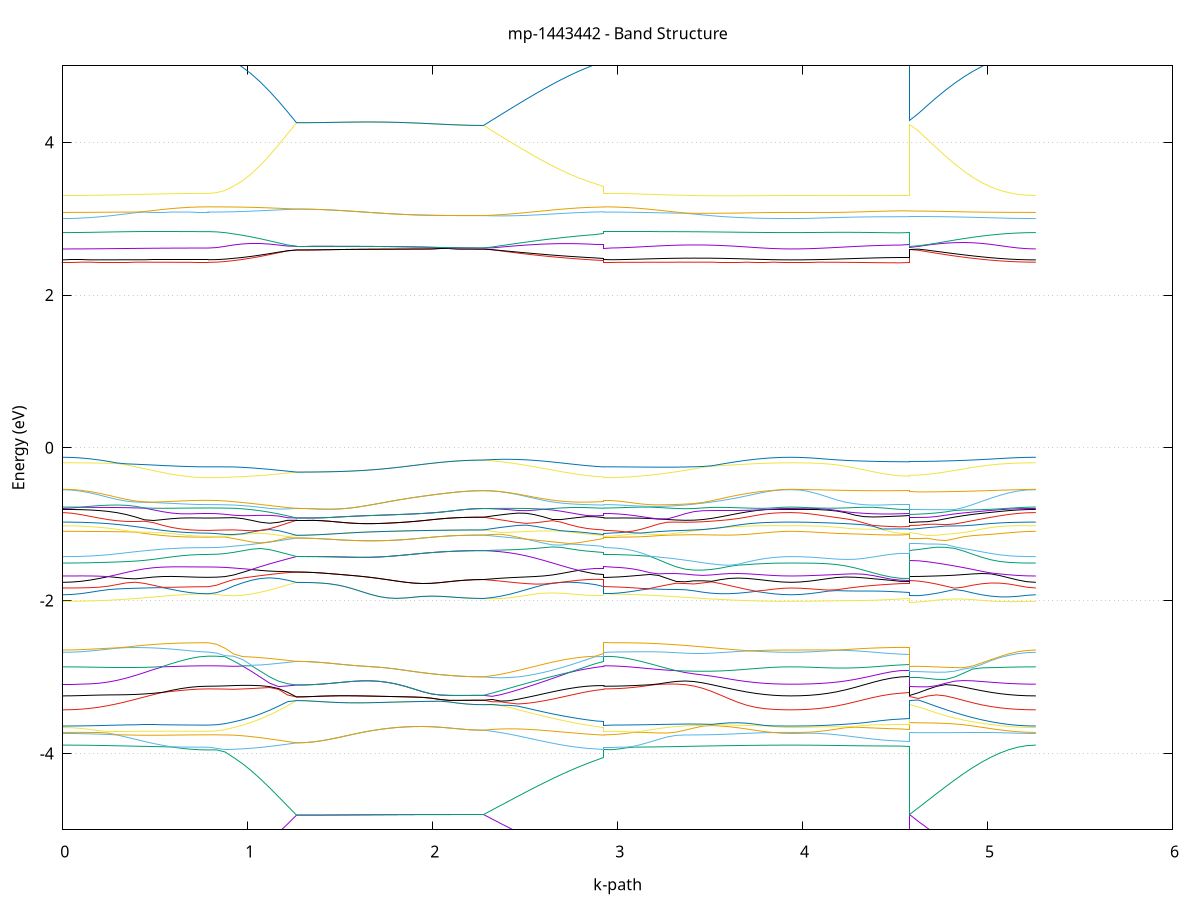 set title 'mp-1443442 - Band Structure'
set xlabel 'k-path'
set ylabel 'Energy (eV)'
set grid y
set yrange [-5:5]
set terminal png size 800,600
set output 'mp-1443442_bands_gnuplot.png'
plot '-' using 1:2 with lines notitle, '-' using 1:2 with lines notitle, '-' using 1:2 with lines notitle, '-' using 1:2 with lines notitle, '-' using 1:2 with lines notitle, '-' using 1:2 with lines notitle, '-' using 1:2 with lines notitle, '-' using 1:2 with lines notitle, '-' using 1:2 with lines notitle, '-' using 1:2 with lines notitle, '-' using 1:2 with lines notitle, '-' using 1:2 with lines notitle, '-' using 1:2 with lines notitle, '-' using 1:2 with lines notitle, '-' using 1:2 with lines notitle, '-' using 1:2 with lines notitle, '-' using 1:2 with lines notitle, '-' using 1:2 with lines notitle, '-' using 1:2 with lines notitle, '-' using 1:2 with lines notitle, '-' using 1:2 with lines notitle, '-' using 1:2 with lines notitle, '-' using 1:2 with lines notitle, '-' using 1:2 with lines notitle, '-' using 1:2 with lines notitle, '-' using 1:2 with lines notitle, '-' using 1:2 with lines notitle, '-' using 1:2 with lines notitle, '-' using 1:2 with lines notitle, '-' using 1:2 with lines notitle, '-' using 1:2 with lines notitle, '-' using 1:2 with lines notitle, '-' using 1:2 with lines notitle, '-' using 1:2 with lines notitle, '-' using 1:2 with lines notitle, '-' using 1:2 with lines notitle, '-' using 1:2 with lines notitle, '-' using 1:2 with lines notitle, '-' using 1:2 with lines notitle, '-' using 1:2 with lines notitle, '-' using 1:2 with lines notitle, '-' using 1:2 with lines notitle, '-' using 1:2 with lines notitle, '-' using 1:2 with lines notitle, '-' using 1:2 with lines notitle, '-' using 1:2 with lines notitle, '-' using 1:2 with lines notitle, '-' using 1:2 with lines notitle, '-' using 1:2 with lines notitle, '-' using 1:2 with lines notitle, '-' using 1:2 with lines notitle, '-' using 1:2 with lines notitle, '-' using 1:2 with lines notitle, '-' using 1:2 with lines notitle, '-' using 1:2 with lines notitle, '-' using 1:2 with lines notitle, '-' using 1:2 with lines notitle, '-' using 1:2 with lines notitle, '-' using 1:2 with lines notitle, '-' using 1:2 with lines notitle, '-' using 1:2 with lines notitle, '-' using 1:2 with lines notitle, '-' using 1:2 with lines notitle, '-' using 1:2 with lines notitle, '-' using 1:2 with lines notitle, '-' using 1:2 with lines notitle, '-' using 1:2 with lines notitle, '-' using 1:2 with lines notitle, '-' using 1:2 with lines notitle, '-' using 1:2 with lines notitle, '-' using 1:2 with lines notitle, '-' using 1:2 with lines notitle, '-' using 1:2 with lines notitle, '-' using 1:2 with lines notitle, '-' using 1:2 with lines notitle, '-' using 1:2 with lines notitle, '-' using 1:2 with lines notitle, '-' using 1:2 with lines notitle, '-' using 1:2 with lines notitle, '-' using 1:2 with lines notitle, '-' using 1:2 with lines notitle, '-' using 1:2 with lines notitle, '-' using 1:2 with lines notitle, '-' using 1:2 with lines notitle, '-' using 1:2 with lines notitle, '-' using 1:2 with lines notitle, '-' using 1:2 with lines notitle, '-' using 1:2 with lines notitle, '-' using 1:2 with lines notitle, '-' using 1:2 with lines notitle, '-' using 1:2 with lines notitle, '-' using 1:2 with lines notitle, '-' using 1:2 with lines notitle, '-' using 1:2 with lines notitle, '-' using 1:2 with lines notitle, '-' using 1:2 with lines notitle, '-' using 1:2 with lines notitle, '-' using 1:2 with lines notitle, '-' using 1:2 with lines notitle, '-' using 1:2 with lines notitle, '-' using 1:2 with lines notitle, '-' using 1:2 with lines notitle, '-' using 1:2 with lines notitle, '-' using 1:2 with lines notitle, '-' using 1:2 with lines notitle, '-' using 1:2 with lines notitle, '-' using 1:2 with lines notitle, '-' using 1:2 with lines notitle, '-' using 1:2 with lines notitle, '-' using 1:2 with lines notitle, '-' using 1:2 with lines notitle, '-' using 1:2 with lines notitle, '-' using 1:2 with lines notitle, '-' using 1:2 with lines notitle, '-' using 1:2 with lines notitle, '-' using 1:2 with lines notitle, '-' using 1:2 with lines notitle, '-' using 1:2 with lines notitle, '-' using 1:2 with lines notitle, '-' using 1:2 with lines notitle, '-' using 1:2 with lines notitle, '-' using 1:2 with lines notitle, '-' using 1:2 with lines notitle, '-' using 1:2 with lines notitle, '-' using 1:2 with lines notitle, '-' using 1:2 with lines notitle, '-' using 1:2 with lines notitle, '-' using 1:2 with lines notitle
0.000000 -39.428441
0.049084 -39.428441
0.098169 -39.428441
0.147253 -39.428441
0.196337 -39.428441
0.245422 -39.428441
0.294506 -39.428441
0.343590 -39.428441
0.392674 -39.428441
0.441759 -39.428441
0.490843 -39.428441
0.539927 -39.428441
0.589012 -39.428441
0.638096 -39.428441
0.687180 -39.428441
0.736265 -39.428441
0.785349 -39.428441
0.785349 -39.428441
0.831411 -39.428141
0.877472 -39.427241
0.923534 -39.425741
0.923534 -39.425741
0.972129 -39.424041
1.020724 -39.422041
1.069319 -39.419641
1.117914 -39.417041
1.166509 -39.414241
1.215104 -39.411241
1.263698 -39.408241
1.263698 -39.408241
1.307821 -39.408241
1.351944 -39.408241
1.396067 -39.408241
1.440189 -39.408241
1.484312 -39.408241
1.528435 -39.408241
1.572558 -39.408241
1.616680 -39.408241
1.616680 -39.408241
1.663691 -39.408241
1.710701 -39.408241
1.757711 -39.408241
1.804721 -39.408241
1.851732 -39.408241
1.898742 -39.408241
1.945752 -39.408241
1.992762 -39.408241
2.039773 -39.408241
2.086783 -39.408241
2.133793 -39.408241
2.180804 -39.408241
2.227814 -39.408241
2.274824 -39.408241
2.274824 -39.408241
2.321350 -39.409741
2.367875 -39.411241
2.414401 -39.412741
2.460927 -39.414241
2.507452 -39.415641
2.553978 -39.417041
2.600504 -39.418441
2.647029 -39.419641
2.693555 -39.420941
2.740081 -39.422041
2.786606 -39.423141
2.833132 -39.424141
2.879658 -39.424941
2.926183 -39.425741
2.926183 -39.428441
2.966297 -39.428441
3.006411 -39.428441
3.046525 -39.428441
3.086639 -39.428441
3.126753 -39.428441
3.126753 -39.428441
3.174433 -39.428441
3.222113 -39.428441
3.269792 -39.428441
3.317472 -39.428441
3.365152 -39.428441
3.412832 -39.428441
3.460511 -39.428441
3.508191 -39.428441
3.555871 -39.428441
3.603551 -39.428441
3.651230 -39.428441
3.698910 -39.428441
3.746590 -39.428441
3.794270 -39.428441
3.841950 -39.428441
3.889629 -39.428441
3.937309 -39.428441
3.937309 -39.428441
3.986551 -39.428441
4.035793 -39.428441
4.085035 -39.428441
4.134277 -39.428441
4.183519 -39.428441
4.232761 -39.428441
4.282003 -39.428441
4.331245 -39.428441
4.380487 -39.428441
4.429729 -39.428441
4.478971 -39.428441
4.528213 -39.428441
4.577455 -39.428441
4.577455 -39.408241
4.626282 -39.410541
4.675109 -39.412741
4.723936 -39.414941
4.772763 -39.417041
4.821590 -39.419041
4.870417 -39.420841
4.919244 -39.422541
4.968071 -39.424041
5.016898 -39.425341
5.065725 -39.426441
5.114552 -39.427341
5.163379 -39.427941
5.212206 -39.428341
5.261033 -39.428441
e
0.000000 -39.387941
0.049084 -39.387941
0.098169 -39.387941
0.147253 -39.387941
0.196337 -39.387941
0.245422 -39.387941
0.294506 -39.387941
0.343590 -39.387941
0.392674 -39.387941
0.441759 -39.387941
0.490843 -39.387941
0.539927 -39.387941
0.589012 -39.387941
0.638096 -39.387941
0.687180 -39.387941
0.736265 -39.387941
0.785349 -39.387941
0.785349 -39.387941
0.831411 -39.388341
0.877472 -39.389241
0.923534 -39.390641
0.923534 -39.390641
0.972129 -39.392441
1.020724 -39.394441
1.069319 -39.396841
1.117914 -39.399441
1.166509 -39.402241
1.215104 -39.405241
1.263698 -39.408241
1.263698 -39.408241
1.307821 -39.408241
1.351944 -39.408241
1.396067 -39.408241
1.440189 -39.408241
1.484312 -39.408241
1.528435 -39.408241
1.572558 -39.408241
1.616680 -39.408241
1.616680 -39.408241
1.663691 -39.408241
1.710701 -39.408241
1.757711 -39.408241
1.804721 -39.408241
1.851732 -39.408241
1.898742 -39.408241
1.945752 -39.408241
1.992762 -39.408241
2.039773 -39.408241
2.086783 -39.408241
2.133793 -39.408241
2.180804 -39.408241
2.227814 -39.408241
2.274824 -39.408241
2.274824 -39.408241
2.321350 -39.406741
2.367875 -39.405241
2.414401 -39.403741
2.460927 -39.402241
2.507452 -39.400841
2.553978 -39.399441
2.600504 -39.398141
2.647029 -39.396841
2.693555 -39.395641
2.740081 -39.394441
2.786606 -39.393341
2.833132 -39.392441
2.879658 -39.391541
2.926183 -39.390641
2.926183 -39.387941
2.966297 -39.387941
3.006411 -39.387941
3.046525 -39.387941
3.086639 -39.387941
3.126753 -39.387941
3.126753 -39.387941
3.174433 -39.387941
3.222113 -39.387941
3.269792 -39.387941
3.317472 -39.387941
3.365152 -39.387941
3.412832 -39.387941
3.460511 -39.387941
3.508191 -39.387941
3.555871 -39.387941
3.603551 -39.387941
3.651230 -39.387941
3.698910 -39.387941
3.746590 -39.387941
3.794270 -39.387941
3.841950 -39.387941
3.889629 -39.387941
3.937309 -39.387941
3.937309 -39.387941
3.986551 -39.387941
4.035793 -39.387941
4.085035 -39.387941
4.134277 -39.387941
4.183519 -39.387941
4.232761 -39.387941
4.282003 -39.387941
4.331245 -39.387941
4.380487 -39.387941
4.429729 -39.387941
4.478971 -39.387941
4.528213 -39.387941
4.577455 -39.387941
4.577455 -39.408241
4.626282 -39.405941
4.675109 -39.403741
4.723936 -39.401541
4.772763 -39.399441
4.821590 -39.397441
4.870417 -39.395641
4.919244 -39.393941
4.968071 -39.392441
5.016898 -39.391141
5.065725 -39.389941
5.114552 -39.389141
5.163379 -39.388441
5.212206 -39.388141
5.261033 -39.387941
e
0.000000 -39.276141
0.049084 -39.276141
0.098169 -39.276141
0.147253 -39.276141
0.196337 -39.276141
0.245422 -39.276141
0.294506 -39.276141
0.343590 -39.276141
0.392674 -39.276241
0.441759 -39.276241
0.490843 -39.276241
0.539927 -39.276241
0.589012 -39.276241
0.638096 -39.276241
0.687180 -39.276241
0.736265 -39.276241
0.785349 -39.276241
0.785349 -39.276241
0.831411 -39.276241
0.877472 -39.276241
0.923534 -39.276141
0.923534 -39.276141
0.972129 -39.276141
1.020724 -39.276041
1.069319 -39.276041
1.117914 -39.275941
1.166509 -39.275841
1.215104 -39.275741
1.263698 -39.275641
1.263698 -39.275641
1.307821 -39.275641
1.351944 -39.275641
1.396067 -39.275641
1.440189 -39.275641
1.484312 -39.275641
1.528435 -39.275641
1.572558 -39.275641
1.616680 -39.275641
1.616680 -39.275641
1.663691 -39.275641
1.710701 -39.275641
1.757711 -39.275641
1.804721 -39.275641
1.851732 -39.275641
1.898742 -39.275641
1.945752 -39.275641
1.992762 -39.275641
2.039773 -39.275641
2.086783 -39.275641
2.133793 -39.275541
2.180804 -39.275541
2.227814 -39.275541
2.274824 -39.275541
2.274824 -39.275541
2.321350 -39.275641
2.367875 -39.275641
2.414401 -39.275741
2.460927 -39.275841
2.507452 -39.275841
2.553978 -39.275941
2.600504 -39.275941
2.647029 -39.275941
2.693555 -39.276041
2.740081 -39.276041
2.786606 -39.276141
2.833132 -39.276141
2.879658 -39.276141
2.926183 -39.276141
2.926183 -39.276241
2.966297 -39.276241
3.006411 -39.276241
3.046525 -39.276241
3.086639 -39.276241
3.126753 -39.276241
3.126753 -39.276241
3.174433 -39.276241
3.222113 -39.276241
3.269792 -39.276241
3.317472 -39.276241
3.365152 -39.276241
3.412832 -39.276241
3.460511 -39.276241
3.508191 -39.276141
3.555871 -39.276141
3.603551 -39.276141
3.651230 -39.276141
3.698910 -39.276141
3.746590 -39.276141
3.794270 -39.276141
3.841950 -39.276141
3.889629 -39.276141
3.937309 -39.276141
3.937309 -39.276141
3.986551 -39.276141
4.035793 -39.276141
4.085035 -39.276141
4.134277 -39.276141
4.183519 -39.276141
4.232761 -39.276141
4.282003 -39.276141
4.331245 -39.276141
4.380487 -39.276141
4.429729 -39.276241
4.478971 -39.276141
4.528213 -39.276241
4.577455 -39.276141
4.577455 -39.275641
4.626282 -39.275641
4.675109 -39.275741
4.723936 -39.275841
4.772763 -39.275841
4.821590 -39.275941
4.870417 -39.275941
4.919244 -39.275941
4.968071 -39.276041
5.016898 -39.276041
5.065725 -39.276041
5.114552 -39.276041
5.163379 -39.276141
5.212206 -39.276141
5.261033 -39.276141
e
0.000000 -39.275041
0.049084 -39.275041
0.098169 -39.275041
0.147253 -39.275041
0.196337 -39.275041
0.245422 -39.275041
0.294506 -39.275041
0.343590 -39.275041
0.392674 -39.275041
0.441759 -39.275041
0.490843 -39.275041
0.539927 -39.275041
0.589012 -39.275041
0.638096 -39.275041
0.687180 -39.275041
0.736265 -39.275041
0.785349 -39.275041
0.785349 -39.275041
0.831411 -39.275041
0.877472 -39.275141
0.923534 -39.275141
0.923534 -39.275141
0.972129 -39.275141
1.020724 -39.275241
1.069319 -39.275341
1.117914 -39.275441
1.166509 -39.275541
1.215104 -39.275541
1.263698 -39.275641
1.263698 -39.275641
1.307821 -39.275641
1.351944 -39.275641
1.396067 -39.275641
1.440189 -39.275641
1.484312 -39.275641
1.528435 -39.275641
1.572558 -39.275641
1.616680 -39.275641
1.616680 -39.275641
1.663691 -39.275641
1.710701 -39.275641
1.757711 -39.275641
1.804721 -39.275641
1.851732 -39.275641
1.898742 -39.275641
1.945752 -39.275641
1.992762 -39.275641
2.039773 -39.275641
2.086783 -39.275641
2.133793 -39.275541
2.180804 -39.275541
2.227814 -39.275541
2.274824 -39.275541
2.274824 -39.275541
2.321350 -39.275541
2.367875 -39.275441
2.414401 -39.275441
2.460927 -39.275441
2.507452 -39.275341
2.553978 -39.275341
2.600504 -39.275341
2.647029 -39.275241
2.693555 -39.275241
2.740081 -39.275241
2.786606 -39.275241
2.833132 -39.275141
2.879658 -39.275141
2.926183 -39.275141
2.926183 -39.275041
2.966297 -39.275041
3.006411 -39.275041
3.046525 -39.275041
3.086639 -39.275041
3.126753 -39.275041
3.126753 -39.275041
3.174433 -39.275041
3.222113 -39.275041
3.269792 -39.275041
3.317472 -39.275041
3.365152 -39.275041
3.412832 -39.275041
3.460511 -39.275041
3.508191 -39.275041
3.555871 -39.275041
3.603551 -39.275041
3.651230 -39.275041
3.698910 -39.275041
3.746590 -39.275041
3.794270 -39.275041
3.841950 -39.275041
3.889629 -39.275041
3.937309 -39.275041
3.937309 -39.275041
3.986551 -39.275041
4.035793 -39.275041
4.085035 -39.275041
4.134277 -39.275041
4.183519 -39.275041
4.232761 -39.275041
4.282003 -39.275041
4.331245 -39.275041
4.380487 -39.275041
4.429729 -39.275041
4.478971 -39.275041
4.528213 -39.275041
4.577455 -39.275041
4.577455 -39.275641
4.626282 -39.275541
4.675109 -39.275541
4.723936 -39.275441
4.772763 -39.275341
4.821590 -39.275341
4.870417 -39.275241
4.919244 -39.275241
4.968071 -39.275141
5.016898 -39.275141
5.065725 -39.275141
5.114552 -39.275041
5.163379 -39.275041
5.212206 -39.275041
5.261033 -39.275041
e
0.000000 -39.262441
0.049084 -39.262441
0.098169 -39.262441
0.147253 -39.262441
0.196337 -39.262441
0.245422 -39.262441
0.294506 -39.262441
0.343590 -39.262441
0.392674 -39.262441
0.441759 -39.262441
0.490843 -39.262441
0.539927 -39.262441
0.589012 -39.262441
0.638096 -39.262441
0.687180 -39.262441
0.736265 -39.262441
0.785349 -39.262441
0.785349 -39.262441
0.831411 -39.262441
0.877472 -39.262441
0.923534 -39.262341
0.923534 -39.262341
0.972129 -39.262241
1.020724 -39.262141
1.069319 -39.262041
1.117914 -39.261941
1.166509 -39.261741
1.215104 -39.261641
1.263698 -39.261541
1.263698 -39.261541
1.307821 -39.261541
1.351944 -39.261541
1.396067 -39.261541
1.440189 -39.261541
1.484312 -39.261541
1.528435 -39.261541
1.572558 -39.261541
1.616680 -39.261541
1.616680 -39.261541
1.663691 -39.261541
1.710701 -39.261541
1.757711 -39.261541
1.804721 -39.261541
1.851732 -39.261541
1.898742 -39.261541
1.945752 -39.261541
1.992762 -39.261441
2.039773 -39.261441
2.086783 -39.261441
2.133793 -39.261441
2.180804 -39.261441
2.227814 -39.261441
2.274824 -39.261441
2.274824 -39.261441
2.321350 -39.261541
2.367875 -39.261641
2.414401 -39.261641
2.460927 -39.261741
2.507452 -39.261841
2.553978 -39.261941
2.600504 -39.261941
2.647029 -39.262041
2.693555 -39.262041
2.740081 -39.262141
2.786606 -39.262241
2.833132 -39.262241
2.879658 -39.262241
2.926183 -39.262341
2.926183 -39.262441
2.966297 -39.262441
3.006411 -39.262441
3.046525 -39.262441
3.086639 -39.262441
3.126753 -39.262441
3.126753 -39.262441
3.174433 -39.262441
3.222113 -39.262441
3.269792 -39.262441
3.317472 -39.262441
3.365152 -39.262441
3.412832 -39.262441
3.460511 -39.262441
3.508191 -39.262441
3.555871 -39.262441
3.603551 -39.262441
3.651230 -39.262441
3.698910 -39.262441
3.746590 -39.262441
3.794270 -39.262441
3.841950 -39.262441
3.889629 -39.262441
3.937309 -39.262441
3.937309 -39.262441
3.986551 -39.262441
4.035793 -39.262441
4.085035 -39.262441
4.134277 -39.262441
4.183519 -39.262441
4.232761 -39.262441
4.282003 -39.262441
4.331245 -39.262441
4.380487 -39.262441
4.429729 -39.262441
4.478971 -39.262441
4.528213 -39.262441
4.577455 -39.262441
4.577455 -39.261541
4.626282 -39.261641
4.675109 -39.261741
4.723936 -39.261841
4.772763 -39.261941
4.821590 -39.261941
4.870417 -39.262041
4.919244 -39.262141
4.968071 -39.262241
5.016898 -39.262241
5.065725 -39.262341
5.114552 -39.262341
5.163379 -39.262341
5.212206 -39.262441
5.261033 -39.262441
e
0.000000 -39.260441
0.049084 -39.260441
0.098169 -39.260441
0.147253 -39.260441
0.196337 -39.260441
0.245422 -39.260441
0.294506 -39.260441
0.343590 -39.260441
0.392674 -39.260441
0.441759 -39.260441
0.490843 -39.260441
0.539927 -39.260441
0.589012 -39.260441
0.638096 -39.260441
0.687180 -39.260441
0.736265 -39.260441
0.785349 -39.260441
0.785349 -39.260441
0.831411 -39.260541
0.877472 -39.260541
0.923534 -39.260641
0.923534 -39.260641
0.972129 -39.260741
1.020724 -39.260841
1.069319 -39.260941
1.117914 -39.261041
1.166509 -39.261241
1.215104 -39.261341
1.263698 -39.261541
1.263698 -39.261541
1.307821 -39.261541
1.351944 -39.261541
1.396067 -39.261541
1.440189 -39.261541
1.484312 -39.261541
1.528435 -39.261541
1.572558 -39.261541
1.616680 -39.261541
1.616680 -39.261541
1.663691 -39.261541
1.710701 -39.261541
1.757711 -39.261541
1.804721 -39.261541
1.851732 -39.261541
1.898742 -39.261541
1.945752 -39.261541
1.992762 -39.261441
2.039773 -39.261441
2.086783 -39.261441
2.133793 -39.261441
2.180804 -39.261441
2.227814 -39.261441
2.274824 -39.261441
2.274824 -39.261441
2.321350 -39.261441
2.367875 -39.261341
2.414401 -39.261241
2.460927 -39.261141
2.507452 -39.261141
2.553978 -39.261041
2.600504 -39.260941
2.647029 -39.260941
2.693555 -39.260841
2.740081 -39.260841
2.786606 -39.260741
2.833132 -39.260741
2.879658 -39.260641
2.926183 -39.260641
2.926183 -39.260441
2.966297 -39.260441
3.006411 -39.260441
3.046525 -39.260441
3.086639 -39.260441
3.126753 -39.260441
3.126753 -39.260441
3.174433 -39.260441
3.222113 -39.260541
3.269792 -39.260541
3.317472 -39.260541
3.365152 -39.260541
3.412832 -39.260541
3.460511 -39.260541
3.508191 -39.260541
3.555871 -39.260441
3.603551 -39.260441
3.651230 -39.260441
3.698910 -39.260441
3.746590 -39.260441
3.794270 -39.260441
3.841950 -39.260441
3.889629 -39.260441
3.937309 -39.260441
3.937309 -39.260441
3.986551 -39.260441
4.035793 -39.260441
4.085035 -39.260441
4.134277 -39.260441
4.183519 -39.260441
4.232761 -39.260441
4.282003 -39.260441
4.331245 -39.260441
4.380487 -39.260441
4.429729 -39.260441
4.478971 -39.260441
4.528213 -39.260441
4.577455 -39.260441
4.577455 -39.261541
4.626282 -39.261441
4.675109 -39.261241
4.723936 -39.261141
4.772763 -39.261041
4.821590 -39.260941
4.870417 -39.260841
4.919244 -39.260741
4.968071 -39.260741
5.016898 -39.260641
5.065725 -39.260541
5.114552 -39.260541
5.163379 -39.260541
5.212206 -39.260441
5.261033 -39.260441
e
0.000000 -21.732241
0.049084 -21.732041
0.098169 -21.731841
0.147253 -21.731341
0.196337 -21.730641
0.245422 -21.729841
0.294506 -21.729041
0.343590 -21.727941
0.392674 -21.727041
0.441759 -21.726041
0.490843 -21.725141
0.539927 -21.724241
0.589012 -21.723441
0.638096 -21.722841
0.687180 -21.722441
0.736265 -21.722141
0.785349 -21.722041
0.785349 -21.722041
0.831411 -21.719441
0.877472 -21.711441
0.923534 -21.698241
0.923534 -21.698241
0.972129 -21.683141
1.020724 -21.664941
1.069319 -21.643841
1.117914 -21.620241
1.166509 -21.594741
1.215104 -21.567641
1.263698 -21.539641
1.263698 -21.539641
1.307821 -21.539741
1.351944 -21.539741
1.396067 -21.539741
1.440189 -21.539741
1.484312 -21.539841
1.528435 -21.539941
1.572558 -21.540041
1.616680 -21.540241
1.616680 -21.540241
1.663691 -21.540541
1.710701 -21.540841
1.757711 -21.541141
1.804721 -21.541641
1.851732 -21.542041
1.898742 -21.542541
1.945752 -21.542941
1.992762 -21.543341
2.039773 -21.543841
2.086783 -21.544241
2.133793 -21.544541
2.180804 -21.544741
2.227814 -21.544841
2.274824 -21.544941
2.274824 -21.544941
2.321350 -21.558741
2.367875 -21.572441
2.414401 -21.585741
2.460927 -21.598641
2.507452 -21.611141
2.553978 -21.623141
2.600504 -21.634641
2.647029 -21.645641
2.693555 -21.656041
2.740081 -21.665741
2.786606 -21.674941
2.833132 -21.683441
2.879658 -21.691141
2.926183 -21.698241
2.926183 -21.722041
2.966297 -21.722041
3.006411 -21.722141
3.046525 -21.722241
3.086639 -21.722341
3.126753 -21.722541
3.126753 -21.722541
3.174433 -21.722841
3.222113 -21.723241
3.269792 -21.723741
3.317472 -21.724241
3.365152 -21.724841
3.412832 -21.725441
3.460511 -21.726241
3.508191 -21.727141
3.555871 -21.727941
3.603551 -21.728641
3.651230 -21.729441
3.698910 -21.730141
3.746590 -21.730841
3.794270 -21.731441
3.841950 -21.731841
3.889629 -21.732141
3.937309 -21.732241
3.937309 -21.732241
3.986551 -21.732041
4.035793 -21.731841
4.085035 -21.731341
4.134277 -21.730741
4.183519 -21.730041
4.232761 -21.729341
4.282003 -21.728541
4.331245 -21.727841
4.380487 -21.727141
4.429729 -21.726541
4.478971 -21.726041
4.528213 -21.725741
4.577455 -21.725641
4.577455 -21.542541
4.626282 -21.562941
4.675109 -21.584241
4.723936 -21.604941
4.772763 -21.624741
4.821590 -21.643441
4.870417 -21.660841
4.919244 -21.676741
4.968071 -21.690941
5.016898 -21.703241
5.065725 -21.713541
5.114552 -21.721541
5.163379 -21.727441
5.212206 -21.731041
5.261033 -21.732241
e
0.000000 -21.341041
0.049084 -21.341041
0.098169 -21.341041
0.147253 -21.340941
0.196337 -21.341041
0.245422 -21.341141
0.294506 -21.341141
0.343590 -21.341141
0.392674 -21.341241
0.441759 -21.341341
0.490843 -21.341341
0.539927 -21.341341
0.589012 -21.341441
0.638096 -21.341441
0.687180 -21.341441
0.736265 -21.341441
0.785349 -21.341441
0.785349 -21.341441
0.831411 -21.344641
0.877472 -21.354141
0.923534 -21.369441
0.923534 -21.369441
0.972129 -21.386641
1.020724 -21.407341
1.069319 -21.430741
1.117914 -21.456341
1.166509 -21.483441
1.215104 -21.511441
1.263698 -21.539641
1.263698 -21.539641
1.307821 -21.539741
1.351944 -21.539741
1.396067 -21.539741
1.440189 -21.539741
1.484312 -21.539841
1.528435 -21.539941
1.572558 -21.540041
1.616680 -21.540241
1.616680 -21.540241
1.663691 -21.540541
1.710701 -21.540841
1.757711 -21.541141
1.804721 -21.541641
1.851732 -21.542041
1.898742 -21.542541
1.945752 -21.542941
1.992762 -21.543341
2.039773 -21.543841
2.086783 -21.544241
2.133793 -21.544541
2.180804 -21.544741
2.227814 -21.544841
2.274824 -21.544941
2.274824 -21.544941
2.321350 -21.530741
2.367875 -21.516541
2.414401 -21.502341
2.460927 -21.488141
2.507452 -21.474141
2.553978 -21.460241
2.600504 -21.446741
2.647029 -21.433641
2.693555 -21.421041
2.740081 -21.409141
2.786606 -21.397941
2.833132 -21.387541
2.879658 -21.378041
2.926183 -21.369441
2.926183 -21.341441
2.966297 -21.341541
3.006411 -21.341441
3.046525 -21.341441
3.086639 -21.341441
3.126753 -21.341341
3.126753 -21.341341
3.174433 -21.341341
3.222113 -21.341341
3.269792 -21.341341
3.317472 -21.341241
3.365152 -21.341241
3.412832 -21.341241
3.460511 -21.341141
3.508191 -21.341141
3.555871 -21.341041
3.603551 -21.341041
3.651230 -21.341041
3.698910 -21.340941
3.746590 -21.340941
3.794270 -21.340941
3.841950 -21.340841
3.889629 -21.340941
3.937309 -21.341041
3.937309 -21.341041
3.986551 -21.340941
4.035793 -21.340941
4.085035 -21.340941
4.134277 -21.340941
4.183519 -21.341041
4.232761 -21.341041
4.282003 -21.341041
4.331245 -21.341041
4.380487 -21.341041
4.429729 -21.341041
4.478971 -21.341041
4.528213 -21.340941
4.577455 -21.340941
4.577455 -21.540041
4.626282 -21.519441
4.675109 -21.497841
4.723936 -21.476641
4.772763 -21.456241
4.821590 -21.436641
4.870417 -21.418341
4.919244 -21.401441
4.968071 -21.386241
5.016898 -21.372841
5.065725 -21.361641
5.114552 -21.352641
5.163379 -21.346141
5.212206 -21.342241
5.261033 -21.341041
e
0.000000 -20.573941
0.049084 -20.573141
0.098169 -20.570641
0.147253 -20.566741
0.196337 -20.561241
0.245422 -20.554641
0.294506 -20.546941
0.343590 -20.545141
0.392674 -20.544541
0.441759 -20.543741
0.490843 -20.543041
0.539927 -20.542341
0.589012 -20.541641
0.638096 -20.541141
0.687180 -20.540641
0.736265 -20.540241
0.785349 -20.540141
0.785349 -20.540141
0.831411 -20.539941
0.877472 -20.539241
0.923534 -20.537841
0.923534 -20.537841
0.972129 -20.534741
1.020724 -20.530541
1.069319 -20.525841
1.117914 -20.520641
1.166509 -20.515241
1.215104 -20.509641
1.263698 -20.504141
1.263698 -20.504141
1.307821 -20.503941
1.351944 -20.503141
1.396067 -20.501941
1.440189 -20.500541
1.484312 -20.499241
1.528435 -20.498141
1.572558 -20.497741
1.616680 -20.498041
1.616680 -20.498041
1.663691 -20.499341
1.710701 -20.501741
1.757711 -20.505241
1.804721 -20.509941
1.851732 -20.515341
1.898742 -20.521441
1.945752 -20.527841
1.992762 -20.534241
2.039773 -20.540441
2.086783 -20.545941
2.133793 -20.550641
2.180804 -20.554041
2.227814 -20.556241
2.274824 -20.556941
2.274824 -20.556941
2.321350 -20.559941
2.367875 -20.561841
2.414401 -20.562741
2.460927 -20.562741
2.507452 -20.561841
2.553978 -20.560141
2.600504 -20.557741
2.647029 -20.554941
2.693555 -20.551841
2.740081 -20.548541
2.786606 -20.545241
2.833132 -20.542341
2.879658 -20.539841
2.926183 -20.537841
2.926183 -20.540141
2.966297 -20.539941
3.006411 -20.538941
3.046525 -20.537441
3.086639 -20.535341
3.126753 -20.532841
3.126753 -20.532841
3.174433 -20.529741
3.222113 -20.526641
3.269792 -20.524041
3.317472 -20.521941
3.365152 -20.520641
3.412832 -20.520341
3.460511 -20.520941
3.508191 -20.522641
3.555871 -20.525541
3.603551 -20.534741
3.651230 -20.543841
3.698910 -20.552241
3.746590 -20.559641
3.794270 -20.565741
3.841950 -20.570241
3.889629 -20.573041
3.937309 -20.573941
3.937309 -20.573941
3.986551 -20.573041
4.035793 -20.570241
4.085035 -20.565841
4.134277 -20.560141
4.183519 -20.553541
4.232761 -20.546941
4.282003 -20.541541
4.331245 -20.537241
4.380487 -20.534041
4.429729 -20.531541
4.478971 -20.529741
4.528213 -20.528641
4.577455 -20.528241
4.577455 -20.520841
4.626282 -20.521441
4.675109 -20.523341
4.723936 -20.526441
4.772763 -20.530641
4.821590 -20.535641
4.870417 -20.541241
4.919244 -20.547141
4.968071 -20.553141
5.016898 -20.558741
5.065725 -20.563841
5.114552 -20.568041
5.163379 -20.571341
5.212206 -20.573241
5.261033 -20.573941
e
0.000000 -20.547541
0.049084 -20.547541
0.098169 -20.547441
0.147253 -20.547141
0.196337 -20.546841
0.245422 -20.546341
0.294506 -20.545841
0.343590 -20.538341
0.392674 -20.529141
0.441759 -20.519841
0.490843 -20.510641
0.539927 -20.501941
0.589012 -20.494241
0.638096 -20.487641
0.687180 -20.482641
0.736265 -20.479541
0.785349 -20.478541
0.785349 -20.478541
0.831411 -20.478741
0.877472 -20.479141
0.923534 -20.479841
0.923534 -20.479841
0.972129 -20.481141
1.020724 -20.483241
1.069319 -20.486141
1.117914 -20.489741
1.166509 -20.494041
1.215104 -20.498941
1.263698 -20.504141
1.263698 -20.504141
1.307821 -20.503941
1.351944 -20.503141
1.396067 -20.501941
1.440189 -20.500541
1.484312 -20.499241
1.528435 -20.498141
1.572558 -20.497741
1.616680 -20.498041
1.616680 -20.498041
1.663691 -20.499341
1.710701 -20.501741
1.757711 -20.505241
1.804721 -20.509941
1.851732 -20.515341
1.898742 -20.521441
1.945752 -20.527841
1.992762 -20.534241
2.039773 -20.540441
2.086783 -20.545941
2.133793 -20.550641
2.180804 -20.554041
2.227814 -20.556241
2.274824 -20.556941
2.274824 -20.556941
2.321350 -20.553041
2.367875 -20.548241
2.414401 -20.542641
2.460927 -20.536241
2.507452 -20.529441
2.553978 -20.522041
2.600504 -20.514641
2.647029 -20.507341
2.693555 -20.500341
2.740081 -20.493941
2.786606 -20.488541
2.833132 -20.484241
2.879658 -20.481341
2.926183 -20.479841
2.926183 -20.478541
2.966297 -20.478441
3.006411 -20.478041
3.046525 -20.477641
3.086639 -20.477141
3.126753 -20.476941
3.126753 -20.476941
3.174433 -20.477541
3.222113 -20.479141
3.269792 -20.482141
3.317472 -20.486441
3.365152 -20.492241
3.412832 -20.499241
3.460511 -20.507341
3.508191 -20.516241
3.555871 -20.525241
3.603551 -20.528441
3.651230 -20.532141
3.698910 -20.535941
3.746590 -20.539641
3.794270 -20.542941
3.841950 -20.545341
3.889629 -20.547041
3.937309 -20.547541
3.937309 -20.547541
3.986551 -20.547241
4.035793 -20.545941
4.085035 -20.544041
4.134277 -20.541441
4.183519 -20.537841
4.232761 -20.532941
4.282003 -20.526441
4.331245 -20.518541
4.380487 -20.510441
4.429729 -20.503141
4.478971 -20.497241
4.528213 -20.493541
4.577455 -20.492241
4.577455 -20.490941
4.626282 -20.491741
4.675109 -20.494141
4.723936 -20.497841
4.772763 -20.502841
4.821590 -20.508641
4.870417 -20.514941
4.919244 -20.521341
4.968071 -20.527441
5.016898 -20.533141
5.065725 -20.538141
5.114552 -20.542141
5.163379 -20.545141
5.212206 -20.546941
5.261033 -20.547541
e
0.000000 -20.245141
0.049084 -20.245241
0.098169 -20.245541
0.147253 -20.245941
0.196337 -20.251141
0.245422 -20.257341
0.294506 -20.264241
0.343590 -20.271541
0.392674 -20.279041
0.441759 -20.286441
0.490843 -20.293441
0.539927 -20.299841
0.589012 -20.305441
0.638096 -20.309841
0.687180 -20.313141
0.736265 -20.315241
0.785349 -20.315841
0.785349 -20.315841
0.831411 -20.315541
0.877472 -20.314741
0.923534 -20.313141
0.923534 -20.313141
0.972129 -20.311441
1.020724 -20.308941
1.069319 -20.305641
1.117914 -20.301541
1.166509 -20.296941
1.215104 -20.291741
1.263698 -20.286241
1.263698 -20.286241
1.307821 -20.285741
1.351944 -20.284141
1.396067 -20.281441
1.440189 -20.277841
1.484312 -20.273141
1.528435 -20.267641
1.572558 -20.261541
1.616680 -20.255041
1.616680 -20.255041
1.663691 -20.248241
1.710701 -20.242041
1.757711 -20.237041
1.804721 -20.233541
1.851732 -20.231741
1.898742 -20.231441
1.945752 -20.232241
1.992762 -20.234041
2.039773 -20.236241
2.086783 -20.238441
2.133793 -20.240441
2.180804 -20.241841
2.227814 -20.242741
2.274824 -20.243141
2.274824 -20.243141
2.321350 -20.247441
2.367875 -20.252541
2.414401 -20.258441
2.460927 -20.264941
2.507452 -20.271541
2.553978 -20.278141
2.600504 -20.284641
2.647029 -20.290941
2.693555 -20.296741
2.740081 -20.301841
2.786606 -20.306141
2.833132 -20.309541
2.879658 -20.311941
2.926183 -20.313141
2.926183 -20.315841
2.966297 -20.315441
3.006411 -20.314241
3.046525 -20.312241
3.086639 -20.309141
3.126753 -20.305241
3.126753 -20.305241
3.174433 -20.299241
3.222113 -20.292041
3.269792 -20.283941
3.317472 -20.275041
3.365152 -20.266141
3.412832 -20.257941
3.460511 -20.250841
3.508191 -20.245241
3.555871 -20.241241
3.603551 -20.238841
3.651230 -20.237541
3.698910 -20.237241
3.746590 -20.237441
3.794270 -20.240441
3.841950 -20.242941
3.889629 -20.244641
3.937309 -20.245141
3.937309 -20.245141
3.986551 -20.244841
4.035793 -20.243941
4.085035 -20.243641
4.134277 -20.244741
4.183519 -20.246441
4.232761 -20.248341
4.282003 -20.250141
4.331245 -20.251741
4.380487 -20.253041
4.429729 -20.254041
4.478971 -20.254641
4.528213 -20.254941
4.577455 -20.255041
4.577455 -20.253541
4.626282 -20.253441
4.675109 -20.253341
4.723936 -20.253041
4.772763 -20.252541
4.821590 -20.251741
4.870417 -20.250841
4.919244 -20.249641
4.968071 -20.248441
5.016898 -20.247241
5.065725 -20.246241
5.114552 -20.245441
5.163379 -20.245041
5.212206 -20.245141
5.261033 -20.245141
e
0.000000 -20.238941
0.049084 -20.239741
0.098169 -20.242041
0.147253 -20.245941
0.196337 -20.246441
0.245422 -20.247041
0.294506 -20.247741
0.343590 -20.248341
0.392674 -20.248941
0.441759 -20.249341
0.490843 -20.249741
0.539927 -20.249941
0.589012 -20.250141
0.638096 -20.250241
0.687180 -20.250341
0.736265 -20.250341
0.785349 -20.250341
0.785349 -20.250341
0.831411 -20.250741
0.877472 -20.251541
0.923534 -20.252741
0.923534 -20.252741
0.972129 -20.255741
1.020724 -20.259641
1.069319 -20.264341
1.117914 -20.269541
1.166509 -20.275041
1.215104 -20.280541
1.263698 -20.286241
1.263698 -20.286241
1.307821 -20.285741
1.351944 -20.284141
1.396067 -20.281441
1.440189 -20.277841
1.484312 -20.273141
1.528435 -20.267641
1.572558 -20.261541
1.616680 -20.255041
1.616680 -20.255041
1.663691 -20.248241
1.710701 -20.242041
1.757711 -20.237041
1.804721 -20.233541
1.851732 -20.231741
1.898742 -20.231441
1.945752 -20.232241
1.992762 -20.234041
2.039773 -20.236241
2.086783 -20.238441
2.133793 -20.240441
2.180804 -20.241841
2.227814 -20.242741
2.274824 -20.243141
2.274824 -20.243141
2.321350 -20.239641
2.367875 -20.237241
2.414401 -20.235841
2.460927 -20.235441
2.507452 -20.235741
2.553978 -20.236841
2.600504 -20.238541
2.647029 -20.240641
2.693555 -20.242941
2.740081 -20.245241
2.786606 -20.247541
2.833132 -20.249641
2.879658 -20.251341
2.926183 -20.252741
2.926183 -20.250341
2.966297 -20.250041
3.006411 -20.248841
3.046525 -20.246941
3.086639 -20.244241
3.126753 -20.240841
3.126753 -20.240841
3.174433 -20.236441
3.222113 -20.231441
3.269792 -20.226441
3.317472 -20.222041
3.365152 -20.218441
3.412832 -20.216441
3.460511 -20.216141
3.508191 -20.217641
3.555871 -20.220541
3.603551 -20.224441
3.651230 -20.228741
3.698910 -20.233141
3.746590 -20.237141
3.794270 -20.237941
3.841950 -20.238441
3.889629 -20.238741
3.937309 -20.238941
3.937309 -20.238941
3.986551 -20.239141
4.035793 -20.239541
4.085035 -20.239341
4.134277 -20.237541
4.183519 -20.234541
4.232761 -20.230941
4.282003 -20.227041
4.331245 -20.222841
4.380487 -20.218741
4.429729 -20.215141
4.478971 -20.212241
4.528213 -20.210341
4.577455 -20.209641
4.577455 -20.217141
4.626282 -20.217541
4.675109 -20.218641
4.723936 -20.220341
4.772763 -20.222641
4.821590 -20.225141
4.870417 -20.227841
4.919244 -20.230541
4.968071 -20.232941
5.016898 -20.235141
5.065725 -20.236841
5.114552 -20.238041
5.163379 -20.238641
5.212206 -20.238841
5.261033 -20.238941
e
0.000000 -19.959641
0.049084 -19.959141
0.098169 -19.957741
0.147253 -19.955241
0.196337 -19.952341
0.245422 -19.948741
0.294506 -19.944741
0.343590 -19.940441
0.392674 -19.936441
0.441759 -19.939341
0.490843 -19.942441
0.539927 -19.945541
0.589012 -19.948741
0.638096 -19.951541
0.687180 -19.953741
0.736265 -19.955041
0.785349 -19.955541
0.785349 -19.955541
0.831411 -19.955441
0.877472 -19.954941
0.923534 -19.954241
0.923534 -19.954241
0.972129 -19.953241
1.020724 -19.951741
1.069319 -19.949741
1.117914 -19.947641
1.166509 -19.945141
1.215104 -19.942641
1.263698 -19.940141
1.263698 -19.940141
1.307821 -19.940141
1.351944 -19.940341
1.396067 -19.940741
1.440189 -19.941541
1.484312 -19.942941
1.528435 -19.945141
1.572558 -19.948341
1.616680 -19.952341
1.616680 -19.952341
1.663691 -19.956941
1.710701 -19.960741
1.757711 -19.963041
1.804721 -19.963641
1.851732 -19.962041
1.898742 -19.959041
1.945752 -19.955041
1.992762 -19.950841
2.039773 -19.946941
2.086783 -19.943741
2.133793 -19.941241
2.180804 -19.939441
2.227814 -19.938341
2.274824 -19.938041
2.274824 -19.938041
2.321350 -19.938841
2.367875 -19.939541
2.414401 -19.940141
2.460927 -19.940741
2.507452 -19.941541
2.553978 -19.942441
2.600504 -19.943741
2.647029 -19.945341
2.693555 -19.947041
2.740081 -19.948941
2.786606 -19.950841
2.833132 -19.952441
2.879658 -19.953541
2.926183 -19.954241
2.926183 -19.955541
2.966297 -19.955441
3.006411 -19.955141
3.046525 -19.954441
3.086639 -19.953641
3.126753 -19.952641
3.126753 -19.952641
3.174433 -19.951341
3.222113 -19.949841
3.269792 -19.953341
3.317472 -19.960541
3.365152 -19.966541
3.412832 -19.970941
3.460511 -19.973341
3.508191 -19.973941
3.555871 -19.972941
3.603551 -19.970841
3.651230 -19.968241
3.698910 -19.965741
3.746590 -19.963541
3.794270 -19.961741
3.841950 -19.960441
3.889629 -19.959841
3.937309 -19.959641
3.937309 -19.959641
3.986551 -19.959641
4.035793 -19.959641
4.085035 -19.960141
4.134277 -19.961641
4.183519 -19.964941
4.232761 -19.970041
4.282003 -19.977041
4.331245 -19.985341
4.380487 -19.993841
4.429729 -20.001941
4.478971 -20.008441
4.528213 -20.012741
4.577455 -20.014241
4.577455 -19.979641
4.626282 -19.979341
4.675109 -19.978041
4.723936 -19.976041
4.772763 -19.973441
4.821590 -19.970441
4.870417 -19.967341
4.919244 -19.964541
4.968071 -19.962341
5.016898 -19.960741
5.065725 -19.959941
5.114552 -19.959541
5.163379 -19.959441
5.212206 -19.959641
5.261033 -19.959641
e
0.000000 -19.927941
0.049084 -19.928041
0.098169 -19.928341
0.147253 -19.928741
0.196337 -19.929341
0.245422 -19.930541
0.294506 -19.932041
0.343590 -19.933941
0.392674 -19.936141
0.441759 -19.932241
0.490843 -19.928841
0.539927 -19.926841
0.589012 -19.926841
0.638096 -19.928141
0.687180 -19.929741
0.736265 -19.931041
0.785349 -19.931441
0.785349 -19.931441
0.831411 -19.931241
0.877472 -19.930841
0.923534 -19.930241
0.923534 -19.930241
0.972129 -19.930541
1.020724 -19.931141
1.069319 -19.932241
1.117914 -19.933741
1.166509 -19.935541
1.215104 -19.937741
1.263698 -19.940141
1.263698 -19.940141
1.307821 -19.940141
1.351944 -19.940341
1.396067 -19.940741
1.440189 -19.941541
1.484312 -19.942941
1.528435 -19.945141
1.572558 -19.948341
1.616680 -19.952341
1.616680 -19.952341
1.663691 -19.956941
1.710701 -19.960741
1.757711 -19.963041
1.804721 -19.963641
1.851732 -19.962041
1.898742 -19.959041
1.945752 -19.955041
1.992762 -19.950841
2.039773 -19.946941
2.086783 -19.943741
2.133793 -19.941241
2.180804 -19.939441
2.227814 -19.938341
2.274824 -19.938041
2.274824 -19.938041
2.321350 -19.936941
2.367875 -19.935541
2.414401 -19.933841
2.460927 -19.931841
2.507452 -19.929941
2.553978 -19.927741
2.600504 -19.925841
2.647029 -19.924441
2.693555 -19.923741
2.740081 -19.923941
2.786606 -19.925141
2.833132 -19.927041
2.879658 -19.928841
2.926183 -19.930241
2.926183 -19.931441
2.966297 -19.931441
3.006411 -19.931441
3.046525 -19.931641
3.086639 -19.932241
3.126753 -19.933841
3.126753 -19.933841
3.174433 -19.938641
3.222113 -19.945641
3.269792 -19.948541
3.317472 -19.947341
3.365152 -19.946441
3.412832 -19.945741
3.460511 -19.944741
3.508191 -19.943041
3.555871 -19.940941
3.603551 -19.938441
3.651230 -19.935941
3.698910 -19.933641
3.746590 -19.931641
3.794270 -19.930041
3.841950 -19.928941
3.889629 -19.928241
3.937309 -19.927941
3.937309 -19.927941
3.986551 -19.928141
4.035793 -19.928641
4.085035 -19.929241
4.134277 -19.929741
4.183519 -19.929741
4.232761 -19.929241
4.282003 -19.928341
4.331245 -19.927341
4.380487 -19.926441
4.429729 -19.925741
4.478971 -19.925241
4.528213 -19.925041
4.577455 -19.925041
4.577455 -19.948841
4.626282 -19.947341
4.675109 -19.943441
4.723936 -19.937241
4.772763 -19.929641
4.821590 -19.926041
4.870417 -19.927141
4.919244 -19.928041
4.968071 -19.928741
5.016898 -19.929041
5.065725 -19.928941
5.114552 -19.928641
5.163379 -19.928341
5.212206 -19.928041
5.261033 -19.927941
e
0.000000 -19.874341
0.049084 -19.874741
0.098169 -19.876141
0.147253 -19.878541
0.196337 -19.881641
0.245422 -19.885541
0.294506 -19.889841
0.343590 -19.894541
0.392674 -19.899641
0.441759 -19.904341
0.490843 -19.908541
0.539927 -19.911441
0.589012 -19.912241
0.638096 -19.911641
0.687180 -19.910641
0.736265 -19.909841
0.785349 -19.909541
0.785349 -19.909541
0.831411 -19.909441
0.877472 -19.908441
0.923534 -19.906641
0.923534 -19.906641
0.972129 -19.904541
1.020724 -19.901941
1.069319 -19.898641
1.117914 -19.894841
1.166509 -19.890641
1.215104 -19.886041
1.263698 -19.881441
1.263698 -19.881441
1.307821 -19.882341
1.351944 -19.884641
1.396067 -19.888341
1.440189 -19.892941
1.484312 -19.898041
1.528435 -19.902641
1.572558 -19.906341
1.616680 -19.908741
1.616680 -19.908741
1.663691 -19.909841
1.710701 -19.909441
1.757711 -19.908041
1.804721 -19.905741
1.851732 -19.902541
1.898742 -19.898441
1.945752 -19.893341
1.992762 -19.887741
2.039773 -19.881641
2.086783 -19.875741
2.133793 -19.870241
2.180804 -19.865941
2.227814 -19.863241
2.274824 -19.862341
2.274824 -19.862341
2.321350 -19.864841
2.367875 -19.868041
2.414401 -19.871941
2.460927 -19.876241
2.507452 -19.880841
2.553978 -19.885641
2.600504 -19.890541
2.647029 -19.895241
2.693555 -19.899241
2.740081 -19.902241
2.786606 -19.904241
2.833132 -19.905241
2.879658 -19.906041
2.926183 -19.906641
2.926183 -19.909541
2.966297 -19.910341
3.006411 -19.912341
3.046525 -19.915541
3.086639 -19.919341
3.126753 -19.922941
3.126753 -19.922941
3.174433 -19.925541
3.222113 -19.925941
3.269792 -19.925441
3.317472 -19.924341
3.365152 -19.922741
3.412832 -19.920641
3.460511 -19.917941
3.508191 -19.914641
3.555871 -19.910341
3.603551 -19.905441
3.651230 -19.899741
3.698910 -19.893441
3.746590 -19.887441
3.794270 -19.882141
3.841950 -19.877841
3.889629 -19.875241
3.937309 -19.874341
3.937309 -19.874341
3.986551 -19.875141
4.035793 -19.877341
4.085035 -19.881041
4.134277 -19.885641
4.183519 -19.890741
4.232761 -19.895941
4.282003 -19.900941
4.331245 -19.905741
4.380487 -19.910241
4.429729 -19.914341
4.478971 -19.917741
4.528213 -19.920041
4.577455 -19.920841
4.577455 -19.921841
4.626282 -19.922041
4.675109 -19.922641
4.723936 -19.923441
4.772763 -19.924441
4.821590 -19.920541
4.870417 -19.911641
4.919244 -19.903041
4.968071 -19.895241
5.016898 -19.888741
5.065725 -19.883441
5.114552 -19.879341
5.163379 -19.876541
5.212206 -19.874841
5.261033 -19.874341
e
0.000000 -19.844241
0.049084 -19.844341
0.098169 -19.844641
0.147253 -19.845041
0.196337 -19.845641
0.245422 -19.846441
0.294506 -19.847241
0.343590 -19.848041
0.392674 -19.848841
0.441759 -19.849641
0.490843 -19.850341
0.539927 -19.850841
0.589012 -19.851441
0.638096 -19.851741
0.687180 -19.851941
0.736265 -19.852041
0.785349 -19.852041
0.785349 -19.852041
0.831411 -19.852441
0.877472 -19.853541
0.923534 -19.855441
0.923534 -19.855441
0.972129 -19.857841
1.020724 -19.860841
1.069319 -19.864341
1.117914 -19.868241
1.166509 -19.872541
1.215104 -19.876941
1.263698 -19.881441
1.263698 -19.881441
1.307821 -19.882341
1.351944 -19.884641
1.396067 -19.888341
1.440189 -19.892941
1.484312 -19.898041
1.528435 -19.902641
1.572558 -19.906341
1.616680 -19.908741
1.616680 -19.908741
1.663691 -19.909841
1.710701 -19.909441
1.757711 -19.908041
1.804721 -19.905741
1.851732 -19.902541
1.898742 -19.898441
1.945752 -19.893341
1.992762 -19.887741
2.039773 -19.881641
2.086783 -19.875741
2.133793 -19.870241
2.180804 -19.865941
2.227814 -19.863241
2.274824 -19.862341
2.274824 -19.862341
2.321350 -19.860241
2.367875 -19.858941
2.414401 -19.858041
2.460927 -19.857641
2.507452 -19.857541
2.553978 -19.857541
2.600504 -19.857641
2.647029 -19.857641
2.693555 -19.857641
2.740081 -19.857441
2.786606 -19.857141
2.833132 -19.856741
2.879658 -19.856141
2.926183 -19.855441
2.926183 -19.852041
2.966297 -19.852941
3.006411 -19.855441
3.046525 -19.859441
3.086639 -19.864641
3.126753 -19.870841
3.126753 -19.870841
3.174433 -19.879241
3.222113 -19.887841
3.269792 -19.895641
3.317472 -19.901841
3.365152 -19.905641
3.412832 -19.906441
3.460511 -19.904641
3.508191 -19.900441
3.555871 -19.894341
3.603551 -19.886741
3.651230 -19.878141
3.698910 -19.869441
3.746590 -19.861241
3.794270 -19.854241
3.841950 -19.848741
3.889629 -19.845341
3.937309 -19.844241
3.937309 -19.844241
3.986551 -19.845041
4.035793 -19.847441
4.085035 -19.851241
4.134277 -19.856241
4.183519 -19.862041
4.232761 -19.868341
4.282003 -19.874541
4.331245 -19.880141
4.380487 -19.884541
4.429729 -19.887641
4.478971 -19.889541
4.528213 -19.890541
4.577455 -19.890841
4.577455 -19.893941
4.626282 -19.893541
4.675109 -19.892341
4.723936 -19.890341
4.772763 -19.887541
4.821590 -19.884141
4.870417 -19.879841
4.919244 -19.874741
4.968071 -19.869041
5.016898 -19.862941
5.065725 -19.856941
5.114552 -19.851641
5.163379 -19.847641
5.212206 -19.845041
5.261033 -19.844241
e
0.000000 -5.548241
0.049084 -5.548241
0.098169 -5.548141
0.147253 -5.548141
0.196337 -5.548041
0.245422 -5.547941
0.294506 -5.547841
0.343590 -5.547641
0.392674 -5.547541
0.441759 -5.547441
0.490843 -5.547241
0.539927 -5.547141
0.589012 -5.547041
0.638096 -5.546941
0.687180 -5.546941
0.736265 -5.546841
0.785349 -5.546841
0.785349 -5.546841
0.831411 -5.536341
0.877472 -5.505141
0.923534 -5.453641
0.923534 -5.453641
0.972129 -5.394141
1.020724 -5.321441
1.069319 -5.236741
1.117914 -5.141341
1.166509 -5.036841
1.215104 -4.925141
1.263698 -4.808241
1.263698 -4.808241
1.307821 -4.808141
1.351944 -4.807941
1.396067 -4.807641
1.440189 -4.807241
1.484312 -4.806641
1.528435 -4.806041
1.572558 -4.805441
1.616680 -4.804741
1.616680 -4.804741
1.663691 -4.804041
1.710701 -4.803441
1.757711 -4.802741
1.804721 -4.802241
1.851732 -4.801741
1.898742 -4.801341
1.945752 -4.801041
1.992762 -4.800841
2.039773 -4.800741
2.086783 -4.800641
2.133793 -4.800541
2.180804 -4.800541
2.227814 -4.800541
2.274824 -4.800541
2.274824 -4.800541
2.321350 -4.859741
2.367875 -4.918041
2.414401 -4.975141
2.460927 -5.030841
2.507452 -5.084741
2.553978 -5.136641
2.600504 -5.186241
2.647029 -5.233441
2.693555 -5.277941
2.740081 -5.319541
2.786606 -5.358041
2.833132 -5.393341
2.879658 -5.425241
2.926183 -5.453641
2.926183 -5.546841
2.966297 -5.546841
3.006411 -5.546841
3.046525 -5.546841
3.086639 -5.546841
3.126753 -5.546841
3.126753 -5.546841
3.174433 -5.546741
3.222113 -5.546741
3.269792 -5.546741
3.317472 -5.546841
3.365152 -5.546841
3.412832 -5.546941
3.460511 -5.547041
3.508191 -5.547141
3.555871 -5.547341
3.603551 -5.547441
3.651230 -5.547641
3.698910 -5.547741
3.746590 -5.547941
3.794270 -5.548041
3.841950 -5.548141
3.889629 -5.548241
3.937309 -5.548241
3.937309 -5.548241
3.986551 -5.548241
4.035793 -5.548141
4.085035 -5.548041
4.134277 -5.547941
4.183519 -5.547841
4.232761 -5.547641
4.282003 -5.547541
4.331245 -5.547341
4.380487 -5.547241
4.429729 -5.547141
4.478971 -5.547041
4.528213 -5.547041
4.577455 -5.547041
4.577455 -4.805941
4.626282 -4.892141
4.675109 -4.978741
4.723936 -5.061641
4.772763 -5.140041
4.821590 -5.213141
4.870417 -5.280341
4.919244 -5.340941
4.968071 -5.394641
5.016898 -5.440741
5.065725 -5.479041
5.114552 -5.509141
5.163379 -5.530841
5.212206 -5.543841
5.261033 -5.548241
e
0.000000 -3.891541
0.049084 -3.891841
0.098169 -3.892741
0.147253 -3.894041
0.196337 -3.895941
0.245422 -3.898041
0.294506 -3.900541
0.343590 -3.903141
0.392674 -3.905841
0.441759 -3.908441
0.490843 -3.910941
0.539927 -3.913241
0.589012 -3.916541
0.638096 -3.932341
0.687180 -3.944541
0.736265 -3.952041
0.785349 -3.954641
0.785349 -3.954641
0.831411 -3.953941
0.877472 -3.981341
0.923534 -4.054141
0.923534 -4.054141
0.972129 -4.135341
1.020724 -4.230341
1.069319 -4.336041
1.117914 -4.449541
1.166509 -4.567841
1.215104 -4.688341
1.263698 -4.808241
1.263698 -4.808241
1.307821 -4.808141
1.351944 -4.807941
1.396067 -4.807641
1.440189 -4.807241
1.484312 -4.806641
1.528435 -4.806041
1.572558 -4.805441
1.616680 -4.804741
1.616680 -4.804741
1.663691 -4.804041
1.710701 -4.803441
1.757711 -4.802741
1.804721 -4.802241
1.851732 -4.801741
1.898742 -4.801341
1.945752 -4.801041
1.992762 -4.800841
2.039773 -4.800741
2.086783 -4.800641
2.133793 -4.800541
2.180804 -4.800541
2.227814 -4.800541
2.274824 -4.800541
2.274824 -4.800541
2.321350 -4.740741
2.367875 -4.680741
2.414401 -4.620741
2.460927 -4.561041
2.507452 -4.502041
2.553978 -4.444041
2.600504 -4.387441
2.647029 -4.332341
2.693555 -4.279241
2.740081 -4.228341
2.786606 -4.180141
2.833132 -4.134741
2.879658 -4.092641
2.926183 -4.054141
2.926183 -3.954641
2.966297 -3.951541
3.006411 -3.942341
3.046525 -3.927541
3.086639 -3.917941
3.126753 -3.917241
3.126753 -3.917241
3.174433 -3.916041
3.222113 -3.914541
3.269792 -3.912641
3.317472 -3.910641
3.365152 -3.908441
3.412832 -3.906341
3.460511 -3.904141
3.508191 -3.902141
3.555871 -3.900241
3.603551 -3.898541
3.651230 -3.897041
3.698910 -3.895541
3.746590 -3.894341
3.794270 -3.893241
3.841950 -3.892341
3.889629 -3.891841
3.937309 -3.891541
3.937309 -3.891541
3.986551 -3.891841
4.035793 -3.892541
4.085035 -3.893641
4.134277 -3.895041
4.183519 -3.896541
4.232761 -3.898041
4.282003 -3.899541
4.331245 -3.900941
4.380487 -3.902041
4.429729 -3.902941
4.478971 -3.903541
4.528213 -3.903941
4.577455 -3.904041
4.577455 -4.799441
4.626282 -4.711341
4.675109 -4.619241
4.723936 -4.527441
4.772763 -4.437041
4.821590 -4.349441
4.870417 -4.265741
4.919244 -4.187341
4.968071 -4.115541
5.016898 -4.051641
5.065725 -3.996741
5.114552 -3.952241
5.163379 -3.919041
5.212206 -3.898541
5.261033 -3.891541
e
0.000000 -3.739041
0.049084 -3.739641
0.098169 -3.741441
0.147253 -3.744241
0.196337 -3.747841
0.245422 -3.751741
0.294506 -3.759041
0.343590 -3.786941
0.392674 -3.815741
0.441759 -3.844041
0.490843 -3.870641
0.539927 -3.894641
0.589012 -3.913941
0.638096 -3.916541
0.687180 -3.917741
0.736265 -3.918441
0.785349 -3.918641
0.785349 -3.918641
0.831411 -3.934241
0.877472 -3.950341
0.923534 -3.946141
0.923534 -3.946141
0.972129 -3.940541
1.020724 -3.932341
1.069319 -3.921841
1.117914 -3.909241
1.166509 -3.894841
1.215104 -3.879041
1.263698 -3.862141
1.263698 -3.862141
1.307821 -3.859041
1.351944 -3.850041
1.396067 -3.835741
1.440189 -3.817041
1.484312 -3.795341
1.528435 -3.772041
1.572558 -3.748641
1.616680 -3.726541
1.616680 -3.726541
1.663691 -3.705341
1.710701 -3.687341
1.757711 -3.672641
1.804721 -3.661341
1.851732 -3.653441
1.898742 -3.648941
1.945752 -3.648041
1.992762 -3.650941
2.039773 -3.657541
2.086783 -3.666941
2.133793 -3.677541
2.180804 -3.687241
2.227814 -3.694041
2.274824 -3.696441
2.274824 -3.696441
2.321350 -3.710241
2.367875 -3.727541
2.414401 -3.747941
2.460927 -3.770541
2.507452 -3.794641
2.553978 -3.819141
2.600504 -3.843341
2.647029 -3.866341
2.693555 -3.887341
2.740081 -3.905841
2.786606 -3.921341
2.833132 -3.933441
2.879658 -3.941741
2.926183 -3.946141
2.926183 -3.918641
2.966297 -3.918641
3.006411 -3.918541
3.046525 -3.918341
3.086639 -3.907641
3.126753 -3.883541
3.126753 -3.883541
3.174433 -3.850841
3.222113 -3.816241
3.269792 -3.783841
3.317472 -3.763841
3.365152 -3.758941
3.412832 -3.758241
3.460511 -3.757241
3.508191 -3.755241
3.555871 -3.751941
3.603551 -3.747641
3.651230 -3.742741
3.698910 -3.737541
3.746590 -3.732741
3.794270 -3.728941
3.841950 -3.727641
3.889629 -3.736141
3.937309 -3.739041
3.937309 -3.739041
3.986551 -3.737441
4.035793 -3.735141
4.085035 -3.737841
4.134277 -3.745241
4.183519 -3.756141
4.232761 -3.769441
4.282003 -3.783941
4.331245 -3.798641
4.380487 -3.812341
4.429729 -3.824041
4.478971 -3.833041
4.528213 -3.838641
4.577455 -3.840641
4.577455 -3.729641
4.626282 -3.729541
4.675109 -3.729441
4.723936 -3.729041
4.772763 -3.728541
4.821590 -3.727841
4.870417 -3.727041
4.919244 -3.726341
4.968071 -3.726241
5.016898 -3.727041
5.065725 -3.729041
5.114552 -3.732141
5.163379 -3.735441
5.212206 -3.738041
5.261033 -3.739041
e
0.000000 -3.725541
0.049084 -3.725141
0.098169 -3.724241
0.147253 -3.723141
0.196337 -3.723141
0.245422 -3.734441
0.294506 -3.755441
0.343590 -3.758741
0.392674 -3.761041
0.441759 -3.762441
0.490843 -3.762741
0.539927 -3.762141
0.589012 -3.761041
0.638096 -3.759641
0.687180 -3.758341
0.736265 -3.757441
0.785349 -3.757141
0.785349 -3.757141
0.831411 -3.757541
0.877472 -3.758841
0.923534 -3.760841
0.923534 -3.760841
0.972129 -3.769341
1.020724 -3.780741
1.069319 -3.794641
1.117914 -3.810341
1.166509 -3.827241
1.215104 -3.844741
1.263698 -3.862141
1.263698 -3.862141
1.307821 -3.859041
1.351944 -3.850041
1.396067 -3.835741
1.440189 -3.817041
1.484312 -3.795341
1.528435 -3.772041
1.572558 -3.748641
1.616680 -3.726541
1.616680 -3.726541
1.663691 -3.705341
1.710701 -3.687341
1.757711 -3.672641
1.804721 -3.661341
1.851732 -3.653441
1.898742 -3.648941
1.945752 -3.648041
1.992762 -3.650941
2.039773 -3.657541
2.086783 -3.666941
2.133793 -3.677541
2.180804 -3.687241
2.227814 -3.694041
2.274824 -3.696441
2.274824 -3.696441
2.321350 -3.686541
2.367875 -3.680741
2.414401 -3.678641
2.460927 -3.679941
2.507452 -3.684241
2.553978 -3.690841
2.600504 -3.699141
2.647029 -3.708441
2.693555 -3.718241
2.740081 -3.728141
2.786606 -3.737641
2.833132 -3.746441
2.879658 -3.754241
2.926183 -3.760841
2.926183 -3.757141
2.966297 -3.754941
3.006411 -3.748541
3.046525 -3.738441
3.086639 -3.725441
3.126753 -3.723741
3.126753 -3.723741
3.174433 -3.728741
3.222113 -3.732841
3.269792 -3.733241
3.317472 -3.721241
3.365152 -3.695341
3.412832 -3.667741
3.460511 -3.643241
3.508191 -3.635941
3.555871 -3.641241
3.603551 -3.651141
3.651230 -3.665041
3.698910 -3.681441
3.746590 -3.698641
3.794270 -3.714641
3.841950 -3.726641
3.889629 -3.725641
3.937309 -3.725541
3.937309 -3.725541
3.986551 -3.725341
4.035793 -3.722941
4.085035 -3.713841
4.134277 -3.699541
4.183519 -3.682341
4.232761 -3.663841
4.282003 -3.656541
4.331245 -3.661541
4.380487 -3.667141
4.429729 -3.672541
4.478971 -3.676941
4.528213 -3.679841
4.577455 -3.680841
4.577455 -3.599741
4.626282 -3.600041
4.675109 -3.601141
4.723936 -3.603341
4.772763 -3.607541
4.821590 -3.614641
4.870417 -3.625641
4.919244 -3.640541
4.968071 -3.657941
5.016898 -3.675441
5.065725 -3.691741
5.114552 -3.705641
5.163379 -3.716341
5.212206 -3.723141
5.261033 -3.725541
e
0.000000 -3.661641
0.049084 -3.664441
0.098169 -3.672841
0.147253 -3.686441
0.196337 -3.703541
0.245422 -3.713641
0.294506 -3.713541
0.343590 -3.712241
0.392674 -3.710941
0.441759 -3.709941
0.490843 -3.709441
0.539927 -3.709341
0.589012 -3.709541
0.638096 -3.709941
0.687180 -3.710241
0.736265 -3.710541
0.785349 -3.710641
0.785349 -3.710641
0.831411 -3.705041
0.877472 -3.688541
0.923534 -3.661641
0.923534 -3.661641
0.972129 -3.630841
1.020724 -3.592941
1.069319 -3.548241
1.117914 -3.496841
1.166509 -3.439441
1.215104 -3.376341
1.263698 -3.308641
1.263698 -3.308641
1.307821 -3.310841
1.351944 -3.316041
1.396067 -3.322541
1.440189 -3.328641
1.484312 -3.333641
1.528435 -3.336941
1.572558 -3.338441
1.616680 -3.338241
1.616680 -3.338241
1.663691 -3.336541
1.710701 -3.333941
1.757711 -3.330941
1.804721 -3.327941
1.851732 -3.325141
1.898742 -3.322541
1.945752 -3.320141
1.992762 -3.318041
2.039773 -3.317541
2.086783 -3.325641
2.133793 -3.341041
2.180804 -3.353141
2.227814 -3.360341
2.274824 -3.362641
2.274824 -3.362641
2.321350 -3.367941
2.367875 -3.372841
2.414401 -3.399041
2.460927 -3.427641
2.507452 -3.456441
2.553978 -3.484841
2.600504 -3.512541
2.647029 -3.539141
2.693555 -3.564241
2.740081 -3.587641
2.786606 -3.609241
2.833132 -3.628841
2.879658 -3.646341
2.926183 -3.661641
2.926183 -3.710641
2.966297 -3.711241
3.006411 -3.713041
3.046525 -3.715941
3.086639 -3.719541
3.126753 -3.710641
3.126753 -3.710641
3.174433 -3.692241
3.222113 -3.674741
3.269792 -3.659541
3.317472 -3.647741
3.365152 -3.639841
3.412832 -3.635541
3.460511 -3.634241
3.508191 -3.623341
3.555871 -3.624741
3.603551 -3.628541
3.651230 -3.631741
3.698910 -3.634441
3.746590 -3.636941
3.794270 -3.638941
3.841950 -3.648641
3.889629 -3.658341
3.937309 -3.661641
3.937309 -3.661641
3.986551 -3.660541
4.035793 -3.657541
4.085035 -3.654041
4.134277 -3.651441
4.183519 -3.651041
4.232761 -3.652641
4.282003 -3.646441
4.331245 -3.633841
4.380487 -3.627141
4.429729 -3.624341
4.478971 -3.623241
4.528213 -3.622941
4.577455 -3.622941
4.577455 -3.366441
4.626282 -3.391341
4.675109 -3.430841
4.723936 -3.469641
4.772763 -3.505341
4.821590 -3.536941
4.870417 -3.563841
4.919244 -3.586141
4.968071 -3.605141
5.016898 -3.621741
5.065725 -3.635941
5.114552 -3.647041
5.163379 -3.654941
5.212206 -3.659941
5.261033 -3.661641
e
0.000000 -3.641741
0.049084 -3.641341
0.098169 -3.640241
0.147253 -3.638341
0.196337 -3.635841
0.245422 -3.632941
0.294506 -3.629941
0.343590 -3.627341
0.392674 -3.625541
0.441759 -3.624641
0.490843 -3.624641
0.539927 -3.625341
0.589012 -3.626441
0.638096 -3.627741
0.687180 -3.628741
0.736265 -3.629541
0.785349 -3.629741
0.785349 -3.629741
0.831411 -3.625041
0.877472 -3.610841
0.923534 -3.587441
0.923534 -3.587441
0.972129 -3.559641
1.020724 -3.524841
1.069319 -3.483341
1.117914 -3.435541
1.166509 -3.381941
1.215104 -3.323541
1.263698 -3.308641
1.263698 -3.308641
1.307821 -3.310841
1.351944 -3.316041
1.396067 -3.322541
1.440189 -3.328641
1.484312 -3.333641
1.528435 -3.336941
1.572558 -3.338441
1.616680 -3.338241
1.616680 -3.338241
1.663691 -3.336541
1.710701 -3.333941
1.757711 -3.330941
1.804721 -3.327941
1.851732 -3.325141
1.898742 -3.322541
1.945752 -3.320141
1.992762 -3.318041
2.039773 -3.317541
2.086783 -3.325641
2.133793 -3.341041
2.180804 -3.353141
2.227814 -3.360341
2.274824 -3.362641
2.274824 -3.362641
2.321350 -3.358941
2.367875 -3.370441
2.414401 -3.371041
2.460927 -3.381541
2.507452 -3.406441
2.553978 -3.432741
2.600504 -3.458141
2.647029 -3.482041
2.693555 -3.504441
2.740081 -3.524941
2.786606 -3.543541
2.833132 -3.560241
2.879658 -3.574841
2.926183 -3.587441
2.926183 -3.629741
2.966297 -3.629541
3.006411 -3.629041
3.046525 -3.628141
3.086639 -3.627041
3.126753 -3.625641
3.126753 -3.625641
3.174433 -3.623741
3.222113 -3.621641
3.269792 -3.619541
3.317472 -3.617641
3.365152 -3.616141
3.412832 -3.615841
3.460511 -3.617241
3.508191 -3.620541
3.555871 -3.608841
3.603551 -3.600541
3.651230 -3.599141
3.698910 -3.605341
3.746590 -3.618141
3.794270 -3.634141
3.841950 -3.640441
3.889629 -3.641441
3.937309 -3.641741
3.937309 -3.641741
3.986551 -3.641341
4.035793 -3.639941
4.085035 -3.636841
4.134277 -3.631641
4.183519 -3.624941
4.232761 -3.617741
4.282003 -3.609641
4.331245 -3.598641
4.380487 -3.584341
4.429729 -3.569941
4.478971 -3.558141
4.528213 -3.550541
4.577455 -3.547841
4.577455 -3.310041
4.626282 -3.301141
4.675109 -3.342941
4.723936 -3.385441
4.772763 -3.426041
4.821590 -3.464241
4.870417 -3.499641
4.919244 -3.531741
4.968071 -3.560141
5.016898 -3.584741
5.065725 -3.605241
5.114552 -3.621441
5.163379 -3.632941
5.212206 -3.639641
5.261033 -3.641741
e
0.000000 -3.429741
0.049084 -3.427741
0.098169 -3.421441
0.147253 -3.410641
0.196337 -3.395041
0.245422 -3.374641
0.294506 -3.350241
0.343590 -3.322441
0.392674 -3.292441
0.441759 -3.261341
0.490843 -3.230341
0.539927 -3.201441
0.589012 -3.188741
0.638096 -3.176241
0.687180 -3.165641
0.736265 -3.158441
0.785349 -3.155941
0.785349 -3.155941
0.831411 -3.156441
0.877472 -3.158241
0.923534 -3.160941
0.923534 -3.160941
0.972129 -3.156641
1.020724 -3.151141
1.069319 -3.144741
1.117914 -3.137741
1.166509 -3.161641
1.215104 -3.235541
1.263698 -3.260641
1.263698 -3.260641
1.307821 -3.259041
1.351944 -3.255241
1.396067 -3.251241
1.440189 -3.248041
1.484312 -3.246141
1.528435 -3.245741
1.572558 -3.246441
1.616680 -3.247841
1.616680 -3.247841
1.663691 -3.249941
1.710701 -3.252341
1.757711 -3.254741
1.804721 -3.257041
1.851732 -3.259541
1.898742 -3.262441
1.945752 -3.267141
1.992762 -3.277141
2.039773 -3.294141
2.086783 -3.305541
2.133793 -3.306241
2.180804 -3.305141
2.227814 -3.304241
2.274824 -3.303941
2.274824 -3.303941
2.321350 -3.324141
2.367875 -3.325041
2.414401 -3.341141
2.460927 -3.353041
2.507452 -3.345341
2.553978 -3.330941
2.600504 -3.312241
2.647029 -3.290241
2.693555 -3.266141
2.740081 -3.241141
2.786606 -3.216441
2.833132 -3.193741
2.879658 -3.174741
2.926183 -3.160941
2.926183 -3.155941
2.966297 -3.154741
3.006411 -3.151041
3.046525 -3.144941
3.086639 -3.136241
3.126753 -3.125041
3.126753 -3.125041
3.174433 -3.108741
3.222113 -3.095941
3.269792 -3.092141
3.317472 -3.092641
3.365152 -3.100441
3.412832 -3.118441
3.460511 -3.148141
3.508191 -3.188541
3.555871 -3.236141
3.603551 -3.285841
3.651230 -3.332041
3.698910 -3.370041
3.746590 -3.397141
3.794270 -3.414141
3.841950 -3.423641
3.889629 -3.428341
3.937309 -3.429741
3.937309 -3.429741
3.986551 -3.428041
4.035793 -3.422841
4.085035 -3.413441
4.134277 -3.399041
4.183519 -3.379341
4.232761 -3.354741
4.282003 -3.326541
4.331245 -3.297041
4.380487 -3.268741
4.429729 -3.243941
4.478971 -3.224741
4.528213 -3.212441
4.577455 -3.208341
4.577455 -3.256141
4.626282 -3.281241
4.675109 -3.249041
4.723936 -3.234541
4.772763 -3.247441
4.821590 -3.274741
4.870417 -3.306341
4.919244 -3.337141
4.968071 -3.364241
5.016898 -3.386241
5.065725 -3.403141
5.114552 -3.415341
5.163379 -3.423541
5.212206 -3.428241
5.261033 -3.429741
e
0.000000 -3.247341
0.049084 -3.246241
0.098169 -3.243341
0.147253 -3.239741
0.196337 -3.236641
0.245422 -3.234741
0.294506 -3.233641
0.343590 -3.231941
0.392674 -3.228341
0.441759 -3.222041
0.490843 -3.212941
0.539927 -3.200941
0.589012 -3.174341
0.638096 -3.152041
0.687180 -3.135041
0.736265 -3.124341
0.785349 -3.120741
0.785349 -3.120741
0.831411 -3.119541
0.877472 -3.116441
0.923534 -3.112341
0.923534 -3.112341
0.972129 -3.109541
1.020724 -3.109841
1.069319 -3.114241
1.117914 -3.125441
1.166509 -3.151341
1.215104 -3.200041
1.263698 -3.260641
1.263698 -3.260641
1.307821 -3.259041
1.351944 -3.255241
1.396067 -3.251241
1.440189 -3.248041
1.484312 -3.246141
1.528435 -3.245741
1.572558 -3.246441
1.616680 -3.247841
1.616680 -3.247841
1.663691 -3.249941
1.710701 -3.252341
1.757711 -3.254741
1.804721 -3.257041
1.851732 -3.259541
1.898742 -3.262441
1.945752 -3.267141
1.992762 -3.277141
2.039773 -3.294141
2.086783 -3.305541
2.133793 -3.306241
2.180804 -3.305141
2.227814 -3.304241
2.274824 -3.303941
2.274824 -3.303941
2.321350 -3.293941
2.367875 -3.315141
2.414401 -3.310641
2.460927 -3.291141
2.507452 -3.268641
2.553978 -3.244441
2.600504 -3.219341
2.647029 -3.194641
2.693555 -3.171241
2.740081 -3.150541
2.786606 -3.133441
2.833132 -3.121041
2.879658 -3.113941
2.926183 -3.112341
2.926183 -3.120741
2.966297 -3.120241
3.006411 -3.118641
3.046525 -3.115941
3.086639 -3.112241
3.126753 -3.107741
3.126753 -3.107741
3.174433 -3.101741
3.222113 -3.090341
3.269792 -3.072141
3.317472 -3.057841
3.365152 -3.052341
3.412832 -3.059341
3.460511 -3.076941
3.508191 -3.100241
3.555871 -3.125541
3.603551 -3.150841
3.651230 -3.174941
3.698910 -3.196441
3.746590 -3.214741
3.794270 -3.229041
3.841950 -3.239241
3.889629 -3.245341
3.937309 -3.247341
3.937309 -3.247341
3.986551 -3.245541
4.035793 -3.239941
4.085035 -3.229941
4.134277 -3.214841
4.183519 -3.194241
4.232761 -3.167941
4.282003 -3.137041
4.331245 -3.103341
4.380487 -3.069641
4.429729 -3.039141
4.478971 -3.015041
4.528213 -2.999441
4.577455 -2.994141
4.577455 -3.247341
4.626282 -3.206241
4.675109 -3.162041
4.723936 -3.122441
4.772763 -3.099441
4.821590 -3.109141
4.870417 -3.131341
4.919244 -3.155941
4.968071 -3.179441
5.016898 -3.200141
5.065725 -3.217441
5.114552 -3.230641
5.163379 -3.240041
5.212206 -3.245541
5.261033 -3.247341
e
0.000000 -3.094241
0.049084 -3.094241
0.098169 -3.093441
0.147253 -3.090041
0.196337 -3.081441
0.245422 -3.066041
0.294506 -3.043241
0.343590 -3.013941
0.392674 -2.979641
0.441759 -2.941741
0.490843 -2.902041
0.539927 -2.867041
0.589012 -2.863041
0.638096 -2.859241
0.687180 -2.856141
0.736265 -2.854041
0.785349 -2.853241
0.785349 -2.853241
0.831411 -2.854041
0.877472 -2.856541
0.923534 -2.860441
0.923534 -2.860441
0.972129 -2.856741
1.020724 -2.926741
1.069319 -3.003041
1.117914 -3.080341
1.166509 -3.125241
1.215104 -3.116841
1.263698 -3.104941
1.263698 -3.104941
1.307821 -3.103641
1.351944 -3.099841
1.396067 -3.093441
1.440189 -3.085041
1.484312 -3.075241
1.528435 -3.065141
1.572558 -3.056341
1.616680 -3.050741
1.616680 -3.050741
1.663691 -3.050241
1.710701 -3.056741
1.757711 -3.070941
1.804721 -3.093041
1.851732 -3.122441
1.898742 -3.157141
1.945752 -3.192541
1.992762 -3.220941
2.039773 -3.235641
2.086783 -3.240641
2.133793 -3.241541
2.180804 -3.241241
2.227814 -3.240641
2.274824 -3.240341
2.274824 -3.240341
2.321350 -3.253141
2.367875 -3.231741
2.414401 -3.201341
2.460927 -3.168241
2.507452 -3.133341
2.553978 -3.096741
2.600504 -3.058841
2.647029 -3.019741
2.693555 -2.980141
2.740081 -2.940341
2.786606 -2.913841
2.833132 -2.892641
2.879658 -2.874641
2.926183 -2.860441
2.926183 -2.853241
2.966297 -2.854641
3.006411 -2.858441
3.046525 -2.864541
3.086639 -2.872241
3.126753 -2.880941
3.126753 -2.880941
3.174433 -2.891741
3.222113 -2.901841
3.269792 -2.910441
3.317472 -2.917641
3.365152 -2.941541
3.412832 -2.959241
3.460511 -2.973641
3.508191 -2.989241
3.555871 -3.007141
3.603551 -3.026241
3.651230 -3.044541
3.698910 -3.060341
3.746590 -3.073041
3.794270 -3.082641
3.841950 -3.089141
3.889629 -3.092941
3.937309 -3.094241
3.937309 -3.094241
3.986551 -3.093441
4.035793 -3.090741
4.085035 -3.085941
4.134277 -3.078141
4.183519 -3.066841
4.232761 -3.051541
4.282003 -3.032041
4.331245 -3.008541
4.380487 -2.982341
4.429729 -2.955641
4.478971 -2.932341
4.528213 -2.916441
4.577455 -2.910941
4.577455 -3.126641
4.626282 -3.128241
4.675109 -3.128641
4.723936 -3.114141
4.772763 -3.082541
4.821590 -3.054541
4.870417 -3.046541
4.919244 -3.050341
4.968071 -3.058641
5.016898 -3.068041
5.065725 -3.076841
5.114552 -3.084141
5.163379 -3.089741
5.212206 -3.093041
5.261033 -3.094241
e
0.000000 -2.867241
0.049084 -2.867641
0.098169 -2.868941
0.147253 -2.870741
0.196337 -2.872741
0.245422 -2.874541
0.294506 -2.875841
0.343590 -2.876141
0.392674 -2.875441
0.441759 -2.873541
0.490843 -2.870641
0.539927 -2.862141
0.589012 -2.823841
0.638096 -2.788841
0.687180 -2.758941
0.736265 -2.736641
0.785349 -2.727341
0.785349 -2.727341
0.831411 -2.727841
0.877472 -2.734941
0.923534 -2.790741
0.923534 -2.790741
0.972129 -2.854541
1.020724 -2.852941
1.069319 -2.925741
1.117914 -2.997841
1.166509 -3.055141
1.215104 -3.087741
1.263698 -3.104941
1.263698 -3.104941
1.307821 -3.103641
1.351944 -3.099841
1.396067 -3.093441
1.440189 -3.085041
1.484312 -3.075241
1.528435 -3.065141
1.572558 -3.056341
1.616680 -3.050741
1.616680 -3.050741
1.663691 -3.050241
1.710701 -3.056741
1.757711 -3.070941
1.804721 -3.093041
1.851732 -3.122441
1.898742 -3.157141
1.945752 -3.192541
1.992762 -3.220941
2.039773 -3.235641
2.086783 -3.240641
2.133793 -3.241541
2.180804 -3.241241
2.227814 -3.240641
2.274824 -3.240341
2.274824 -3.240341
2.321350 -3.210941
2.367875 -3.179141
2.414401 -3.146841
2.460927 -3.114741
2.507452 -3.083041
2.553978 -3.051941
2.600504 -3.021541
2.647029 -2.992141
2.693555 -2.964041
2.740081 -2.937841
2.786606 -2.901041
2.833132 -2.862541
2.879658 -2.825641
2.926183 -2.790741
2.926183 -2.727341
2.966297 -2.730441
3.006411 -2.739741
3.046525 -2.754341
3.086639 -2.773541
3.126753 -2.796041
3.126753 -2.796041
3.174433 -2.825941
3.222113 -2.857441
3.269792 -2.888741
3.317472 -2.916941
3.365152 -2.921341
3.412832 -2.924041
3.460511 -2.925141
3.508191 -2.924241
3.555871 -2.920841
3.603551 -2.914941
3.651230 -2.907241
3.698910 -2.898241
3.746590 -2.888941
3.794270 -2.880341
3.841950 -2.873341
3.889629 -2.868841
3.937309 -2.867241
3.937309 -2.867241
3.986551 -2.868441
4.035793 -2.871641
4.085035 -2.875941
4.134277 -2.879941
4.183519 -2.882541
4.232761 -2.882741
4.282003 -2.880241
4.331245 -2.874941
4.380487 -2.867441
4.429729 -2.858441
4.478971 -2.849441
4.528213 -2.842341
4.577455 -2.839641
4.577455 -3.002841
4.626282 -3.006941
4.675109 -3.017841
4.723936 -3.031041
4.772763 -3.031841
4.821590 -3.000441
4.870417 -2.949541
4.919244 -2.896541
4.968071 -2.880741
5.016898 -2.877741
5.065725 -2.874841
5.114552 -2.871941
5.163379 -2.869441
5.212206 -2.867841
5.261033 -2.867241
e
0.000000 -2.676541
0.049084 -2.674541
0.098169 -2.668841
0.147253 -2.659841
0.196337 -2.648441
0.245422 -2.635341
0.294506 -2.621641
0.343590 -2.615541
0.392674 -2.614441
0.441759 -2.615741
0.490843 -2.619741
0.539927 -2.626141
0.589012 -2.634841
0.638096 -2.645341
0.687180 -2.656941
0.736265 -2.668041
0.785349 -2.673541
0.785349 -2.673541
0.831411 -2.687241
0.877472 -2.721241
0.923534 -2.728141
0.923534 -2.728141
0.972129 -2.771241
1.020724 -2.846141
1.069319 -2.842441
1.117914 -2.832641
1.166509 -2.821341
1.215104 -2.808841
1.263698 -2.795541
1.263698 -2.795541
1.307821 -2.797241
1.351944 -2.802041
1.396067 -2.809441
1.440189 -2.818741
1.484312 -2.829141
1.528435 -2.839441
1.572558 -2.848841
1.616680 -2.856941
1.616680 -2.856941
1.663691 -2.864341
1.710701 -2.872341
1.757711 -2.882841
1.804721 -2.896541
1.851732 -2.912441
1.898742 -2.928641
1.945752 -2.943641
1.992762 -2.957041
2.039773 -2.968641
2.086783 -2.978541
2.133793 -2.986741
2.180804 -2.992941
2.227814 -2.996741
2.274824 -2.998041
2.274824 -2.998041
2.321350 -3.007341
2.367875 -3.010641
2.414401 -3.007641
2.460927 -2.998441
2.507452 -2.983641
2.553978 -2.963641
2.600504 -2.939341
2.647029 -2.911141
2.693555 -2.879741
2.740081 -2.845641
2.786606 -2.809441
2.833132 -2.772041
2.879658 -2.734541
2.926183 -2.728141
2.926183 -2.673541
2.966297 -2.673241
3.006411 -2.672341
3.046525 -2.671141
3.086639 -2.670041
3.126753 -2.669241
3.126753 -2.669241
3.174433 -2.669441
3.222113 -2.671641
3.269792 -2.675941
3.317472 -2.681941
3.365152 -2.688041
3.412832 -2.692041
3.460511 -2.692141
3.508191 -2.688041
3.555871 -2.681241
3.603551 -2.673341
3.651230 -2.665841
3.698910 -2.659441
3.746590 -2.662241
3.794270 -2.668341
3.841950 -2.672841
3.889629 -2.675641
3.937309 -2.676541
3.937309 -2.676541
3.986551 -2.675141
4.035793 -2.671241
4.085035 -2.665241
4.134277 -2.657841
4.183519 -2.650541
4.232761 -2.651741
4.282003 -2.657241
4.331245 -2.664941
4.380487 -2.674341
4.429729 -2.684441
4.478971 -2.693741
4.528213 -2.700441
4.577455 -2.702841
4.577455 -2.927941
4.626282 -2.929641
4.675109 -2.933641
4.723936 -2.937541
4.772763 -2.936741
4.821590 -2.923641
4.870417 -2.895641
4.919244 -2.876941
4.968071 -2.836041
5.016898 -2.786741
5.065725 -2.746941
5.114552 -2.716641
5.163379 -2.694541
5.212206 -2.681041
5.261033 -2.676541
e
0.000000 -2.646841
0.049084 -2.645541
0.098169 -2.641741
0.147253 -2.636241
0.196337 -2.629941
0.245422 -2.623941
0.294506 -2.618841
0.343590 -2.608141
0.392674 -2.595341
0.441759 -2.583841
0.490843 -2.574141
0.539927 -2.566341
0.589012 -2.560341
0.638096 -2.556141
0.687180 -2.553441
0.736265 -2.551941
0.785349 -2.551441
0.785349 -2.551441
0.831411 -2.570941
0.877472 -2.623641
0.923534 -2.697941
0.923534 -2.697941
0.972129 -2.732341
1.020724 -2.738341
1.069319 -2.746641
1.117914 -2.757141
1.166509 -2.769241
1.215104 -2.782241
1.263698 -2.795541
1.263698 -2.795541
1.307821 -2.797241
1.351944 -2.802041
1.396067 -2.809441
1.440189 -2.818741
1.484312 -2.829141
1.528435 -2.839441
1.572558 -2.848841
1.616680 -2.856941
1.616680 -2.856941
1.663691 -2.864341
1.710701 -2.872341
1.757711 -2.882841
1.804721 -2.896541
1.851732 -2.912441
1.898742 -2.928641
1.945752 -2.943641
1.992762 -2.957041
2.039773 -2.968641
2.086783 -2.978541
2.133793 -2.986741
2.180804 -2.992941
2.227814 -2.996741
2.274824 -2.998041
2.274824 -2.998041
2.321350 -2.983341
2.367875 -2.963941
2.414401 -2.940841
2.460927 -2.915041
2.507452 -2.887641
2.553978 -2.859641
2.600504 -2.832141
2.647029 -2.805941
2.693555 -2.782141
2.740081 -2.761541
2.786606 -2.745241
2.833132 -2.733841
2.879658 -2.728041
2.926183 -2.697941
2.926183 -2.551441
2.966297 -2.551541
3.006411 -2.551641
3.046525 -2.552141
3.086639 -2.553441
3.126753 -2.555441
3.126753 -2.555441
3.174433 -2.559241
3.222113 -2.564441
3.269792 -2.570941
3.317472 -2.578541
3.365152 -2.587141
3.412832 -2.596441
3.460511 -2.606241
3.508191 -2.616441
3.555871 -2.626641
3.603551 -2.636641
3.651230 -2.646141
3.698910 -2.654741
3.746590 -2.654441
3.794270 -2.650941
3.841950 -2.648541
3.889629 -2.647341
3.937309 -2.646841
3.937309 -2.646841
3.986551 -2.646641
4.035793 -2.646141
4.085035 -2.645641
4.134277 -2.645941
4.183519 -2.646741
4.232761 -2.640941
4.282003 -2.633441
4.331245 -2.626841
4.380487 -2.621441
4.429729 -2.617241
4.478971 -2.614441
4.528213 -2.612741
4.577455 -2.612241
4.577455 -2.858541
4.626282 -2.859841
4.675109 -2.863341
4.723936 -2.868141
4.772763 -2.873041
4.821590 -2.876641
4.870417 -2.877941
4.919244 -2.856141
4.968071 -2.815641
5.016898 -2.774641
5.065725 -2.733641
5.114552 -2.697041
5.163379 -2.669441
5.212206 -2.652541
5.261033 -2.646841
e
0.000000 -2.008641
0.049084 -2.008141
0.098169 -2.006641
0.147253 -2.004041
0.196337 -2.000341
0.245422 -1.995341
0.294506 -1.989141
0.343590 -1.981641
0.392674 -1.972941
0.441759 -1.963341
0.490843 -1.953141
0.539927 -1.942841
0.589012 -1.932841
0.638096 -1.924041
0.687180 -1.917041
0.736265 -1.912541
0.785349 -1.911041
0.785349 -1.911041
0.831411 -1.920141
0.877472 -1.932741
0.923534 -1.936841
0.923534 -1.936841
0.972129 -1.930041
1.020724 -1.914141
1.069319 -1.890641
1.117914 -1.861641
1.166509 -1.829041
1.215104 -1.795041
1.263698 -1.762041
1.263698 -1.762041
1.307821 -1.762641
1.351944 -1.764841
1.396067 -1.769941
1.440189 -1.779441
1.484312 -1.795441
1.528435 -1.818841
1.572558 -1.848841
1.616680 -1.882641
1.616680 -1.882641
1.663691 -1.917841
1.710701 -1.946941
1.757711 -1.965141
1.804721 -1.970741
1.851732 -1.965741
1.898742 -1.955041
1.945752 -1.945141
1.992762 -1.941141
2.039773 -1.943841
2.086783 -1.950741
2.133793 -1.958641
2.180804 -1.965641
2.227814 -1.970341
2.274824 -1.971941
2.274824 -1.971941
2.321350 -1.975941
2.367875 -1.972641
2.414401 -1.963041
2.460927 -1.948441
2.507452 -1.931241
2.553978 -1.914641
2.600504 -1.903141
2.647029 -1.899741
2.693555 -1.903541
2.740081 -1.911541
2.786606 -1.920841
2.833132 -1.929441
2.879658 -1.935341
2.926183 -1.936841
2.926183 -1.911041
2.966297 -1.913141
3.006411 -1.915141
3.046525 -1.917541
3.086639 -1.920541
3.126753 -1.924341
3.126753 -1.924341
3.174433 -1.929541
3.222113 -1.935541
3.269792 -1.942241
3.317472 -1.949341
3.365152 -1.956641
3.412832 -1.964041
3.460511 -1.971341
3.508191 -1.978341
3.555871 -1.984941
3.603551 -1.990841
3.651230 -1.996041
3.698910 -2.000341
3.746590 -2.003741
3.794270 -2.006141
3.841950 -2.007641
3.889629 -2.008441
3.937309 -2.008641
3.937309 -2.008641
3.986551 -2.008341
4.035793 -2.007341
4.085035 -2.005741
4.134277 -2.003941
4.183519 -2.002241
4.232761 -2.000841
4.282003 -1.999741
4.331245 -1.998141
4.380487 -1.995441
4.429729 -1.990941
4.478971 -1.984941
4.528213 -1.979241
4.577455 -1.976741
4.577455 -2.022341
4.626282 -2.018341
4.675109 -2.007741
4.723936 -1.994441
4.772763 -1.983441
4.821590 -1.978441
4.870417 -1.980041
4.919244 -1.986841
4.968071 -1.996241
5.016898 -2.005341
5.065725 -2.011941
5.114552 -2.014441
5.163379 -2.013141
5.212206 -2.010141
5.261033 -2.008641
e
0.000000 -1.923241
0.049084 -1.919441
0.098169 -1.908441
0.147253 -1.891741
0.196337 -1.872541
0.245422 -1.856541
0.294506 -1.847341
0.343590 -1.842141
0.392674 -1.838341
0.441759 -1.835141
0.490843 -1.832041
0.539927 -1.830041
0.589012 -1.853541
0.638096 -1.876741
0.687180 -1.895041
0.736265 -1.906741
0.785349 -1.910841
0.785349 -1.910841
0.831411 -1.896241
0.877472 -1.858141
0.923534 -1.809441
0.923534 -1.809441
0.972129 -1.767841
1.020724 -1.733341
1.069319 -1.710141
1.117914 -1.702041
1.166509 -1.710841
1.215104 -1.732641
1.263698 -1.762041
1.263698 -1.762041
1.307821 -1.762641
1.351944 -1.764841
1.396067 -1.769941
1.440189 -1.779441
1.484312 -1.795441
1.528435 -1.818841
1.572558 -1.848841
1.616680 -1.882641
1.616680 -1.882641
1.663691 -1.917841
1.710701 -1.946941
1.757711 -1.965141
1.804721 -1.970741
1.851732 -1.965741
1.898742 -1.955041
1.945752 -1.945141
1.992762 -1.941141
2.039773 -1.943841
2.086783 -1.950741
2.133793 -1.958641
2.180804 -1.965641
2.227814 -1.970341
2.274824 -1.971941
2.274824 -1.971941
2.321350 -1.960541
2.367875 -1.942241
2.414401 -1.917641
2.460927 -1.888241
2.507452 -1.855841
2.553978 -1.823041
2.600504 -1.793441
2.647029 -1.775241
2.693555 -1.761641
2.740081 -1.758841
2.786606 -1.764441
2.833132 -1.775241
2.879658 -1.790441
2.926183 -1.809441
2.926183 -1.910841
2.966297 -1.907041
3.006411 -1.900241
3.046525 -1.889941
3.086639 -1.876641
3.126753 -1.860641
3.126753 -1.860641
3.174433 -1.845941
3.222113 -1.850841
3.269792 -1.853441
3.317472 -1.854241
3.365152 -1.858041
3.412832 -1.871641
3.460511 -1.889641
3.508191 -1.903441
3.555871 -1.909941
3.603551 -1.909341
3.651230 -1.903041
3.698910 -1.892541
3.746590 -1.879241
3.794270 -1.895741
3.841950 -1.910641
3.889629 -1.920041
3.937309 -1.923241
3.937309 -1.923241
3.986551 -1.919641
4.035793 -1.909641
4.085035 -1.894741
4.134277 -1.877141
4.183519 -1.868841
4.232761 -1.872741
4.282003 -1.874341
4.331245 -1.874441
4.380487 -1.874741
4.429729 -1.876741
4.478971 -1.881341
4.528213 -1.886741
4.577455 -1.889341
4.577455 -1.939441
4.626282 -1.935341
4.675109 -1.923441
4.723936 -1.904641
4.772763 -1.880441
4.821590 -1.854841
4.870417 -1.871141
4.919244 -1.899141
4.968071 -1.923441
5.016898 -1.941341
5.065725 -1.951041
5.114552 -1.951541
5.163379 -1.943541
5.212206 -1.930741
5.261033 -1.923241
e
0.000000 -1.834941
0.049084 -1.834541
0.098169 -1.833341
0.147253 -1.830541
0.196337 -1.824341
0.245422 -1.811141
0.294506 -1.789841
0.343590 -1.767541
0.392674 -1.759141
0.441759 -1.774841
0.490843 -1.799841
0.539927 -1.825841
0.589012 -1.825741
0.638096 -1.822941
0.687180 -1.820541
0.736265 -1.818841
0.785349 -1.818241
0.785349 -1.818241
0.831411 -1.798741
0.877472 -1.759441
0.923534 -1.724841
0.923534 -1.724841
0.972129 -1.704541
1.020724 -1.688441
1.069319 -1.673141
1.117914 -1.658441
1.166509 -1.645041
1.215104 -1.634041
1.263698 -1.626041
1.263698 -1.626041
1.307821 -1.627441
1.351944 -1.631541
1.396067 -1.637941
1.440189 -1.646041
1.484312 -1.654841
1.528435 -1.663741
1.572558 -1.672941
1.616680 -1.683141
1.616680 -1.683141
1.663691 -1.695741
1.710701 -1.710541
1.757711 -1.726941
1.804721 -1.743741
1.851732 -1.759341
1.898742 -1.771141
1.945752 -1.776441
1.992762 -1.773741
2.039773 -1.764341
2.086783 -1.752341
2.133793 -1.740741
2.180804 -1.731741
2.227814 -1.726041
2.274824 -1.724141
2.274824 -1.724141
2.321350 -1.734341
2.367875 -1.745341
2.414401 -1.756841
2.460927 -1.767941
2.507452 -1.777541
2.553978 -1.783641
2.600504 -1.783341
2.647029 -1.771541
2.693555 -1.760341
2.740081 -1.746641
2.786606 -1.733841
2.833132 -1.724941
2.879658 -1.721341
2.926183 -1.724841
2.926183 -1.818241
2.966297 -1.819341
3.006411 -1.822541
3.046525 -1.827341
3.086639 -1.833141
3.126753 -1.839241
3.126753 -1.839241
3.174433 -1.839241
3.222113 -1.816341
3.269792 -1.793441
3.317472 -1.771941
3.365152 -1.776841
3.412832 -1.782041
3.460511 -1.768741
3.508191 -1.754641
3.555871 -1.776941
3.603551 -1.802241
3.651230 -1.828241
3.698910 -1.853441
3.746590 -1.876341
3.794270 -1.864641
3.841950 -1.850541
3.889629 -1.839441
3.937309 -1.834941
3.937309 -1.834941
3.986551 -1.837841
4.035793 -1.844941
4.085035 -1.853641
4.134277 -1.861841
4.183519 -1.858341
4.232761 -1.841041
4.282003 -1.825441
4.331245 -1.812241
4.380487 -1.801341
4.429729 -1.792441
4.478971 -1.784741
4.528213 -1.777641
4.577455 -1.773141
4.577455 -1.738441
4.626282 -1.744441
4.675109 -1.760441
4.723936 -1.783141
4.772763 -1.809841
4.821590 -1.837141
4.870417 -1.822941
4.919244 -1.798441
4.968071 -1.779841
5.016898 -1.769841
5.065725 -1.770841
5.114552 -1.782841
5.163379 -1.802941
5.212206 -1.824341
5.261033 -1.834941
e
0.000000 -1.760641
0.049084 -1.757241
0.098169 -1.747441
0.147253 -1.731641
0.196337 -1.710641
0.245422 -1.686441
0.294506 -1.697141
0.343590 -1.710141
0.392674 -1.715141
0.441759 -1.703841
0.490843 -1.691741
0.539927 -1.684941
0.589012 -1.683641
0.638096 -1.686241
0.687180 -1.690341
0.736265 -1.693841
0.785349 -1.695141
0.785349 -1.695141
0.831411 -1.693141
0.877472 -1.685541
0.923534 -1.664741
0.923534 -1.664741
0.972129 -1.630741
1.020724 -1.593341
1.069319 -1.604641
1.117914 -1.613541
1.166509 -1.618241
1.215104 -1.621241
1.263698 -1.626041
1.263698 -1.626041
1.307821 -1.627441
1.351944 -1.631541
1.396067 -1.637941
1.440189 -1.646041
1.484312 -1.654841
1.528435 -1.663741
1.572558 -1.672941
1.616680 -1.683141
1.616680 -1.683141
1.663691 -1.695741
1.710701 -1.710541
1.757711 -1.726941
1.804721 -1.743741
1.851732 -1.759341
1.898742 -1.771141
1.945752 -1.776441
1.992762 -1.773741
2.039773 -1.764341
2.086783 -1.752341
2.133793 -1.740741
2.180804 -1.731741
2.227814 -1.726041
2.274824 -1.724141
2.274824 -1.724141
2.321350 -1.715041
2.367875 -1.707241
2.414401 -1.700641
2.460927 -1.695041
2.507452 -1.690041
2.553978 -1.684641
2.600504 -1.677041
2.647029 -1.664441
2.693555 -1.646041
2.740081 -1.624641
2.786606 -1.604741
2.833132 -1.628841
2.879658 -1.650241
2.926183 -1.664741
2.926183 -1.695141
2.966297 -1.693741
3.006411 -1.689741
3.046525 -1.683441
3.086639 -1.675641
3.126753 -1.667241
3.126753 -1.667241
3.174433 -1.657541
3.222113 -1.671041
3.269792 -1.711041
3.317472 -1.749541
3.365152 -1.753541
3.412832 -1.741241
3.460511 -1.740641
3.508191 -1.747341
3.555871 -1.725541
3.603551 -1.710041
3.651230 -1.704841
3.698910 -1.709441
3.746590 -1.719941
3.794270 -1.733041
3.841950 -1.746041
3.889629 -1.756441
3.937309 -1.760641
3.937309 -1.760641
3.986551 -1.756541
4.035793 -1.745541
4.085035 -1.730141
4.134277 -1.712941
4.183519 -1.697941
4.232761 -1.691241
4.282003 -1.694041
4.331245 -1.702441
4.380487 -1.713241
4.429729 -1.724141
4.478971 -1.734241
4.528213 -1.747541
4.577455 -1.756041
4.577455 -1.685241
4.626282 -1.683741
4.675109 -1.680641
4.723936 -1.677341
4.772763 -1.673341
4.821590 -1.667441
4.870417 -1.659441
4.919244 -1.650941
4.968071 -1.645341
5.016898 -1.649341
5.065725 -1.672241
5.114552 -1.701241
5.163379 -1.730341
5.212206 -1.752441
5.261033 -1.760641
e
0.000000 -1.677741
0.049084 -1.677441
0.098169 -1.676841
0.147253 -1.677241
0.196337 -1.679941
0.245422 -1.685841
0.294506 -1.658641
0.343590 -1.630941
0.392674 -1.605241
0.441759 -1.584041
0.490843 -1.569541
0.539927 -1.561441
0.589012 -1.558241
0.638096 -1.557741
0.687180 -1.558541
0.736265 -1.559341
0.785349 -1.559741
0.785349 -1.559741
0.831411 -1.561141
0.877472 -1.565541
0.923534 -1.573241
0.923534 -1.573241
0.972129 -1.582441
1.020724 -1.592241
1.069319 -1.554641
1.117914 -1.519441
1.166509 -1.486241
1.215104 -1.454341
1.263698 -1.422941
1.263698 -1.422941
1.307821 -1.423041
1.351944 -1.423441
1.396067 -1.424341
1.440189 -1.425741
1.484312 -1.427741
1.528435 -1.430141
1.572558 -1.432441
1.616680 -1.433641
1.616680 -1.433641
1.663691 -1.432641
1.710701 -1.428841
1.757711 -1.422141
1.804721 -1.413041
1.851732 -1.402641
1.898742 -1.391641
1.945752 -1.381041
1.992762 -1.371441
2.039773 -1.363341
2.086783 -1.356841
2.133793 -1.351841
2.180804 -1.348241
2.227814 -1.346141
2.274824 -1.345441
2.274824 -1.345441
2.321350 -1.351241
2.367875 -1.360341
2.414401 -1.373741
2.460927 -1.392041
2.507452 -1.415341
2.553978 -1.442941
2.600504 -1.473941
2.647029 -1.506841
2.693555 -1.540341
2.740081 -1.572641
2.786606 -1.602541
2.833132 -1.589241
2.879658 -1.579141
2.926183 -1.573241
2.926183 -1.559741
2.966297 -1.561241
3.006411 -1.565841
3.046525 -1.574241
3.086639 -1.587341
3.126753 -1.605741
3.126753 -1.605741
3.174433 -1.634941
3.222113 -1.649941
3.269792 -1.645741
3.317472 -1.646041
3.365152 -1.652641
3.412832 -1.664141
3.460511 -1.670041
3.508191 -1.663841
3.555871 -1.653341
3.603551 -1.646341
3.651230 -1.645341
3.698910 -1.649141
3.746590 -1.656041
3.794270 -1.663941
3.841950 -1.671041
3.889629 -1.675941
3.937309 -1.677741
3.937309 -1.677741
3.986551 -1.676441
4.035793 -1.673041
4.085035 -1.668441
4.134277 -1.663741
4.183519 -1.658841
4.232761 -1.652541
4.282003 -1.649041
4.331245 -1.655141
4.380487 -1.672041
4.429729 -1.695741
4.478971 -1.719441
4.528213 -1.732041
4.577455 -1.734841
4.577455 -1.474141
4.626282 -1.478941
4.675109 -1.491341
4.723936 -1.507841
4.772763 -1.526441
4.821590 -1.546441
4.870417 -1.568041
4.919244 -1.591241
4.968071 -1.615641
5.016898 -1.637941
5.065725 -1.650341
5.114552 -1.661741
5.163379 -1.670741
5.212206 -1.675941
5.261033 -1.677741
e
0.000000 -1.508441
0.049084 -1.508041
0.098169 -1.506541
0.147253 -1.504341
0.196337 -1.501441
0.245422 -1.498141
0.294506 -1.494241
0.343590 -1.489341
0.392674 -1.482741
0.441759 -1.473041
0.490843 -1.459641
0.539927 -1.443541
0.589012 -1.427441
0.638096 -1.413641
0.687180 -1.403541
0.736265 -1.397641
0.785349 -1.395741
0.785349 -1.395741
0.831411 -1.392941
0.877472 -1.384241
0.923534 -1.368341
0.923534 -1.368341
0.972129 -1.348041
1.020724 -1.327341
1.069319 -1.317841
1.117914 -1.332841
1.166509 -1.360641
1.215104 -1.391541
1.263698 -1.422941
1.263698 -1.422941
1.307821 -1.423041
1.351944 -1.423441
1.396067 -1.424341
1.440189 -1.425741
1.484312 -1.427741
1.528435 -1.430141
1.572558 -1.432441
1.616680 -1.433641
1.616680 -1.433641
1.663691 -1.432641
1.710701 -1.428841
1.757711 -1.422141
1.804721 -1.413041
1.851732 -1.402641
1.898742 -1.391641
1.945752 -1.381041
1.992762 -1.371441
2.039773 -1.363341
2.086783 -1.356841
2.133793 -1.351841
2.180804 -1.348241
2.227814 -1.346141
2.274824 -1.345441
2.274824 -1.345441
2.321350 -1.341541
2.367875 -1.338541
2.414401 -1.335341
2.460927 -1.330941
2.507452 -1.324941
2.553978 -1.316941
2.600504 -1.307141
2.647029 -1.297241
2.693555 -1.302741
2.740081 -1.321241
2.786606 -1.338241
2.833132 -1.351541
2.879658 -1.361141
2.926183 -1.368341
2.926183 -1.395741
2.966297 -1.396341
3.006411 -1.398341
3.046525 -1.401641
3.086639 -1.406241
3.126753 -1.412141
3.126753 -1.412141
3.174433 -1.420441
3.222113 -1.465741
3.269792 -1.514941
3.317472 -1.558141
3.365152 -1.588141
3.412832 -1.600941
3.460511 -1.600441
3.508191 -1.591441
3.555871 -1.575041
3.603551 -1.551541
3.651230 -1.535641
3.698910 -1.528741
3.746590 -1.520941
3.794270 -1.514841
3.841950 -1.510941
3.889629 -1.509041
3.937309 -1.508441
3.937309 -1.508441
3.986551 -1.508641
4.035793 -1.509541
4.085035 -1.511941
4.134277 -1.517441
4.183519 -1.527941
4.232761 -1.545741
4.282003 -1.571141
4.331245 -1.602341
4.380487 -1.635841
4.429729 -1.667041
4.478971 -1.691841
4.528213 -1.708141
4.577455 -1.713841
4.577455 -1.337841
4.626282 -1.331241
4.675109 -1.315041
4.723936 -1.300841
4.772763 -1.302241
4.821590 -1.316641
4.870417 -1.350541
4.919244 -1.392341
4.968071 -1.432141
5.016898 -1.465041
5.065725 -1.487341
5.114552 -1.499541
5.163379 -1.505341
5.212206 -1.507841
5.261033 -1.508441
e
0.000000 -1.424041
0.049084 -1.423341
0.098169 -1.421041
0.147253 -1.416541
0.196337 -1.409441
0.245422 -1.399441
0.294506 -1.387141
0.343590 -1.373541
0.392674 -1.359941
0.441759 -1.347441
0.490843 -1.336341
0.539927 -1.326441
0.589012 -1.318141
0.638096 -1.312141
0.687180 -1.308641
0.736265 -1.307241
0.785349 -1.306841
0.785349 -1.306841
0.831411 -1.304541
0.877472 -1.297741
0.923534 -1.287241
0.923534 -1.287241
0.972129 -1.276241
1.020724 -1.263641
1.069319 -1.249541
1.117914 -1.234141
1.166509 -1.217441
1.215104 -1.199541
1.263698 -1.180941
1.263698 -1.180941
1.307821 -1.182141
1.351944 -1.185541
1.396067 -1.190341
1.440189 -1.196241
1.484312 -1.202441
1.528435 -1.208241
1.572558 -1.212941
1.616680 -1.215941
1.616680 -1.215941
1.663691 -1.217041
1.710701 -1.216041
1.757711 -1.212941
1.804721 -1.207841
1.851732 -1.200541
1.898742 -1.191541
1.945752 -1.181241
1.992762 -1.170741
2.039773 -1.161341
2.086783 -1.153741
2.133793 -1.148241
2.180804 -1.144841
2.227814 -1.143041
2.274824 -1.142441
2.274824 -1.142441
2.321350 -1.152841
2.367875 -1.163541
2.414401 -1.174341
2.460927 -1.185141
2.507452 -1.196141
2.553978 -1.222141
2.600504 -1.247741
2.647029 -1.270141
2.693555 -1.273641
2.740081 -1.259741
2.786606 -1.263941
2.833132 -1.273241
2.879658 -1.281041
2.926183 -1.287241
2.926183 -1.306841
2.966297 -1.308941
3.006411 -1.315641
3.046525 -1.327941
3.086639 -1.347441
3.126753 -1.374841
3.126753 -1.374841
3.174433 -1.417041
3.222113 -1.430141
3.269792 -1.441641
3.317472 -1.454941
3.365152 -1.470141
3.412832 -1.486741
3.460511 -1.503841
3.508191 -1.519641
3.555871 -1.531841
3.603551 -1.537541
3.651230 -1.523741
3.698910 -1.495641
3.746590 -1.470541
3.794270 -1.450341
3.841950 -1.435741
3.889629 -1.426941
3.937309 -1.424041
3.937309 -1.424041
3.986551 -1.425741
4.035793 -1.430541
4.085035 -1.438141
4.134277 -1.447441
4.183519 -1.456441
4.232761 -1.461541
4.282003 -1.459141
4.331245 -1.447541
4.380487 -1.429541
4.429729 -1.409941
4.478971 -1.393241
4.528213 -1.382341
4.577455 -1.378541
4.577455 -1.249641
4.626282 -1.253141
4.675109 -1.259341
4.723936 -1.259641
4.772763 -1.265041
4.821590 -1.295841
4.870417 -1.319141
4.919244 -1.339141
4.968071 -1.360941
5.016898 -1.382441
5.065725 -1.400441
5.114552 -1.412941
5.163379 -1.420041
5.212206 -1.423241
5.261033 -1.424041
e
0.000000 -1.092941
0.049084 -1.093141
0.098169 -1.093641
0.147253 -1.094541
0.196337 -1.095541
0.245422 -1.096741
0.294506 -1.098141
0.343590 -1.099641
0.392674 -1.103241
0.441759 -1.120541
0.490843 -1.135541
0.539927 -1.147941
0.589012 -1.157441
0.638096 -1.163841
0.687180 -1.167441
0.736265 -1.168941
0.785349 -1.169241
0.785349 -1.169241
0.831411 -1.166541
0.877472 -1.166641
0.923534 -1.187841
0.923534 -1.187841
0.972129 -1.209541
1.020724 -1.232341
1.069319 -1.244141
1.117914 -1.231841
1.166509 -1.206441
1.215104 -1.176841
1.263698 -1.180941
1.263698 -1.180941
1.307821 -1.182141
1.351944 -1.185541
1.396067 -1.190341
1.440189 -1.196241
1.484312 -1.202441
1.528435 -1.208241
1.572558 -1.212941
1.616680 -1.215941
1.616680 -1.215941
1.663691 -1.217041
1.710701 -1.216041
1.757711 -1.212941
1.804721 -1.207841
1.851732 -1.200541
1.898742 -1.191541
1.945752 -1.181241
1.992762 -1.170741
2.039773 -1.161341
2.086783 -1.153741
2.133793 -1.148241
2.180804 -1.144841
2.227814 -1.143041
2.274824 -1.142441
2.274824 -1.142441
2.321350 -1.133641
2.367875 -1.131741
2.414401 -1.147341
2.460927 -1.170741
2.507452 -1.196041
2.553978 -1.207141
2.600504 -1.218641
2.647029 -1.230341
2.693555 -1.242041
2.740081 -1.253341
2.786606 -1.242741
2.833132 -1.224641
2.879658 -1.206141
2.926183 -1.187841
2.926183 -1.169241
2.966297 -1.169241
3.006411 -1.169141
3.046525 -1.168541
3.086639 -1.166941
3.126753 -1.163841
3.126753 -1.163841
3.174433 -1.157741
3.222113 -1.149541
3.269792 -1.143641
3.317472 -1.141041
3.365152 -1.138841
3.412832 -1.137641
3.460511 -1.138241
3.508191 -1.140341
3.555871 -1.142341
3.603551 -1.142541
3.651230 -1.139541
3.698910 -1.133041
3.746590 -1.123741
3.794270 -1.113041
3.841950 -1.102941
3.889629 -1.095641
3.937309 -1.092941
3.937309 -1.092941
3.986551 -1.094841
4.035793 -1.099941
4.085035 -1.106941
4.134277 -1.114141
4.183519 -1.120041
4.232761 -1.124041
4.282003 -1.127241
4.331245 -1.131141
4.380487 -1.135641
4.429729 -1.139241
4.478971 -1.140941
4.528213 -1.141241
4.577455 -1.141141
4.577455 -1.193041
4.626282 -1.188141
4.675109 -1.183941
4.723936 -1.204741
4.772763 -1.214741
4.821590 -1.190541
4.870417 -1.164441
4.919244 -1.149441
4.968071 -1.141141
5.016898 -1.132841
5.065725 -1.122941
5.114552 -1.112541
5.163379 -1.102841
5.212206 -1.095641
5.261033 -1.092941
e
0.000000 -1.020341
0.049084 -1.021541
0.098169 -1.025141
0.147253 -1.031241
0.196337 -1.039941
0.245422 -1.051841
0.294506 -1.067041
0.343590 -1.084841
0.392674 -1.101541
0.441759 -1.104041
0.490843 -1.107741
0.539927 -1.113541
0.589012 -1.123241
0.638096 -1.135841
0.687180 -1.147641
0.736265 -1.155641
0.785349 -1.158341
0.785349 -1.158341
0.831411 -1.159341
0.877472 -1.158141
0.923534 -1.143741
0.923534 -1.143741
0.972129 -1.132041
1.020724 -1.123941
1.069319 -1.119041
1.117914 -1.128241
1.166509 -1.144041
1.215104 -1.162041
1.263698 -1.145141
1.263698 -1.145141
1.307821 -1.143941
1.351944 -1.140541
1.396067 -1.135741
1.440189 -1.129841
1.484312 -1.123541
1.528435 -1.117041
1.572558 -1.110841
1.616680 -1.105441
1.616680 -1.105441
1.663691 -1.100741
1.710701 -1.096941
1.757711 -1.093641
1.804721 -1.090741
1.851732 -1.087841
1.898742 -1.085241
1.945752 -1.082941
1.992762 -1.081041
2.039773 -1.079441
2.086783 -1.078141
2.133793 -1.076841
2.180804 -1.075841
2.227814 -1.075141
2.274824 -1.074841
2.274824 -1.074841
2.321350 -1.093041
2.367875 -1.106941
2.414401 -1.106241
2.460927 -1.100441
2.507452 -1.095041
2.553978 -1.090841
2.600504 -1.088341
2.647029 -1.087741
2.693555 -1.089241
2.740081 -1.101941
2.786606 -1.115941
2.833132 -1.127441
2.879658 -1.136441
2.926183 -1.143741
2.926183 -1.158341
2.966297 -1.155741
3.006411 -1.148141
3.046525 -1.137141
3.086639 -1.125541
3.126753 -1.123541
3.126753 -1.123541
3.174433 -1.132241
3.222113 -1.135741
3.269792 -1.130641
3.317472 -1.117641
3.365152 -1.102241
3.412832 -1.086641
3.460511 -1.071941
3.508191 -1.059241
3.555871 -1.047341
3.603551 -1.037841
3.651230 -1.030141
3.698910 -1.024641
3.746590 -1.021141
3.794270 -1.019541
3.841950 -1.019441
3.889629 -1.020041
3.937309 -1.020341
3.937309 -1.020341
3.986551 -1.020541
4.035793 -1.021641
4.085035 -1.024441
4.134277 -1.030241
4.183519 -1.039441
4.232761 -1.050641
4.282003 -1.060441
4.331245 -1.065641
4.380487 -1.065941
4.429729 -1.068841
4.478971 -1.099841
4.528213 -1.119941
4.577455 -1.126741
4.577455 -1.108841
4.626282 -1.125641
4.675109 -1.148241
4.723936 -1.144941
4.772763 -1.132041
4.821590 -1.120841
4.870417 -1.108841
4.919244 -1.088541
4.968071 -1.064041
5.016898 -1.043341
5.065725 -1.029241
5.114552 -1.021641
5.163379 -1.019241
5.212206 -1.019741
5.261033 -1.020341
e
0.000000 -0.972141
0.049084 -0.972841
0.098169 -0.975041
0.147253 -0.978841
0.196337 -0.984541
0.245422 -0.992541
0.294506 -1.003041
0.343590 -1.016041
0.392674 -1.031141
0.441759 -1.047741
0.490843 -1.064841
0.539927 -1.080841
0.589012 -1.093841
0.638096 -1.103141
0.687180 -1.110241
0.736265 -1.115041
0.785349 -1.116841
0.785349 -1.116841
0.831411 -1.123041
0.877472 -1.133141
0.923534 -1.134241
0.923534 -1.134241
0.972129 -1.125241
1.020724 -1.102841
1.069319 -1.082541
1.117914 -1.069641
1.166509 -1.084341
1.215104 -1.113141
1.263698 -1.145141
1.263698 -1.145141
1.307821 -1.143941
1.351944 -1.140541
1.396067 -1.135741
1.440189 -1.129841
1.484312 -1.123541
1.528435 -1.117041
1.572558 -1.110841
1.616680 -1.105441
1.616680 -1.105441
1.663691 -1.100741
1.710701 -1.096941
1.757711 -1.093641
1.804721 -1.090741
1.851732 -1.087841
1.898742 -1.085241
1.945752 -1.082941
1.992762 -1.081041
2.039773 -1.079441
2.086783 -1.078141
2.133793 -1.076841
2.180804 -1.075841
2.227814 -1.075141
2.274824 -1.074841
2.274824 -1.074841
2.321350 -1.057741
2.367875 -1.042141
2.414401 -1.028141
2.460927 -1.015841
2.507452 -1.012141
2.553978 -1.027241
2.600504 -1.047041
2.647029 -1.066841
2.693555 -1.085341
2.740081 -1.093241
2.786606 -1.100441
2.833132 -1.111441
2.879658 -1.124141
2.926183 -1.134241
2.926183 -1.116841
2.966297 -1.115441
3.006411 -1.111241
3.046525 -1.102841
3.086639 -1.113141
3.126753 -1.115441
3.126753 -1.115441
3.174433 -1.105341
3.222113 -1.096541
3.269792 -1.089341
3.317472 -1.084041
3.365152 -1.079941
3.412832 -1.075541
3.460511 -1.069141
3.508191 -1.058741
3.555871 -1.045441
3.603551 -1.028541
3.651230 -1.010841
3.698910 -0.995841
3.746590 -0.985241
3.794270 -0.978641
3.841950 -0.974741
3.889629 -0.972741
3.937309 -0.972141
3.937309 -0.972141
3.986551 -0.972841
4.035793 -0.974741
4.085035 -0.977941
4.134277 -0.981941
4.183519 -0.986741
4.232761 -0.992341
4.282003 -0.999241
4.331245 -1.007441
4.380487 -1.026841
4.429729 -1.062841
4.478971 -1.061941
4.528213 -1.061141
4.577455 -1.060841
4.577455 -1.067041
4.626282 -1.056741
4.675109 -1.045041
4.723936 -1.034841
4.772763 -1.024241
4.821590 -1.022341
4.870417 -1.020341
4.919244 -1.012541
4.968071 -1.001741
5.016898 -0.991041
5.065725 -0.983041
5.114552 -0.977841
5.163379 -0.974741
5.212206 -0.972841
5.261033 -0.972141
e
0.000000 -0.847641
0.049084 -0.855941
0.098169 -0.874441
0.147253 -0.896741
0.196337 -0.919441
0.245422 -0.939541
0.294506 -0.954641
0.343590 -0.963141
0.392674 -0.964841
0.441759 -0.960541
0.490843 -0.979841
0.539927 -1.014441
0.589012 -1.042341
0.638096 -1.061941
0.687180 -1.073641
0.736265 -1.079441
0.785349 -1.081141
0.785349 -1.081141
0.831411 -1.078541
0.877472 -1.075141
0.923534 -1.074541
0.923534 -1.074541
0.972129 -1.079941
1.020724 -1.085841
1.069319 -1.080441
1.117914 -1.059041
1.166509 -1.024641
1.215104 -0.986241
1.263698 -0.948941
1.263698 -0.948941
1.307821 -0.948941
1.351944 -0.949841
1.396067 -0.953441
1.440189 -0.960741
1.484312 -0.970341
1.528435 -0.979941
1.572558 -0.987441
1.616680 -0.991741
1.616680 -0.991741
1.663691 -0.992641
1.710701 -0.990441
1.757711 -0.986041
1.804721 -0.980141
1.851732 -0.972841
1.898742 -0.963941
1.945752 -0.953441
1.992762 -0.941641
2.039773 -0.930141
2.086783 -0.920841
2.133793 -0.914441
2.180804 -0.910741
2.227814 -0.908841
2.274824 -0.908341
2.274824 -0.908341
2.321350 -0.924841
2.367875 -0.942241
2.414401 -0.960441
2.460927 -0.978441
2.507452 -0.988941
2.553978 -0.980841
2.600504 -0.967541
2.647029 -0.953241
2.693555 -0.972541
2.740081 -1.006041
2.786606 -1.034641
2.833132 -1.055341
2.879658 -1.067741
2.926183 -1.074541
2.926183 -1.081141
2.966297 -1.083741
3.006411 -1.091141
3.046525 -1.101641
3.086639 -1.088141
3.126753 -1.066141
3.126753 -1.066141
3.174433 -1.033041
3.222113 -0.997141
3.269792 -0.973141
3.317472 -0.972541
3.365152 -0.974241
3.412832 -0.972441
3.460511 -0.967441
3.508191 -0.960341
3.555871 -0.951441
3.603551 -0.940341
3.651230 -0.925641
3.698910 -0.906641
3.746590 -0.885241
3.794270 -0.866841
3.841950 -0.855041
3.889629 -0.849341
3.937309 -0.847641
3.937309 -0.847641
3.986551 -0.852041
4.035793 -0.863341
4.085035 -0.878741
4.134277 -0.895741
4.183519 -0.912541
4.232761 -0.928941
4.282003 -0.949441
4.331245 -0.983441
4.380487 -1.015941
4.429729 -1.024041
4.478971 -1.030441
4.528213 -1.034541
4.577455 -1.036041
4.577455 -1.019541
4.626282 -1.013741
4.675109 -1.001141
4.723936 -0.999841
4.772763 -1.005641
4.821590 -0.996141
4.870417 -0.976041
4.919244 -0.953741
4.968071 -0.931241
5.016898 -0.909741
5.065725 -0.889741
5.114552 -0.872441
5.163379 -0.859041
5.212206 -0.850541
5.261033 -0.847641
e
0.000000 -0.806541
0.049084 -0.807141
0.098169 -0.809241
0.147253 -0.813541
0.196337 -0.820941
0.245422 -0.832441
0.294506 -0.849341
0.343590 -0.873441
0.392674 -0.905241
0.441759 -0.942141
0.490843 -0.951441
0.539927 -0.939541
0.589012 -0.927541
0.638096 -0.919441
0.687180 -0.917241
0.736265 -0.918441
0.785349 -0.919141
0.785349 -0.919141
0.831411 -0.918441
0.877472 -0.916441
0.923534 -0.914241
0.923534 -0.914241
0.972129 -0.926441
1.020724 -0.949441
1.069319 -0.974141
1.117914 -0.987241
1.166509 -0.974841
1.215104 -0.948741
1.263698 -0.948941
1.263698 -0.948941
1.307821 -0.948941
1.351944 -0.949841
1.396067 -0.953441
1.440189 -0.960741
1.484312 -0.970341
1.528435 -0.979941
1.572558 -0.987441
1.616680 -0.991741
1.616680 -0.991741
1.663691 -0.992641
1.710701 -0.990441
1.757711 -0.986041
1.804721 -0.980141
1.851732 -0.972841
1.898742 -0.963941
1.945752 -0.953441
1.992762 -0.941641
2.039773 -0.930141
2.086783 -0.920841
2.133793 -0.914441
2.180804 -0.910741
2.227814 -0.908841
2.274824 -0.908341
2.274824 -0.908341
2.321350 -0.892541
2.367875 -0.877741
2.414401 -0.864341
2.460927 -0.854341
2.507452 -0.857141
2.553978 -0.876641
2.600504 -0.904841
2.647029 -0.937741
2.693555 -0.938941
2.740081 -0.924941
2.786606 -0.911941
2.833132 -0.900441
2.879658 -0.902341
2.926183 -0.914241
2.926183 -0.919141
2.966297 -0.918941
3.006411 -0.918641
3.046525 -0.918541
3.086639 -0.919141
3.126753 -0.921041
3.126753 -0.921041
3.174433 -0.925241
3.222113 -0.931841
3.269792 -0.938441
3.317472 -0.944941
3.365152 -0.948641
3.412832 -0.947041
3.460511 -0.938841
3.508191 -0.923841
3.555871 -0.903841
3.603551 -0.881441
3.651230 -0.859141
3.698910 -0.838941
3.746590 -0.822241
3.794270 -0.809441
3.841950 -0.806441
3.889629 -0.806341
3.937309 -0.806541
3.937309 -0.806541
3.986551 -0.806541
4.035793 -0.806941
4.085035 -0.808641
4.134277 -0.815241
4.183519 -0.827341
4.232761 -0.848141
4.282003 -0.880241
4.331245 -0.900541
4.380487 -0.905441
4.429729 -0.902641
4.478971 -0.897241
4.528213 -0.893141
4.577455 -0.891741
4.577455 -0.972041
4.626282 -0.970941
4.675109 -0.966841
4.723936 -0.951341
4.772763 -0.928741
4.821590 -0.907041
4.870417 -0.887841
4.919244 -0.871341
4.968071 -0.857441
5.016898 -0.844941
5.065725 -0.833041
5.114552 -0.822141
5.163379 -0.813541
5.212206 -0.808241
5.261033 -0.806541
e
0.000000 -0.793741
0.049084 -0.787941
0.098169 -0.777341
0.147253 -0.778941
0.196337 -0.780041
0.245422 -0.780641
0.294506 -0.781541
0.343590 -0.783441
0.392674 -0.786441
0.441759 -0.789241
0.490843 -0.812641
0.539927 -0.836041
0.589012 -0.853941
0.638096 -0.863541
0.687180 -0.864141
0.736265 -0.860841
0.785349 -0.859141
0.785349 -0.859141
0.831411 -0.861941
0.877472 -0.870041
0.923534 -0.882241
0.923534 -0.882241
0.972129 -0.888441
1.020724 -0.887141
1.069319 -0.883941
1.117914 -0.883741
1.166509 -0.892941
1.215104 -0.914941
1.263698 -0.918141
1.263698 -0.918141
1.307821 -0.918341
1.351944 -0.918241
1.396067 -0.916441
1.440189 -0.912141
1.484312 -0.906441
1.528435 -0.900541
1.572558 -0.895241
1.616680 -0.890641
1.616680 -0.890641
1.663691 -0.886441
1.710701 -0.882441
1.757711 -0.878441
1.804721 -0.874241
1.851732 -0.869741
1.898742 -0.864841
1.945752 -0.859241
1.992762 -0.852141
2.039773 -0.842741
2.086783 -0.830741
2.133793 -0.817541
2.180804 -0.805641
2.227814 -0.797541
2.274824 -0.794641
2.274824 -0.794641
2.321350 -0.797441
2.367875 -0.802541
2.414401 -0.810441
2.460927 -0.819941
2.507452 -0.822641
2.553978 -0.814941
2.600504 -0.804841
2.647029 -0.813441
2.693555 -0.829441
2.740081 -0.848641
2.786606 -0.868341
2.833132 -0.886241
2.879658 -0.889741
2.926183 -0.882241
2.926183 -0.859141
2.966297 -0.860941
3.006411 -0.866241
3.046525 -0.874641
3.086639 -0.885941
3.126753 -0.899541
3.126753 -0.899541
3.174433 -0.917041
3.222113 -0.931341
3.269792 -0.929441
3.317472 -0.898341
3.365152 -0.862741
3.412832 -0.835241
3.460511 -0.823341
3.508191 -0.820941
3.555871 -0.820841
3.603551 -0.820741
3.651230 -0.820141
3.698910 -0.818241
3.746590 -0.814541
3.794270 -0.809341
3.841950 -0.800641
3.889629 -0.795441
3.937309 -0.793741
3.937309 -0.793741
3.986551 -0.792541
4.035793 -0.790541
4.085035 -0.795541
4.134277 -0.805041
4.183519 -0.819041
4.232761 -0.837541
4.282003 -0.848741
4.331245 -0.857141
4.380487 -0.862941
4.429729 -0.866041
4.478971 -0.865941
4.528213 -0.863141
4.577455 -0.861141
4.577455 -0.910441
4.626282 -0.911541
4.675109 -0.909741
4.723936 -0.899241
4.772763 -0.882041
4.821590 -0.865141
4.870417 -0.852141
4.919244 -0.841141
4.968071 -0.830341
5.016898 -0.819641
5.065725 -0.809941
5.114552 -0.802441
5.163379 -0.797441
5.212206 -0.794641
5.261033 -0.793741
e
0.000000 -0.775341
0.049084 -0.775941
0.098169 -0.776641
0.147253 -0.765541
0.196337 -0.756541
0.245422 -0.750641
0.294506 -0.748741
0.343590 -0.752741
0.392674 -0.765641
0.441759 -0.787441
0.490843 -0.790941
0.539927 -0.791341
0.589012 -0.790841
0.638096 -0.789741
0.687180 -0.788641
0.736265 -0.787841
0.785349 -0.787541
0.785349 -0.787541
0.831411 -0.787841
0.877472 -0.788841
0.923534 -0.790941
0.923534 -0.790941
0.972129 -0.798541
1.020724 -0.809741
1.069319 -0.824541
1.117914 -0.843041
1.166509 -0.865241
1.215104 -0.890541
1.263698 -0.918141
1.263698 -0.918141
1.307821 -0.918341
1.351944 -0.918241
1.396067 -0.916441
1.440189 -0.912141
1.484312 -0.906441
1.528435 -0.900541
1.572558 -0.895241
1.616680 -0.890641
1.616680 -0.890641
1.663691 -0.886441
1.710701 -0.882441
1.757711 -0.878441
1.804721 -0.874241
1.851732 -0.869741
1.898742 -0.864841
1.945752 -0.859241
1.992762 -0.852141
2.039773 -0.842741
2.086783 -0.830741
2.133793 -0.817541
2.180804 -0.805641
2.227814 -0.797541
2.274824 -0.794641
2.274824 -0.794641
2.321350 -0.793341
2.367875 -0.792941
2.414401 -0.792741
2.460927 -0.792941
2.507452 -0.793941
2.553978 -0.796641
2.600504 -0.802541
2.647029 -0.795241
2.693555 -0.787441
2.740081 -0.782341
2.786606 -0.780841
2.833132 -0.782741
2.879658 -0.786641
2.926183 -0.790941
2.926183 -0.787541
2.966297 -0.786741
3.006411 -0.784341
3.046525 -0.781141
3.086639 -0.777841
3.126753 -0.775341
3.126753 -0.775341
3.174433 -0.775841
3.222113 -0.781141
3.269792 -0.788041
3.317472 -0.793641
3.365152 -0.796841
3.412832 -0.795041
3.460511 -0.786841
3.508191 -0.780441
3.555871 -0.779141
3.603551 -0.781141
3.651230 -0.784641
3.698910 -0.788441
3.746590 -0.791541
3.794270 -0.791941
3.841950 -0.786441
3.889629 -0.778641
3.937309 -0.775341
3.937309 -0.775341
3.986551 -0.777841
4.035793 -0.784541
4.085035 -0.788441
4.134277 -0.789741
4.183519 -0.789641
4.232761 -0.786641
4.282003 -0.782041
4.331245 -0.778041
4.380487 -0.778741
4.429729 -0.786141
4.478971 -0.796441
4.528213 -0.805841
4.577455 -0.809841
4.577455 -0.871441
4.626282 -0.868441
4.675109 -0.861541
4.723936 -0.852241
4.772763 -0.839041
4.821590 -0.819841
4.870417 -0.813741
4.919244 -0.812341
4.968071 -0.809441
5.016898 -0.804741
5.065725 -0.798341
5.114552 -0.790841
5.163379 -0.783241
5.212206 -0.777541
5.261033 -0.775341
e
0.000000 -0.548341
0.049084 -0.553141
0.098169 -0.567241
0.147253 -0.589341
0.196337 -0.617241
0.245422 -0.647941
0.294506 -0.676541
0.343590 -0.698041
0.392674 -0.709641
0.441759 -0.712841
0.490843 -0.715541
0.539927 -0.721741
0.589012 -0.727541
0.638096 -0.733141
0.687180 -0.738241
0.736265 -0.741841
0.785349 -0.743241
0.785349 -0.743241
0.831411 -0.743841
0.877472 -0.745841
0.923534 -0.749241
0.923534 -0.749241
0.972129 -0.756041
1.020724 -0.766141
1.069319 -0.779241
1.117914 -0.792741
1.166509 -0.801141
1.215104 -0.800441
1.263698 -0.792841
1.263698 -0.792841
1.307821 -0.794341
1.351944 -0.798041
1.396067 -0.802041
1.440189 -0.803841
1.484312 -0.801541
1.528435 -0.794341
1.572558 -0.782541
1.616680 -0.767041
1.616680 -0.767041
1.663691 -0.747841
1.710701 -0.727441
1.757711 -0.706841
1.804721 -0.686741
1.851732 -0.667841
1.898742 -0.650041
1.945752 -0.633541
1.992762 -0.618041
2.039773 -0.603641
2.086783 -0.590341
2.133793 -0.578641
2.180804 -0.569141
2.227814 -0.562941
2.274824 -0.560741
2.274824 -0.560741
2.321350 -0.564541
2.367875 -0.574941
2.414401 -0.591341
2.460927 -0.612641
2.507452 -0.637341
2.553978 -0.663241
2.600504 -0.687841
2.647029 -0.708241
2.693555 -0.722941
2.740081 -0.732641
2.786606 -0.739241
2.833132 -0.743841
2.879658 -0.747241
2.926183 -0.749241
2.926183 -0.743241
2.966297 -0.744541
3.006411 -0.748241
3.046525 -0.753441
3.086639 -0.759041
3.126753 -0.763741
3.126753 -0.763741
3.174433 -0.766941
3.222113 -0.766841
3.269792 -0.763441
3.317472 -0.757041
3.365152 -0.748041
3.412832 -0.737041
3.460511 -0.724141
3.508191 -0.709441
3.555871 -0.692741
3.603551 -0.673641
3.651230 -0.651941
3.698910 -0.628041
3.746590 -0.603141
3.794270 -0.579541
3.841950 -0.559941
3.889629 -0.550441
3.937309 -0.548341
3.937309 -0.548341
3.986551 -0.553241
4.035793 -0.572741
4.085035 -0.604241
4.134277 -0.642741
4.183519 -0.681141
4.232761 -0.711741
4.282003 -0.731941
4.331245 -0.744541
4.380487 -0.749841
4.429729 -0.748341
4.478971 -0.744541
4.528213 -0.741541
4.577455 -0.740441
4.577455 -0.809541
4.626282 -0.809541
4.675109 -0.809741
4.723936 -0.810041
4.772763 -0.810441
4.821590 -0.807941
4.870417 -0.781641
4.919244 -0.743041
4.968071 -0.701541
5.016898 -0.660541
5.065725 -0.622641
5.114552 -0.590341
5.163379 -0.565941
5.212206 -0.551641
5.261033 -0.548341
e
0.000000 -0.542441
0.049084 -0.545941
0.098169 -0.556141
0.147253 -0.572641
0.196337 -0.594541
0.245422 -0.620441
0.294506 -0.648341
0.343590 -0.674941
0.392674 -0.695341
0.441759 -0.707741
0.490843 -0.710941
0.539927 -0.706441
0.589012 -0.700941
0.638096 -0.695641
0.687180 -0.691241
0.736265 -0.688341
0.785349 -0.687341
0.785349 -0.687341
0.831411 -0.689541
0.877472 -0.695741
0.923534 -0.704841
0.923534 -0.704841
0.972129 -0.715741
1.020724 -0.728241
1.069319 -0.741641
1.117914 -0.755341
1.166509 -0.768841
1.215104 -0.781641
1.263698 -0.792841
1.263698 -0.792841
1.307821 -0.794341
1.351944 -0.798041
1.396067 -0.802041
1.440189 -0.803841
1.484312 -0.801541
1.528435 -0.794341
1.572558 -0.782541
1.616680 -0.767041
1.616680 -0.767041
1.663691 -0.747841
1.710701 -0.727441
1.757711 -0.706841
1.804721 -0.686741
1.851732 -0.667841
1.898742 -0.650041
1.945752 -0.633541
1.992762 -0.618041
2.039773 -0.603641
2.086783 -0.590341
2.133793 -0.578641
2.180804 -0.569141
2.227814 -0.562941
2.274824 -0.560741
2.274824 -0.560741
2.321350 -0.563741
2.367875 -0.572941
2.414401 -0.587641
2.460927 -0.606141
2.507452 -0.626941
2.553978 -0.647841
2.600504 -0.667441
2.647029 -0.684341
2.693555 -0.697641
2.740081 -0.706641
2.786606 -0.710741
2.833132 -0.710541
2.879658 -0.708041
2.926183 -0.704841
2.926183 -0.687341
2.966297 -0.690041
3.006411 -0.697741
3.046525 -0.709241
3.086639 -0.722341
3.126753 -0.734541
3.126753 -0.734541
3.174433 -0.744241
3.222113 -0.746541
3.269792 -0.744641
3.317472 -0.741341
3.365152 -0.736741
3.412832 -0.729141
3.460511 -0.715041
3.508191 -0.693041
3.555871 -0.667341
3.603551 -0.641841
3.651230 -0.618441
3.698910 -0.598041
3.746590 -0.580741
3.794270 -0.566941
3.841950 -0.556741
3.889629 -0.547041
3.937309 -0.542441
3.937309 -0.542441
3.986551 -0.545141
4.035793 -0.547441
4.085035 -0.549841
4.134277 -0.552341
4.183519 -0.554941
4.232761 -0.557241
4.282003 -0.559141
4.331245 -0.560441
4.380487 -0.561041
4.429729 -0.561141
4.478971 -0.560841
4.528213 -0.560341
4.577455 -0.560241
4.577455 -0.577341
4.626282 -0.577141
4.675109 -0.576541
4.723936 -0.575541
4.772763 -0.574141
4.821590 -0.572141
4.870417 -0.569641
4.919244 -0.566641
4.968071 -0.563141
5.016898 -0.559241
5.065725 -0.555341
5.114552 -0.551641
5.163379 -0.548341
5.212206 -0.545141
5.261033 -0.542441
e
0.000000 -0.195641
0.049084 -0.195941
0.098169 -0.196541
0.147253 -0.197841
0.196337 -0.199641
0.245422 -0.202341
0.294506 -0.205641
0.343590 -0.222541
0.392674 -0.247741
0.441759 -0.273641
0.490843 -0.299241
0.539927 -0.323541
0.589012 -0.345641
0.638096 -0.364341
0.687180 -0.378541
0.736265 -0.387541
0.785349 -0.390641
0.785349 -0.390641
0.831411 -0.389641
0.877472 -0.386641
0.923534 -0.381841
0.923534 -0.381841
0.972129 -0.377241
1.020724 -0.370541
1.069319 -0.362141
1.117914 -0.352241
1.166509 -0.341341
1.215104 -0.329641
1.263698 -0.317541
1.263698 -0.317541
1.307821 -0.317341
1.351944 -0.316641
1.396067 -0.315341
1.440189 -0.313441
1.484312 -0.310941
1.528435 -0.307441
1.572558 -0.302941
1.616680 -0.297241
1.616680 -0.297241
1.663691 -0.289741
1.710701 -0.280541
1.757711 -0.269741
1.804721 -0.257541
1.851732 -0.244341
1.898742 -0.230441
1.945752 -0.216541
1.992762 -0.203241
2.039773 -0.191041
2.086783 -0.180441
2.133793 -0.171741
2.180804 -0.165441
2.227814 -0.161541
2.274824 -0.160241
2.274824 -0.160241
2.321350 -0.169441
2.367875 -0.181241
2.414401 -0.195541
2.460927 -0.211941
2.507452 -0.230041
2.553978 -0.249441
2.600504 -0.269741
2.647029 -0.290441
2.693555 -0.310841
2.740081 -0.330341
2.786606 -0.348141
2.833132 -0.363241
2.879658 -0.374741
2.926183 -0.381841
2.926183 -0.390641
2.966297 -0.389641
3.006411 -0.386941
3.046525 -0.382541
3.086639 -0.376341
3.126753 -0.368741
3.126753 -0.368741
3.174433 -0.357641
3.222113 -0.344641
3.269792 -0.329741
3.317472 -0.313241
3.365152 -0.295141
3.412832 -0.275941
3.460511 -0.255941
3.508191 -0.239041
3.555871 -0.232941
3.603551 -0.226341
3.651230 -0.219641
3.698910 -0.213141
3.746590 -0.207241
3.794270 -0.202341
3.841950 -0.198741
3.889629 -0.196441
3.937309 -0.195641
3.937309 -0.195641
3.986551 -0.196241
4.035793 -0.198341
4.085035 -0.202541
4.134277 -0.210241
4.183519 -0.222841
4.232761 -0.240741
4.282003 -0.263041
4.331245 -0.287641
4.380487 -0.312541
4.429729 -0.335541
4.478971 -0.354241
4.528213 -0.366641
4.577455 -0.370941
4.577455 -0.359741
4.626282 -0.356541
4.675109 -0.347341
4.723936 -0.333241
4.772763 -0.315541
4.821590 -0.295841
4.870417 -0.275641
4.919244 -0.256241
4.968071 -0.238841
5.016898 -0.224241
5.065725 -0.213041
5.114552 -0.204941
5.163379 -0.199641
5.212206 -0.196641
5.261033 -0.195641
e
0.000000 -0.123741
0.049084 -0.126041
0.098169 -0.132741
0.147253 -0.143841
0.196337 -0.158841
0.245422 -0.177341
0.294506 -0.198741
0.343590 -0.209741
0.392674 -0.214541
0.441759 -0.219941
0.490843 -0.225641
0.539927 -0.231441
0.589012 -0.236841
0.638096 -0.241741
0.687180 -0.245541
0.736265 -0.248041
0.785349 -0.248841
0.785349 -0.248841
0.831411 -0.248941
0.877472 -0.249341
0.923534 -0.249941
0.923534 -0.249941
0.972129 -0.255541
1.020724 -0.262941
1.069319 -0.271941
1.117914 -0.282241
1.166509 -0.293541
1.215104 -0.305441
1.263698 -0.317541
1.263698 -0.317541
1.307821 -0.317341
1.351944 -0.316641
1.396067 -0.315341
1.440189 -0.313441
1.484312 -0.310941
1.528435 -0.307441
1.572558 -0.302941
1.616680 -0.297241
1.616680 -0.297241
1.663691 -0.289741
1.710701 -0.280541
1.757711 -0.269741
1.804721 -0.257541
1.851732 -0.244341
1.898742 -0.230441
1.945752 -0.216541
1.992762 -0.203241
2.039773 -0.191041
2.086783 -0.180441
2.133793 -0.171741
2.180804 -0.165441
2.227814 -0.161541
2.274824 -0.160241
2.274824 -0.160241
2.321350 -0.153941
2.367875 -0.150541
2.414401 -0.150041
2.460927 -0.152441
2.507452 -0.157441
2.553978 -0.164841
2.600504 -0.174241
2.647029 -0.185241
2.693555 -0.197241
2.740081 -0.209641
2.786606 -0.221841
2.833132 -0.233141
2.879658 -0.242641
2.926183 -0.249941
2.926183 -0.248841
2.966297 -0.248941
3.006411 -0.249341
3.046525 -0.249941
3.086639 -0.250741
3.126753 -0.251541
3.126753 -0.251541
3.174433 -0.252541
3.222113 -0.253241
3.269792 -0.253341
3.317472 -0.252741
3.365152 -0.251041
3.412832 -0.248241
3.460511 -0.244141
3.508191 -0.235541
3.555871 -0.215441
3.603551 -0.196041
3.651230 -0.178141
3.698910 -0.162241
3.746590 -0.148741
3.794270 -0.137941
3.841950 -0.130041
3.889629 -0.125341
3.937309 -0.123741
3.937309 -0.123741
3.986551 -0.125641
4.035793 -0.131141
4.085035 -0.139241
4.134277 -0.148741
4.183519 -0.157541
4.232761 -0.164441
4.282003 -0.169641
4.331245 -0.173541
4.380487 -0.176741
4.429729 -0.179141
4.478971 -0.180941
4.528213 -0.182041
4.577455 -0.182441
4.577455 -0.178441
4.626282 -0.178041
4.675109 -0.176841
4.723936 -0.174841
4.772763 -0.172041
4.821590 -0.168641
4.870417 -0.164441
4.919244 -0.159441
4.968071 -0.153741
5.016898 -0.147341
5.065725 -0.140441
5.114552 -0.133941
5.163379 -0.128541
5.212206 -0.124941
5.261033 -0.123741
e
0.000000 2.430259
0.049084 2.430259
0.098169 2.430359
0.147253 2.430459
0.196337 2.430559
0.245422 2.430559
0.294506 2.430559
0.343590 2.430559
0.392674 2.430359
0.441759 2.430159
0.490843 2.429859
0.539927 2.429459
0.589012 2.429159
0.638096 2.428859
0.687180 2.428559
0.736265 2.428359
0.785349 2.428359
0.785349 2.428359
0.831411 2.430859
0.877472 2.438559
0.923534 2.451159
0.923534 2.451159
0.972129 2.466159
1.020724 2.484559
1.069319 2.505759
1.117914 2.529259
1.166509 2.554159
1.215104 2.577659
1.263698 2.589659
1.263698 2.589659
1.307821 2.589959
1.351944 2.590859
1.396067 2.592259
1.440189 2.593759
1.484312 2.595359
1.528435 2.596659
1.572558 2.597859
1.616680 2.598759
1.616680 2.598759
1.663691 2.599459
1.710701 2.600059
1.757711 2.600559
1.804721 2.601059
1.851732 2.601659
1.898742 2.602159
1.945752 2.602659
1.992762 2.603059
2.039773 2.603259
2.086783 2.603259
2.133793 2.602859
2.180804 2.602359
2.227814 2.601859
2.274824 2.601659
2.274824 2.601659
2.321350 2.593459
2.367875 2.578559
2.414401 2.563759
2.460927 2.549559
2.507452 2.536059
2.553978 2.523459
2.600504 2.511759
2.647029 2.500759
2.693555 2.490659
2.740081 2.481259
2.786606 2.472559
2.833132 2.464759
2.879658 2.457559
2.926183 2.451159
2.926183 2.428359
2.966297 2.428359
3.006411 2.428459
3.046525 2.428559
3.086639 2.428759
3.126753 2.429059
3.126753 2.429059
3.174433 2.429259
3.222113 2.429559
3.269792 2.429759
3.317472 2.430059
3.365152 2.430259
3.412832 2.430359
3.460511 2.430459
3.508191 2.430559
3.555871 2.430659
3.603551 2.430659
3.651230 2.430659
3.698910 2.430559
3.746590 2.430459
3.794270 2.430459
3.841950 2.430359
3.889629 2.430259
3.937309 2.430259
3.937309 2.430259
3.986551 2.430259
4.035793 2.430259
4.085035 2.430159
4.134277 2.429859
4.183519 2.429259
4.232761 2.428359
4.282003 2.427159
4.331245 2.425859
4.380487 2.424559
4.429729 2.423359
4.478971 2.422359
4.528213 2.421759
4.577455 2.421559
4.577455 2.601859
4.626282 2.586059
4.675109 2.566659
4.723936 2.547459
4.772763 2.528959
4.821590 2.511659
4.870417 2.495759
4.919244 2.481259
4.968071 2.468259
5.016898 2.457059
5.065725 2.447659
5.114552 2.440159
5.163379 2.434759
5.212206 2.431359
5.261033 2.430259
e
0.000000 2.460459
0.049084 2.460559
0.098169 2.460559
0.147253 2.460759
0.196337 2.460959
0.245422 2.461159
0.294506 2.461359
0.343590 2.461559
0.392674 2.461659
0.441759 2.461859
0.490843 2.461959
0.539927 2.461959
0.589012 2.462059
0.638096 2.462059
0.687180 2.462059
0.736265 2.462059
0.785349 2.462059
0.785349 2.462059
0.831411 2.464059
0.877472 2.470259
0.923534 2.480459
0.923534 2.480459
0.972129 2.492259
1.020724 2.506759
1.069319 2.523559
1.117914 2.542159
1.166509 2.561559
1.215104 2.579859
1.263698 2.589659
1.263698 2.589659
1.307821 2.589959
1.351944 2.590859
1.396067 2.592259
1.440189 2.593759
1.484312 2.595359
1.528435 2.596659
1.572558 2.597859
1.616680 2.598759
1.616680 2.598759
1.663691 2.599459
1.710701 2.600059
1.757711 2.600559
1.804721 2.601059
1.851732 2.601659
1.898742 2.602159
1.945752 2.602659
1.992762 2.603059
2.039773 2.603259
2.086783 2.603259
2.133793 2.602859
2.180804 2.602359
2.227814 2.601859
2.274824 2.601659
2.274824 2.601659
2.321350 2.593659
2.367875 2.583159
2.414401 2.572559
2.460927 2.562059
2.507452 2.551759
2.553978 2.541859
2.600504 2.532259
2.647029 2.523159
2.693555 2.514559
2.740081 2.506559
2.786606 2.499059
2.833132 2.492159
2.879658 2.485959
2.926183 2.480459
2.926183 2.462059
2.966297 2.462459
3.006411 2.463659
3.046525 2.465659
3.086639 2.468059
3.126753 2.470759
3.126753 2.470759
3.174433 2.473959
3.222113 2.476959
3.269792 2.479559
3.317472 2.481459
3.365152 2.482759
3.412832 2.483259
3.460511 2.483059
3.508191 2.482259
3.555871 2.480659
3.603551 2.478359
3.651230 2.475559
3.698910 2.472259
3.746590 2.468859
3.794270 2.465559
3.841950 2.462859
3.889629 2.461059
3.937309 2.460459
3.937309 2.460459
3.986551 2.460859
4.035793 2.462159
4.085035 2.464359
4.134277 2.467159
4.183519 2.470659
4.232761 2.474359
4.282003 2.478259
4.331245 2.481959
4.380487 2.485359
4.429729 2.488159
4.478971 2.490259
4.528213 2.491559
4.577455 2.491959
4.577455 2.602659
4.626282 2.600959
4.675109 2.587459
4.723936 2.571859
4.772763 2.556259
4.821590 2.541059
4.870417 2.526459
4.919244 2.512759
4.968071 2.500159
5.016898 2.488859
5.065725 2.479159
5.114552 2.471159
5.163379 2.465359
5.212206 2.461659
5.261033 2.460459
e
0.000000 2.603459
0.049084 2.603659
0.098169 2.604059
0.147253 2.604859
0.196337 2.605859
0.245422 2.606959
0.294506 2.608159
0.343590 2.609359
0.392674 2.610559
0.441759 2.611659
0.490843 2.612659
0.539927 2.613459
0.589012 2.614159
0.638096 2.614659
0.687180 2.615059
0.736265 2.615259
0.785349 2.615359
0.785349 2.615359
0.831411 2.621459
0.877472 2.637159
0.923534 2.655859
0.923534 2.655859
0.972129 2.668859
1.020724 2.675359
1.069319 2.674459
1.117914 2.666859
1.166509 2.654559
1.215104 2.641259
1.263698 2.638059
1.263698 2.638059
1.307821 2.638059
1.351944 2.637959
1.396067 2.637859
1.440189 2.637759
1.484312 2.637559
1.528435 2.637359
1.572558 2.637059
1.616680 2.636759
1.616680 2.636759
1.663691 2.636259
1.710701 2.635459
1.757711 2.634559
1.804721 2.633259
1.851732 2.631759
1.898742 2.629859
1.945752 2.627659
1.992762 2.625159
2.039773 2.622659
2.086783 2.620159
2.133793 2.618159
2.180804 2.616659
2.227814 2.615759
2.274824 2.615559
2.274824 2.615559
2.321350 2.618259
2.367875 2.627859
2.414401 2.637459
2.460927 2.646559
2.507452 2.654659
2.553978 2.661559
2.600504 2.667159
2.647029 2.671059
2.693555 2.673259
2.740081 2.673459
2.786606 2.671759
2.833132 2.668159
2.879658 2.662759
2.926183 2.655859
2.926183 2.615359
2.966297 2.616059
3.006411 2.618259
3.046525 2.621759
3.086639 2.626159
3.126753 2.631159
3.126753 2.631159
3.174433 2.637259
3.222113 2.643159
3.269792 2.648359
3.317472 2.652359
3.365152 2.654959
3.412832 2.655959
3.460511 2.655359
3.508191 2.653059
3.555871 2.649059
3.603551 2.643559
3.651230 2.636859
3.698910 2.629259
3.746590 2.621559
3.794270 2.614459
3.841950 2.608659
3.889629 2.604759
3.937309 2.603459
3.937309 2.603459
3.986551 2.604459
4.035793 2.607159
4.085035 2.611459
4.134277 2.616959
4.183519 2.623159
4.232761 2.629559
4.282003 2.635759
4.331245 2.641459
4.380487 2.646259
4.429729 2.650159
4.478971 2.652859
4.528213 2.654559
4.577455 2.655159
4.577455 2.628059
4.626282 2.636959
4.675109 2.654359
4.723936 2.668559
4.772763 2.678959
4.821590 2.685559
4.870417 2.687759
4.919244 2.684659
4.968071 2.676359
5.016898 2.663359
5.065725 2.647359
5.114552 2.630859
5.163379 2.616559
5.212206 2.606859
5.261033 2.603459
e
0.000000 2.817759
0.049084 2.818159
0.098169 2.819259
0.147253 2.820859
0.196337 2.822959
0.245422 2.825159
0.294506 2.827359
0.343590 2.829159
0.392674 2.830659
0.441759 2.831559
0.490843 2.832059
0.539927 2.832059
0.589012 2.831759
0.638096 2.831259
0.687180 2.830759
0.736265 2.830459
0.785349 2.830259
0.785349 2.830259
0.831411 2.826959
0.877472 2.816959
0.923534 2.800859
0.923534 2.800859
0.972129 2.782559
1.020724 2.760759
1.069319 2.736259
1.117914 2.709759
1.166509 2.682359
1.215104 2.656159
1.263698 2.638059
1.263698 2.638059
1.307821 2.638059
1.351944 2.637959
1.396067 2.637859
1.440189 2.637759
1.484312 2.637559
1.528435 2.637359
1.572558 2.637059
1.616680 2.636759
1.616680 2.636759
1.663691 2.636259
1.710701 2.635459
1.757711 2.634559
1.804721 2.633259
1.851732 2.631759
1.898742 2.629859
1.945752 2.627659
1.992762 2.625159
2.039773 2.622659
2.086783 2.620159
2.133793 2.618159
2.180804 2.616659
2.227814 2.615759
2.274824 2.615559
2.274824 2.615559
2.321350 2.629259
2.367875 2.645459
2.414401 2.661859
2.460927 2.678059
2.507452 2.693759
2.553978 2.708959
2.600504 2.723359
2.647029 2.736959
2.693555 2.749659
2.740081 2.761559
2.786606 2.772659
2.833132 2.782859
2.879658 2.792259
2.926183 2.800859
2.926183 2.830259
2.966297 2.830259
3.006411 2.830359
3.046525 2.830359
3.086639 2.830459
3.126753 2.830459
3.126753 2.830459
3.174433 2.830459
3.222113 2.830359
3.269792 2.830159
3.317472 2.829759
3.365152 2.829259
3.412832 2.828459
3.460511 2.827559
3.508191 2.826459
3.555871 2.825159
3.603551 2.823859
3.651230 2.822459
3.698910 2.821159
3.746590 2.820059
3.794270 2.819059
3.841950 2.818359
3.889629 2.817859
3.937309 2.817759
3.937309 2.817759
3.986551 2.817959
4.035793 2.818659
4.085035 2.819559
4.134277 2.820459
4.183519 2.821159
4.232761 2.821259
4.282003 2.820859
4.331245 2.819859
4.380487 2.818359
4.429729 2.816759
4.478971 2.815259
4.528213 2.814259
4.577455 2.813859
4.577455 2.636859
4.626282 2.645259
4.675109 2.660259
4.723936 2.679259
4.772763 2.699559
4.821590 2.719559
4.870417 2.738459
4.919244 2.755959
4.968071 2.771659
5.016898 2.785359
5.065725 2.796859
5.114552 2.805959
5.163379 2.812459
5.212206 2.816459
5.261033 2.817759
e
0.000000 3.001259
0.049084 3.002659
0.098169 3.007059
0.147253 3.014059
0.196337 3.023559
0.245422 3.035159
0.294506 3.048459
0.343590 3.062859
0.392674 3.077759
0.441759 3.086659
0.490843 3.086759
0.539927 3.086759
0.589012 3.086659
0.638096 3.086459
0.687180 3.086359
0.736265 3.086159
0.785349 3.086159
0.785349 3.086159
0.831411 3.086659
0.877472 3.088059
0.923534 3.089959
0.923534 3.089959
0.972129 3.093959
1.020724 3.098559
1.069319 3.103559
1.117914 3.108859
1.166509 3.114259
1.215104 3.119759
1.263698 3.125259
1.263698 3.125259
1.307821 3.124559
1.351944 3.122459
1.396067 3.119159
1.440189 3.114559
1.484312 3.108959
1.528435 3.102659
1.572558 3.095659
1.616680 3.088459
1.616680 3.088459
1.663691 3.080659
1.710701 3.073159
1.757711 3.066159
1.804721 3.059859
1.851732 3.054459
1.898742 3.050059
1.945752 3.046559
1.992762 3.044059
2.039773 3.042359
2.086783 3.041359
2.133793 3.040759
2.180804 3.040559
2.227814 3.040459
2.274824 3.040359
2.274824 3.040359
2.321350 3.037259
2.367875 3.036059
2.414401 3.036759
2.460927 3.039259
2.507452 3.043159
2.553978 3.048259
2.600504 3.054259
2.647029 3.060759
2.693555 3.067259
2.740081 3.073359
2.786606 3.078959
2.833132 3.083659
2.879658 3.087259
2.926183 3.089959
2.926183 3.086159
2.966297 3.085959
3.006411 3.085359
3.046525 3.084259
3.086639 3.082959
3.126753 3.081359
3.126753 3.081359
3.174433 3.079259
3.222113 3.077059
3.269792 3.074859
3.317472 3.072959
3.365152 3.071459
3.412832 3.060259
3.460511 3.048759
3.508191 3.038459
3.555871 3.029459
3.603551 3.021759
3.651230 3.015559
3.698910 3.010659
3.746590 3.006959
3.794270 3.004259
3.841950 3.002559
3.889629 3.001559
3.937309 3.001259
3.937309 3.001259
3.986551 3.001959
4.035793 3.004159
4.085035 3.007359
4.134277 3.011059
4.183519 3.014759
4.232761 3.017959
4.282003 3.020459
4.331245 3.022259
4.380487 3.023459
4.429729 3.024359
4.478971 3.024959
4.528213 3.025359
4.577455 3.025459
4.577455 3.028059
4.626282 3.027859
4.675109 3.027259
4.723936 3.026259
4.772763 3.024859
4.821590 3.022859
4.870417 3.020559
4.919244 3.017759
4.968071 3.014659
5.016898 3.011459
5.065725 3.008259
5.114552 3.005459
5.163379 3.003159
5.212206 3.001759
5.261033 3.001259
e
0.000000 3.081759
0.049084 3.081959
0.098169 3.082359
0.147253 3.082959
0.196337 3.083659
0.245422 3.084459
0.294506 3.085259
0.343590 3.085859
0.392674 3.086359
0.441759 3.092759
0.490843 3.107059
0.539927 3.120359
0.589012 3.131959
0.638096 3.141559
0.687180 3.148559
0.736265 3.152959
0.785349 3.154459
0.785349 3.154459
0.831411 3.154159
0.877472 3.153459
0.923534 3.152359
0.923534 3.152359
0.972129 3.150859
1.020724 3.148359
1.069319 3.144859
1.117914 3.140659
1.166509 3.135959
1.215104 3.130759
1.263698 3.125259
1.263698 3.125259
1.307821 3.124559
1.351944 3.122459
1.396067 3.119159
1.440189 3.114559
1.484312 3.108959
1.528435 3.102659
1.572558 3.095659
1.616680 3.088459
1.616680 3.088459
1.663691 3.080659
1.710701 3.073159
1.757711 3.066159
1.804721 3.059859
1.851732 3.054459
1.898742 3.050059
1.945752 3.046559
1.992762 3.044059
2.039773 3.042359
2.086783 3.041359
2.133793 3.040759
2.180804 3.040559
2.227814 3.040459
2.274824 3.040359
2.274824 3.040359
2.321350 3.045359
2.367875 3.052159
2.414401 3.060359
2.460927 3.069859
2.507452 3.080259
2.553978 3.091159
2.600504 3.102259
2.647029 3.113059
2.693555 3.123259
2.740081 3.132359
2.786606 3.140159
2.833132 3.146259
2.879658 3.150359
2.926183 3.152359
2.926183 3.154459
2.966297 3.153459
3.006411 3.150759
3.046525 3.146359
3.086639 3.140359
3.126753 3.132959
3.126753 3.132959
3.174433 3.122459
3.222113 3.110859
3.269792 3.098359
3.317472 3.085459
3.365152 3.072559
3.412832 3.070459
3.460511 3.069959
3.508191 3.070159
3.555871 3.070959
3.603551 3.072159
3.651230 3.073859
3.698910 3.075759
3.746590 3.077559
3.794270 3.079259
3.841950 3.080659
3.889629 3.081459
3.937309 3.081759
3.937309 3.081759
3.986551 3.081659
4.035793 3.081359
4.085035 3.081059
4.134277 3.081159
4.183519 3.082059
4.232761 3.083859
4.282003 3.086759
4.331245 3.090259
4.380487 3.093959
4.429729 3.097359
4.478971 3.100059
4.528213 3.101859
4.577455 3.102459
4.577455 3.099659
4.626282 3.099259
4.675109 3.098159
4.723936 3.096359
4.772763 3.094159
4.821590 3.091759
4.870417 3.089359
4.919244 3.087159
4.968071 3.085459
5.016898 3.084059
5.065725 3.083059
5.114552 3.082459
5.163379 3.082059
5.212206 3.081859
5.261033 3.081759
e
0.000000 3.302859
0.049084 3.303059
0.098169 3.303859
0.147253 3.305159
0.196337 3.306859
0.245422 3.308959
0.294506 3.311359
0.343590 3.313959
0.392674 3.316659
0.441759 3.319459
0.490843 3.322059
0.539927 3.324459
0.589012 3.326459
0.638096 3.328159
0.687180 3.329359
0.736265 3.330159
0.785349 3.330359
0.785349 3.330359
0.831411 3.339959
0.877472 3.370359
0.923534 3.425759
0.923534 3.425759
0.972129 3.496659
1.020724 3.589159
1.069319 3.700959
1.117914 3.828159
1.166509 3.966059
1.215104 4.110059
1.263698 4.255659
1.263698 4.255659
1.307821 4.255959
1.351944 4.256759
1.396067 4.258159
1.440189 4.259659
1.484312 4.261359
1.528435 4.263059
1.572558 4.264359
1.616680 4.265259
1.616680 4.265259
1.663691 4.265459
1.710701 4.264859
1.757711 4.263359
1.804721 4.260859
1.851732 4.257359
1.898742 4.253059
1.945752 4.248159
1.992762 4.242759
2.039773 4.237159
2.086783 4.231859
2.133793 4.227159
2.180804 4.223459
2.227814 4.221159
2.274824 4.220359
2.274824 4.220359
2.321350 4.150559
2.367875 4.081159
2.414401 4.012359
2.460927 3.944559
2.507452 3.878059
2.553978 3.813459
2.600504 3.751259
2.647029 3.691859
2.693555 3.635959
2.740081 3.584159
2.786606 3.536959
2.833132 3.494759
2.879658 3.457659
2.926183 3.425759
2.926183 3.330359
2.966297 3.330059
3.006411 3.328959
3.046525 3.327259
3.086639 3.324959
3.126753 3.322259
3.126753 3.322259
3.174433 3.318759
3.222113 3.314959
3.269792 3.311259
3.317472 3.307959
3.365152 3.304959
3.412832 3.302559
3.460511 3.300759
3.508191 3.299459
3.555871 3.298859
3.603551 3.298759
3.651230 3.299059
3.698910 3.299759
3.746590 3.300559
3.794270 3.301459
3.841950 3.302159
3.889629 3.302659
3.937309 3.302859
3.937309 3.302859
3.986551 3.302759
4.035793 3.302759
4.085035 3.302659
4.134277 3.302559
4.183519 3.302459
4.232761 3.302359
4.282003 3.302259
4.331245 3.302259
4.380487 3.302259
4.429729 3.302159
4.478971 3.302259
4.528213 3.302259
4.577455 3.302259
4.577455 4.237459
4.626282 4.147659
4.675109 4.036259
4.723936 3.925659
4.772763 3.818659
4.821590 3.717659
4.870417 3.625059
4.919244 3.542859
4.968071 3.472759
5.016898 3.415759
5.065725 3.371859
5.114552 3.339959
5.163379 3.318759
5.212206 3.306659
5.261033 3.302859
e
0.000000 5.167759
0.049084 5.167659
0.098169 5.167559
0.147253 5.167359
0.196337 5.167259
0.245422 5.167259
0.294506 5.167359
0.343590 5.167759
0.392674 5.168459
0.441759 5.169359
0.490843 5.170459
0.539927 5.171759
0.589012 5.172959
0.638096 5.174159
0.687180 5.175059
0.736265 5.175659
0.785349 5.175859
0.785349 5.175859
0.831411 5.162459
0.877472 5.122359
0.923534 5.056559
0.923534 5.056559
0.972129 4.982059
1.020724 4.891159
1.069319 4.785559
1.117914 4.666759
1.166509 4.537159
1.215104 4.399159
1.263698 4.255659
1.263698 4.255659
1.307821 4.255959
1.351944 4.256759
1.396067 4.258159
1.440189 4.259659
1.484312 4.261359
1.528435 4.263059
1.572558 4.264359
1.616680 4.265259
1.616680 4.265259
1.663691 4.265459
1.710701 4.264859
1.757711 4.263359
1.804721 4.260859
1.851732 4.257359
1.898742 4.253059
1.945752 4.248159
1.992762 4.242759
2.039773 4.237159
2.086783 4.231859
2.133793 4.227159
2.180804 4.223459
2.227814 4.221159
2.274824 4.220359
2.274824 4.220359
2.321350 4.290259
2.367875 4.359959
2.414401 4.429359
2.460927 4.498059
2.507452 4.565759
2.553978 4.632159
2.600504 4.696659
2.647029 4.758859
2.693555 4.818259
2.740081 4.874459
2.786606 4.926759
2.833132 4.974859
2.879658 5.018159
2.926183 5.056559
2.926183 5.175859
2.966297 5.176559
3.006411 5.178459
3.046525 5.181359
3.086639 5.185059
3.126753 5.189059
3.126753 5.189059
3.174433 5.193959
3.222113 5.198459
3.269792 5.202159
3.317472 5.204959
3.365152 5.206659
3.412832 5.207159
3.460511 5.206559
3.508191 5.204659
3.555871 5.201759
3.603551 5.197759
3.651230 5.192859
3.698910 5.187259
3.746590 5.181559
3.794270 5.176159
3.841950 5.171659
3.889629 5.168759
3.937309 5.167759
3.937309 5.167759
3.986551 5.168359
4.035793 5.170359
4.085035 5.173359
4.134277 5.177059
4.183519 5.181259
4.232761 5.185559
4.282003 5.189659
4.331245 5.193259
4.380487 5.196259
4.429729 5.198559
4.478971 5.200159
4.528213 5.201159
4.577455 5.201559
4.577455 4.289259
4.626282 4.377259
4.675109 4.483359
4.723936 4.585659
4.772763 4.682159
4.821590 4.771759
4.870417 4.853559
4.919244 4.926659
4.968071 4.990559
5.016898 5.044859
5.065725 5.089259
5.114552 5.123759
5.163379 5.148259
5.212206 5.162859
5.261033 5.167759
e
0.000000 5.575359
0.049084 5.574759
0.098169 5.572859
0.147253 5.569959
0.196337 5.566359
0.245422 5.562559
0.294506 5.559059
0.343590 5.554859
0.392674 5.525259
0.441759 5.494159
0.490843 5.462959
0.539927 5.433159
0.589012 5.406159
0.638096 5.383559
0.687180 5.366359
0.736265 5.355659
0.785349 5.351959
0.785349 5.351959
0.831411 5.353059
0.877472 5.356059
0.923534 5.361059
0.923534 5.361059
0.972129 5.367759
1.020724 5.377659
1.069319 5.390459
1.117914 5.405659
1.166509 5.422559
1.215104 5.440659
1.263698 5.459359
1.263698 5.459359
1.307821 5.462059
1.351944 5.470359
1.396067 5.483459
1.440189 5.500759
1.484312 5.521059
1.528435 5.543359
1.572558 5.566159
1.616680 5.588359
1.616680 5.588359
1.663691 5.609959
1.710701 5.628459
1.757711 5.642959
1.804721 5.652959
1.851732 5.658359
1.898742 5.659459
1.945752 5.656959
1.992762 5.651559
2.039773 5.644459
2.086783 5.636559
2.133793 5.629159
2.180804 5.623059
2.227814 5.619159
2.274824 5.617759
2.274824 5.617759
2.321350 5.608059
2.367875 5.594759
2.414401 5.578159
2.460927 5.558359
2.507452 5.535959
2.553978 5.511559
2.600504 5.486059
2.647029 5.460359
2.693555 5.435659
2.740081 5.412859
2.786606 5.393259
2.833132 5.377559
2.879658 5.366659
2.926183 5.361059
2.926183 5.351959
2.966297 5.355059
3.006411 5.363959
3.046525 5.378459
3.086639 5.397759
3.126753 5.420959
3.126753 5.420959
3.174433 5.452159
3.222113 5.485659
3.269792 5.519559
3.317472 5.552159
3.365152 5.582059
3.412832 5.608159
3.460511 5.629659
3.508191 5.646259
3.555871 5.657059
3.603551 5.645659
3.651230 5.632159
3.698910 5.617859
3.746590 5.604159
3.794270 5.592259
3.841950 5.583059
3.889629 5.577359
3.937309 5.575359
3.937309 5.575359
3.986551 5.576459
4.035793 5.579459
4.085035 5.584059
4.134277 5.589359
4.183519 5.594559
4.232761 5.598359
4.282003 5.600259
4.331245 5.600459
4.380487 5.599659
4.429729 5.598659
4.478971 5.597659
4.528213 5.596959
4.577455 5.596759
4.577455 5.587059
4.626282 5.587159
4.675109 5.587559
4.723936 5.588159
4.772763 5.588659
4.821590 5.588959
4.870417 5.588759
4.919244 5.587959
4.968071 5.586459
5.016898 5.584259
5.065725 5.581659
5.114552 5.579259
5.163379 5.577159
5.212206 5.575859
5.261033 5.575359
e
0.000000 5.660159
0.049084 5.657959
0.098169 5.651459
0.147253 5.640559
0.196337 5.625259
0.245422 5.605659
0.294506 5.581959
0.343590 5.556059
0.392674 5.553859
0.441759 5.552659
0.490843 5.552359
0.539927 5.552959
0.589012 5.554159
0.638096 5.555559
0.687180 5.556859
0.736265 5.557759
0.785349 5.558159
0.785349 5.558159
0.831411 5.557859
0.877472 5.557059
0.923534 5.555659
0.923534 5.555659
0.972129 5.548659
1.020724 5.538859
1.069319 5.526459
1.117914 5.511859
1.166509 5.495459
1.215104 5.477759
1.263698 5.459359
1.263698 5.459359
1.307821 5.462059
1.351944 5.470359
1.396067 5.483459
1.440189 5.500759
1.484312 5.521059
1.528435 5.543359
1.572558 5.566159
1.616680 5.588359
1.616680 5.588359
1.663691 5.609959
1.710701 5.628459
1.757711 5.642959
1.804721 5.652959
1.851732 5.658359
1.898742 5.659459
1.945752 5.656959
1.992762 5.651559
2.039773 5.644459
2.086783 5.636559
2.133793 5.629159
2.180804 5.623059
2.227814 5.619159
2.274824 5.617759
2.274824 5.617759
2.321350 5.624159
2.367875 5.627459
2.414401 5.627859
2.460927 5.625959
2.507452 5.621959
2.553978 5.616459
2.600504 5.609659
2.647029 5.601959
2.693555 5.593759
2.740081 5.585359
2.786606 5.577059
2.833132 5.569159
2.879658 5.561959
2.926183 5.555659
2.926183 5.558159
2.966297 5.559659
3.006411 5.564159
3.046525 5.571459
3.086639 5.581159
3.126753 5.592859
3.126753 5.592859
3.174433 5.608459
3.222113 5.624659
3.269792 5.639959
3.317472 5.653159
3.365152 5.662959
3.412832 5.668459
3.460511 5.669159
3.508191 5.665259
3.555871 5.658059
3.603551 5.665459
3.651230 5.668959
3.698910 5.669459
3.746590 5.667959
3.794270 5.665359
3.841950 5.662759
3.889629 5.660859
3.937309 5.660159
3.937309 5.660159
3.986551 5.659859
4.035793 5.658959
4.085035 5.657959
4.134277 5.657459
4.183519 5.658559
4.232761 5.661959
4.282003 5.668059
4.331245 5.675959
4.380487 5.684659
4.429729 5.692659
4.478971 5.699159
4.528213 5.703259
4.577455 5.704759
4.577455 5.702959
4.626282 5.702059
4.675109 5.699459
4.723936 5.695459
4.772763 5.690159
4.821590 5.684359
4.870417 5.678359
4.919244 5.672959
4.968071 5.668359
5.016898 5.664959
5.065725 5.662659
5.114552 5.661359
5.163379 5.660559
5.212206 5.660259
5.261033 5.660159
e
0.000000 8.803559
0.049084 8.817159
0.098169 8.857959
0.147253 8.925559
0.196337 9.019259
0.245422 9.138159
0.294506 9.280959
0.343590 9.446159
0.392674 9.632059
0.441759 9.836559
0.490843 10.057659
0.539927 10.292659
0.589012 10.538559
0.638096 10.791259
0.687180 11.042459
0.736265 11.268659
0.785349 11.381359
0.785349 11.381359
0.831411 11.388659
0.877472 11.410559
0.923534 11.446959
0.923534 11.446959
0.972129 11.450359
1.020724 11.408559
1.069319 11.353059
1.117914 11.299659
1.166509 11.254559
1.215104 11.228559
1.263698 11.221159
1.263698 11.221159
1.307821 11.228059
1.351944 11.248759
1.396067 11.283159
1.440189 11.330859
1.484312 11.391459
1.528435 11.463359
1.572558 11.541259
1.616680 11.584859
1.616680 11.584859
1.663691 11.450259
1.710701 11.250559
1.757711 11.052159
1.804721 10.863759
1.851732 10.688159
1.898742 10.527059
1.945752 10.381959
1.992762 10.253959
2.039773 10.143959
2.086783 10.052959
2.133793 9.981559
2.180804 9.930259
2.227814 9.899259
2.274824 9.888859
2.274824 9.888859
2.321350 9.898859
2.367875 9.930159
2.414401 9.982659
2.460927 10.055959
2.507452 10.149259
2.553978 10.258959
2.600504 10.385659
2.647029 10.528459
2.693555 10.686459
2.740081 10.858559
2.786606 11.043659
2.833132 11.228459
2.879658 11.383759
2.926183 11.446959
2.926183 11.381359
2.966297 11.386759
3.006411 11.403059
3.046525 11.430159
3.086639 11.467959
3.126753 11.516359
3.126753 11.516359
3.174433 11.475259
3.222113 11.207859
3.269792 10.944659
3.317472 10.688659
3.365152 10.441859
3.412832 10.205959
3.460511 9.982859
3.508191 9.774159
3.555871 9.581559
3.603551 9.406959
3.651230 9.251859
3.698910 9.117859
3.746590 9.006259
3.794270 8.918259
3.841950 8.854759
3.889629 8.816359
3.937309 8.803559
3.937309 8.803559
3.986551 8.817259
4.035793 8.858159
4.085035 8.925659
4.134277 9.018759
4.183519 9.136459
4.232761 9.276959
4.282003 9.438759
4.331245 9.619759
4.380487 9.818059
4.429729 10.030959
4.478971 10.254759
4.528213 10.478859
4.577455 10.622759
4.577455 10.987559
4.626282 10.743159
4.675109 10.489959
4.723936 10.247659
4.772763 10.018459
4.821590 9.804059
4.870417 9.606259
4.919244 9.426659
4.968071 9.266959
5.016898 9.128759
5.065725 9.013459
5.114552 8.922459
5.163379 8.856659
5.212206 8.816859
5.261033 8.803559
e
0.000000 12.265259
0.049084 12.231159
0.098169 12.160559
0.147253 12.086559
0.196337 12.020859
0.245422 11.967959
0.294506 11.929559
0.343590 11.906459
0.392674 11.898959
0.441759 11.907459
0.490843 11.931659
0.539927 11.971259
0.589012 12.025859
0.638096 12.094059
0.687180 12.172859
0.736265 12.129959
0.785349 12.012059
0.785349 12.012059
0.831411 12.019859
0.877472 11.903959
0.923534 11.664759
0.923534 11.664759
0.972129 11.547259
1.020724 11.446559
1.069319 11.363859
1.117914 11.300759
1.166509 11.258959
1.215104 11.231759
1.263698 11.221159
1.263698 11.221159
1.307821 11.228059
1.351944 11.248759
1.396067 11.283159
1.440189 11.330859
1.484312 11.391459
1.528435 11.463359
1.572558 11.541259
1.616680 11.584859
1.616680 11.584859
1.663691 11.450259
1.710701 11.250559
1.757711 11.052159
1.804721 10.863759
1.851732 10.688159
1.898742 10.527059
1.945752 10.381959
1.992762 10.253959
2.039773 10.143959
2.086783 10.052959
2.133793 9.981559
2.180804 9.930259
2.227814 9.899259
2.274824 9.888859
2.274824 9.888859
2.321350 9.900259
2.367875 9.932559
2.414401 9.985359
2.460927 10.057859
2.507452 10.149359
2.553978 10.261559
2.600504 10.391659
2.647029 10.537859
2.693555 10.698259
2.740081 10.870259
2.786606 11.049759
2.833132 11.240459
2.879658 11.448059
2.926183 11.664759
2.926183 12.012059
2.966297 12.015559
3.006411 12.024259
3.046525 12.023659
3.086639 11.936859
3.126753 11.739959
3.126753 11.739959
3.174433 11.587259
3.222113 11.672459
3.269792 11.771459
3.317472 11.883759
3.365152 12.008759
3.412832 12.145759
3.460511 12.293859
3.508191 12.452159
3.555871 12.618359
3.603551 12.559559
3.651230 12.485259
3.698910 12.419759
3.746590 12.364859
3.794270 12.321559
3.841950 12.290359
3.889629 12.271559
3.937309 12.265259
3.937309 12.265259
3.986551 12.255559
4.035793 12.233859
4.085035 12.212659
4.134277 12.199359
4.183519 12.197959
4.232761 12.209659
4.282003 12.231559
4.331245 12.149059
4.380487 11.877659
4.429729 11.600759
4.478971 11.330759
4.528213 11.078859
4.577455 10.925759
4.577455 11.026159
4.626282 11.277159
4.675109 11.546359
4.723936 11.774259
4.772763 11.826859
4.821590 11.822259
4.870417 11.825059
4.919244 11.842459
4.968071 11.875759
5.016898 11.924659
5.065725 11.988159
5.114552 12.064059
5.163379 12.147859
5.212206 12.226859
5.261033 12.265259
e
0.000000 12.617659
0.049084 12.665259
0.098169 12.775759
0.147253 12.914759
0.196337 13.066259
0.245422 13.217059
0.294506 13.334459
0.343590 13.319759
0.392674 13.224659
0.441759 13.127059
0.490843 13.038759
0.539927 12.962059
0.589012 12.897159
0.638096 12.649859
0.687180 12.372059
0.736265 12.252459
0.785349 12.295059
0.785349 12.295059
0.831411 12.140059
0.877472 12.043559
0.923534 12.082759
0.923534 12.082759
0.972129 12.169759
1.020724 12.327059
1.069319 12.522359
1.117914 12.738059
1.166509 12.963059
1.215104 13.182959
1.263698 13.311859
1.263698 13.311859
1.307821 13.232759
1.351944 13.052159
1.396067 12.837059
1.440189 12.611459
1.484312 12.384459
1.528435 12.161359
1.572558 11.949559
1.616680 11.790759
1.616680 11.790759
1.663691 11.824459
1.710701 11.946659
1.757711 12.091559
1.804721 12.250959
1.851732 12.422659
1.898742 12.604959
1.945752 12.796459
1.992762 12.995659
2.039773 13.200559
2.086783 13.408859
2.133793 13.616859
2.180804 13.818059
2.227814 13.995259
2.274824 14.083659
2.274824 14.083659
2.321350 13.969459
2.367875 13.838659
2.414401 13.706559
2.460927 13.578859
2.507452 13.458159
2.553978 13.346159
2.600504 13.243659
2.647029 13.151559
2.693555 13.070359
2.740081 12.929059
2.786606 12.660659
2.833132 12.407659
2.879658 12.192259
2.926183 12.082759
2.926183 12.295059
2.966297 12.298759
3.006411 12.306959
3.046525 12.266959
3.086639 12.178459
3.126753 12.192559
3.126753 12.192559
3.174433 12.253459
3.222113 12.335959
3.269792 12.434459
3.317472 12.545259
3.365152 12.660459
3.412832 12.751559
3.460511 12.766359
3.508191 12.715059
3.555871 12.639059
3.603551 12.782959
3.651230 12.842659
3.698910 12.784159
3.746590 12.725759
3.794270 12.678859
3.841950 12.644959
3.889629 12.624559
3.937309 12.617659
3.937309 12.617659
3.986551 12.641259
4.035793 12.703959
4.085035 12.792459
4.134277 12.893459
4.183519 12.943759
4.232761 12.730959
4.282003 12.459459
4.331245 12.300659
4.380487 12.344859
4.429729 12.410159
4.478971 12.482959
4.528213 12.549559
4.577455 12.580159
4.577455 12.071159
4.626282 12.026359
4.675109 11.972959
4.723936 11.979259
4.772763 12.180659
4.821590 12.457459
4.870417 12.741359
4.919244 13.012559
4.968071 13.217459
5.016898 13.207459
5.065725 13.070759
5.114552 12.921259
5.163379 12.781259
5.212206 12.667659
5.261033 12.617659
e
0.000000 13.993759
0.049084 13.986859
0.098169 13.966159
0.147253 13.931759
0.196337 13.798859
0.245422 13.655459
0.294506 13.547759
0.343590 13.549359
0.392674 13.566659
0.441759 13.500259
0.490843 13.370159
0.539927 13.213459
0.589012 12.940359
0.638096 12.837259
0.687180 12.733059
0.736265 12.617659
0.785349 12.562259
0.785349 12.562259
0.831411 12.711259
0.877472 12.804459
0.923534 12.839159
0.923534 12.839159
0.972129 12.878259
1.020724 12.930259
1.069319 12.994859
1.117914 13.071059
1.166509 13.156959
1.215104 13.247559
1.263698 13.311859
1.263698 13.311859
1.307821 13.232759
1.351944 13.052159
1.396067 12.837059
1.440189 12.611459
1.484312 12.384459
1.528435 12.161359
1.572558 11.949559
1.616680 11.790759
1.616680 11.790759
1.663691 11.824459
1.710701 11.946659
1.757711 12.091559
1.804721 12.250959
1.851732 12.422659
1.898742 12.604959
1.945752 12.796459
1.992762 12.995659
2.039773 13.200559
2.086783 13.408859
2.133793 13.616859
2.180804 13.818059
2.227814 13.995259
2.274824 14.083659
2.274824 14.083659
2.321350 14.137859
2.367875 14.100359
2.414401 14.019759
2.460927 13.929259
2.507452 13.839259
2.553978 13.753559
2.600504 13.671659
2.647029 13.481959
2.693555 13.204659
2.740081 13.000559
2.786606 12.942359
2.833132 12.896059
2.879658 12.861759
2.926183 12.839159
2.926183 12.562259
2.966297 12.567259
3.006411 12.509259
3.046525 12.373659
3.086639 12.386059
3.126753 12.425059
3.126753 12.425059
3.174433 12.485159
3.222113 12.557359
3.269792 12.639259
3.317472 12.727859
3.365152 12.818459
3.412832 12.914159
3.460511 13.039859
3.508191 13.175459
3.555871 13.069459
3.603551 12.982759
3.651230 13.020459
3.698910 13.195659
3.746590 13.387859
3.794270 13.581959
3.841950 13.768059
3.889629 13.924159
3.937309 13.993759
3.937309 13.993759
3.986551 13.939559
4.035793 13.786259
4.085035 13.568559
4.134277 13.322559
4.183519 13.123559
4.232761 13.189759
4.282003 13.322359
4.331245 13.461559
4.380487 13.414959
4.429729 13.265259
4.478971 13.130859
4.528213 13.026859
4.577455 12.983859
4.577455 12.172459
4.626282 12.234059
4.675109 12.341459
4.723936 12.465759
4.772763 12.602359
4.821590 12.749159
4.870417 12.904459
4.919244 13.067759
4.968071 13.233759
5.016898 13.391059
5.065725 13.554059
5.114552 13.709159
5.163379 13.847459
5.212206 13.952259
5.261033 13.993759
e
0.000000 14.475859
0.049084 14.303559
0.098169 14.126959
0.147253 13.957659
0.196337 13.884359
0.245422 13.826159
0.294506 13.760259
0.343590 13.690559
0.392674 13.620459
0.441759 13.553459
0.490843 13.490859
0.539927 13.235359
0.589012 13.052359
0.638096 12.904859
0.687180 12.828259
0.736265 12.802059
0.785349 12.794059
0.785349 12.794059
0.831411 12.809259
0.877472 12.979059
0.923534 13.225859
0.923534 13.225859
0.972129 13.373059
1.020724 13.440759
1.069319 13.489059
1.117914 13.530459
1.166509 13.536059
1.215104 13.485559
1.263698 13.479559
1.263698 13.479559
1.307821 13.477259
1.351944 13.487559
1.396067 13.511359
1.440189 13.546659
1.484312 13.592459
1.528435 13.648759
1.572558 13.715159
1.616680 13.791259
1.616680 13.791259
1.663691 13.882959
1.710701 13.984959
1.757711 14.096459
1.804721 14.216259
1.851732 14.342759
1.898742 14.472859
1.945752 14.601459
1.992762 14.718259
2.039773 14.803059
2.086783 14.825259
2.133793 14.772359
2.180804 14.665859
2.227814 14.539859
2.274824 14.467659
2.274824 14.467659
2.321350 14.449959
2.367875 14.513559
2.414401 14.589259
2.460927 14.536259
2.507452 14.309359
2.553978 14.043659
2.600504 13.770259
2.647029 13.608659
2.693555 13.543459
2.740081 13.488659
2.786606 13.443159
2.833132 13.406759
2.879658 13.379659
2.926183 13.225859
2.926183 12.794059
2.966297 12.696859
3.006411 12.582259
3.046525 12.607359
3.086639 12.642459
3.126753 12.687459
3.126753 12.687459
3.174433 12.753559
3.222113 12.833259
3.269792 12.925759
3.317472 13.030259
3.365152 13.143959
3.412832 13.255359
3.460511 13.274959
3.508191 13.194459
3.555871 13.364159
3.603551 13.541859
3.651230 13.722859
3.698910 13.902259
3.746590 14.073959
3.794270 14.229859
3.841950 14.358259
3.889629 14.444959
3.937309 14.475859
3.937309 14.475859
3.986551 14.379659
4.035793 14.308159
4.085035 14.253159
4.134277 14.180759
4.183519 14.065559
4.232761 13.914559
4.282003 13.749559
4.331245 13.586459
4.380487 13.616159
4.429729 13.753459
4.478971 13.874259
4.528213 13.956359
4.577455 13.983759
4.577455 14.046859
4.626282 14.044259
4.675109 14.036659
4.723936 14.023259
4.772763 13.995459
4.821590 13.932259
4.870417 13.819559
4.919244 13.682059
4.968071 13.594659
5.016898 13.722059
5.065725 13.955459
5.114552 14.173859
5.163379 14.329759
5.212206 14.419959
5.261033 14.475859
e
0.000000 14.491059
0.049084 14.659559
0.098169 14.819259
0.147253 14.839059
0.196337 14.777859
0.245422 14.695559
0.294506 14.561559
0.343590 14.356059
0.392674 14.100859
0.441759 13.821459
0.490843 13.531859
0.539927 13.438359
0.589012 13.392659
0.638096 13.356659
0.687180 13.330459
0.736265 13.314759
0.785349 13.309559
0.785349 13.309559
0.831411 13.315459
0.877472 13.333059
0.923534 13.361759
0.923534 13.361759
0.972129 13.396859
1.020724 13.510759
1.069319 13.624859
1.117914 13.695759
1.166509 13.700159
1.215104 13.617259
1.263698 13.479559
1.263698 13.479559
1.307821 13.477259
1.351944 13.487559
1.396067 13.511359
1.440189 13.546659
1.484312 13.592459
1.528435 13.648759
1.572558 13.715159
1.616680 13.791259
1.616680 13.791259
1.663691 13.882959
1.710701 13.984959
1.757711 14.096459
1.804721 14.216259
1.851732 14.342759
1.898742 14.472859
1.945752 14.601459
1.992762 14.718259
2.039773 14.803059
2.086783 14.825259
2.133793 14.772359
2.180804 14.665859
2.227814 14.539859
2.274824 14.467659
2.274824 14.467659
2.321350 14.539859
2.367875 14.621959
2.414401 14.693059
2.460927 14.737559
2.507452 14.739659
2.553978 14.688059
2.600504 14.582559
2.647029 14.433659
2.693555 14.255059
2.740081 14.058359
2.786606 13.851759
2.833132 13.641359
2.879658 13.431559
2.926183 13.361759
2.926183 13.309559
2.966297 13.409059
3.006411 13.607359
3.046525 13.821659
3.086639 14.005259
3.126753 14.069759
3.126753 14.069759
3.174433 13.968959
3.222113 13.811659
3.269792 13.652359
3.317472 13.508059
3.365152 13.393859
3.412832 13.335159
3.460511 13.358659
3.508191 13.453459
3.555871 13.589859
3.603551 13.750659
3.651230 13.928259
3.698910 14.118359
3.746590 14.317159
3.794270 14.457359
3.841950 14.519859
3.889629 14.514959
3.937309 14.491059
3.937309 14.491059
3.986551 14.587559
4.035793 14.650559
4.085035 14.629359
4.134277 14.499859
4.183519 14.412159
4.232761 14.358259
4.282003 14.316959
4.331245 14.278559
4.380487 14.243159
4.429729 14.215159
4.478971 14.201459
4.528213 14.207259
4.577455 14.216859
4.577455 14.298559
4.626282 14.305159
4.675109 14.319859
4.723936 14.327459
4.772763 14.307959
4.821590 14.269459
4.870417 14.251059
4.919244 14.263359
4.968071 14.297359
5.016898 14.347059
5.065725 14.410959
5.114552 14.491559
5.163379 14.566759
5.212206 14.545159
5.261033 14.491059
e
0.000000 14.959259
0.049084 14.933859
0.098169 14.890859
0.147253 14.939859
0.196337 14.969759
0.245422 14.853659
0.294506 14.684559
0.343590 14.549759
0.392674 14.505959
0.441759 14.578759
0.490843 14.737559
0.539927 14.764859
0.589012 14.760759
0.638096 14.759459
0.687180 14.759559
0.736265 14.760259
0.785349 14.760559
0.785349 14.760559
0.831411 14.709559
0.877472 14.598859
0.923534 14.472159
0.923534 14.472159
0.972129 14.320559
1.020724 14.170259
1.069319 14.029059
1.117914 13.909859
1.166509 13.843459
1.215104 13.857259
1.263698 13.926859
1.263698 13.926859
1.307821 14.008859
1.351944 14.180659
1.396067 14.372459
1.440189 14.560259
1.484312 14.734959
1.528435 14.894059
1.572558 15.039359
1.616680 15.174059
1.616680 15.174059
1.663691 15.309159
1.710701 15.434959
1.757711 15.541359
1.804721 15.595959
1.851732 15.576559
1.898742 15.519359
1.945752 15.453359
1.992762 15.392259
2.039773 15.350859
2.086783 15.347459
2.133793 15.379359
2.180804 15.415059
2.227814 15.435259
2.274824 15.440959
2.274824 15.440959
2.321350 15.283259
2.367875 15.096659
2.414401 14.895759
2.460927 14.782359
2.507452 14.786659
2.553978 14.775659
2.600504 14.738459
2.647029 14.687559
2.693555 14.633459
2.740081 14.582659
2.786606 14.539059
2.833132 14.505059
2.879658 14.482459
2.926183 14.472159
2.926183 14.760559
2.966297 14.743259
3.006411 14.693259
3.046525 14.615059
3.086639 14.514959
3.126753 14.398759
3.126753 14.398759
3.174433 14.247259
3.222113 14.088259
3.269792 13.927359
3.317472 13.769359
3.365152 13.619459
3.412832 13.490759
3.460511 13.473559
3.508191 13.595159
3.555871 13.743559
3.603551 13.899359
3.651230 14.056159
3.698910 14.207859
3.746590 14.346059
3.794270 14.520059
3.841950 14.717159
3.889629 14.884459
3.937309 14.959259
3.937309 14.959259
3.986551 14.902159
4.035793 14.775559
4.085035 14.665159
4.134277 14.649159
4.183519 14.620759
4.232761 14.592359
4.282003 14.572059
4.331245 14.562759
4.380487 14.562559
4.429729 14.565959
4.478971 14.564959
4.528213 14.552759
4.577455 14.541859
4.577455 15.328259
4.626282 15.316359
4.675109 15.164359
4.723936 14.993359
4.772763 14.896559
4.821590 14.888759
4.870417 14.946959
4.919244 15.014959
4.968071 14.956459
5.016898 14.898159
5.065725 14.839359
5.114552 14.781659
5.163379 14.759959
5.212206 14.853659
5.261033 14.959259
e
0.000000 14.979159
0.049084 14.994259
0.098169 15.007859
0.147253 15.012759
0.196337 15.002759
0.245422 14.964959
0.294506 14.900759
0.343590 14.844559
0.392674 14.808559
0.441759 14.786459
0.490843 14.772759
0.539927 14.941259
0.589012 15.150559
0.638096 15.247759
0.687180 15.235659
0.736265 15.227159
0.785349 15.223959
0.785349 15.223959
0.831411 15.246659
0.877472 15.201359
0.923534 15.132759
0.923534 15.132759
0.972129 15.009659
1.020724 14.851559
1.069319 14.654459
1.117914 14.432159
1.166509 14.215459
1.215104 14.041459
1.263698 13.926859
1.263698 13.926859
1.307821 14.008859
1.351944 14.180659
1.396067 14.372459
1.440189 14.560259
1.484312 14.734959
1.528435 14.894059
1.572558 15.039359
1.616680 15.174059
1.616680 15.174059
1.663691 15.309159
1.710701 15.434959
1.757711 15.541359
1.804721 15.595959
1.851732 15.576559
1.898742 15.519359
1.945752 15.453359
1.992762 15.392259
2.039773 15.350859
2.086783 15.347459
2.133793 15.379359
2.180804 15.415059
2.227814 15.435259
2.274824 15.440959
2.274824 15.440959
2.321350 15.570059
2.367875 15.672059
2.414401 15.738959
2.460927 15.676859
2.507452 15.676559
2.553978 15.709459
2.600504 15.633559
2.647029 15.536259
2.693555 15.437859
2.740081 15.349259
2.786606 15.274059
2.833132 15.213059
2.879658 15.166159
2.926183 15.132759
2.926183 15.223959
2.966297 15.053859
3.006411 14.871859
3.046525 14.706559
3.086639 14.588159
3.126753 14.600659
3.126753 14.600659
3.174433 14.805759
3.222113 15.080259
3.269792 15.366159
3.317472 15.641159
3.365152 15.880359
3.412832 16.048959
3.460511 16.122559
3.508191 16.118959
3.555871 16.077259
3.603551 16.022759
3.651230 15.873859
3.698910 15.662459
3.746590 15.451859
3.794270 15.255359
3.841950 15.095859
3.889629 15.003859
3.937309 14.979159
3.937309 14.979159
3.986551 14.997159
4.035793 15.047759
4.085035 15.129659
4.134277 15.226959
4.183519 15.313059
4.232761 15.290059
4.282003 15.197859
4.331245 15.101359
4.380487 15.006559
4.429729 14.914759
4.478971 14.832159
4.528213 14.774059
4.577455 14.754159
4.577455 15.587959
4.626282 15.384159
4.675109 15.292159
4.723936 15.248359
4.772763 15.195259
4.821590 15.136959
4.870417 15.076559
4.919244 15.045259
4.968071 15.164759
5.016898 15.298859
5.065725 15.319359
5.114552 15.207659
5.163379 15.121359
5.212206 15.051459
5.261033 14.979159
e
0.000000 15.616659
0.049084 15.625859
0.098169 15.624459
0.147253 15.463159
0.196337 15.305559
0.245422 15.265559
0.294506 15.277659
0.343590 15.291559
0.392674 15.283159
0.441759 15.281559
0.490843 15.278759
0.539927 15.271759
0.589012 15.260759
0.638096 15.249659
0.687180 15.261459
0.736265 15.262659
0.785349 15.262659
0.785349 15.262659
0.831411 15.281859
0.877472 15.413359
0.923534 15.573959
0.923534 15.573959
0.972129 15.567159
1.020724 15.356859
1.069319 15.213559
1.117914 15.152359
1.166509 15.172259
1.215104 15.264359
1.263698 15.411959
1.263698 15.411959
1.307821 15.424559
1.351944 15.462859
1.396067 15.527859
1.440189 15.619659
1.484312 15.736059
1.528435 15.867859
1.572558 15.991159
1.616680 16.056359
1.616680 16.056359
1.663691 16.035559
1.710701 15.975459
1.757711 15.920959
1.804721 15.914259
1.851732 15.976859
1.898742 16.061159
1.945752 16.111759
1.992762 16.103659
2.039773 16.064059
2.086783 16.027859
2.133793 16.020359
2.180804 16.056459
2.227814 16.125759
2.274824 16.170959
2.274824 16.170959
2.321350 16.004259
2.367875 15.853259
2.414401 15.742759
2.460927 15.770259
2.507452 15.754559
2.553978 15.731959
2.600504 15.815459
2.647029 15.878259
2.693555 15.872659
2.740081 15.821559
2.786606 15.757759
2.833132 15.693059
2.879658 15.631359
2.926183 15.573959
2.926183 15.262659
2.966297 15.430859
3.006411 15.604359
3.046525 15.750359
3.086639 15.859159
3.126753 15.939459
3.126753 15.939459
3.174433 16.019259
3.222113 16.096659
3.269792 16.177959
3.317472 16.264959
3.365152 16.354059
3.412832 16.434559
3.460511 16.500559
3.508191 16.399559
3.555871 16.255059
3.603551 16.075459
3.651230 15.967159
3.698910 15.916159
3.746590 15.871659
3.794270 15.829959
3.841950 15.771559
3.889629 15.675159
3.937309 15.616659
3.937309 15.616659
3.986551 15.659059
4.035793 15.710059
4.085035 15.654559
4.134277 15.552859
4.183519 15.462859
4.232761 15.482059
4.282003 15.547559
4.331245 15.542059
4.380487 15.475859
4.429729 15.400059
4.478971 15.335559
4.528213 15.292659
4.577455 15.277659
4.577455 15.664359
4.626282 15.879259
4.675109 16.093059
4.723936 16.136959
4.772763 16.091059
4.821590 16.002059
4.870417 15.881559
4.919244 15.742359
4.968071 15.595859
5.016898 15.451859
5.065725 15.438659
5.114552 15.569059
5.163379 15.649259
5.212206 15.638459
5.261033 15.616659
e
0.000000 16.013759
0.049084 15.919159
0.098169 15.759159
0.147253 15.760559
0.196337 15.580459
0.245422 15.420259
0.294506 15.326459
0.343590 15.291759
0.392674 15.300259
0.441759 15.304259
0.490843 15.305659
0.539927 15.308259
0.589012 15.330159
0.638096 15.476359
0.687180 15.712759
0.736265 15.938759
0.785349 16.053859
0.785349 16.053859
0.831411 16.014059
0.877472 15.920259
0.923534 15.809259
0.923534 15.809259
0.972129 15.731759
1.020724 15.889159
1.069319 16.036259
1.117914 16.017259
1.166509 15.807259
1.215104 15.597959
1.263698 15.411959
1.263698 15.411959
1.307821 15.424559
1.351944 15.462859
1.396067 15.527859
1.440189 15.619659
1.484312 15.736059
1.528435 15.867859
1.572558 15.991159
1.616680 16.056359
1.616680 16.056359
1.663691 16.035559
1.710701 15.975459
1.757711 15.920959
1.804721 15.914259
1.851732 15.976859
1.898742 16.061159
1.945752 16.111759
1.992762 16.103659
2.039773 16.064059
2.086783 16.027859
2.133793 16.020359
2.180804 16.056459
2.227814 16.125759
2.274824 16.170959
2.274824 16.170959
2.321350 16.306859
2.367875 16.259659
2.414401 16.181559
2.460927 16.134659
2.507452 16.100159
2.553978 16.043459
2.600504 16.021759
2.647029 16.054659
2.693555 16.119159
2.740081 16.184859
2.786606 16.199859
2.833132 16.119159
2.879658 15.975959
2.926183 15.809259
2.926183 16.053859
2.966297 16.066459
3.006411 16.108359
3.046525 16.189359
3.086639 16.314259
3.126753 16.467359
3.126753 16.467359
3.174433 16.649859
3.222113 16.645859
3.269792 16.636559
3.317472 16.622359
3.365152 16.599859
3.412832 16.562859
3.460511 16.506259
3.508191 16.575559
3.555871 16.624259
3.603551 16.619659
3.651230 16.548459
3.698910 16.434659
3.746590 16.299259
3.794270 16.154459
3.841950 16.031159
3.889629 15.985559
3.937309 16.013759
3.937309 16.013759
3.986551 15.960059
4.035793 15.929059
4.085035 15.978359
4.134277 15.984859
4.183519 15.931959
4.232761 15.858259
4.282003 15.799159
4.331245 15.802259
4.380487 15.831159
4.429729 15.827959
4.478971 15.802459
4.528213 15.778759
4.577455 15.769759
4.577455 16.216059
4.626282 16.219259
4.675109 16.252359
4.723936 16.389259
4.772763 16.427559
4.821590 16.402959
4.870417 16.363859
4.919244 16.306559
4.968071 16.230259
5.016898 16.142659
5.065725 16.050359
5.114552 15.963759
5.163379 15.920459
5.212206 15.960759
5.261033 16.013759
e
0.000000 16.018559
0.049084 15.993059
0.098169 15.907859
0.147253 15.784659
0.196337 15.908759
0.245422 16.083259
0.294506 16.291959
0.343590 16.518059
0.392674 16.740759
0.441759 16.927059
0.490843 17.038259
0.539927 17.078059
0.589012 17.077559
0.638096 17.047159
0.687180 16.951459
0.736265 16.769259
0.785349 16.659159
0.785349 16.659159
0.831411 16.698559
0.877472 16.788759
0.923534 16.885959
0.923534 16.885959
0.972129 16.763659
1.020724 16.538059
1.069319 16.314159
1.117914 16.259959
1.166509 16.409559
1.215104 16.578859
1.263698 16.753159
1.263698 16.753159
1.307821 16.742659
1.351944 16.712259
1.396067 16.664359
1.440189 16.602959
1.484312 16.533459
1.528435 16.464559
1.572558 16.414259
1.616680 16.421059
1.616680 16.421059
1.663691 16.499259
1.710701 16.576159
1.757711 16.603559
1.804721 16.582459
1.851732 16.536559
1.898742 16.494559
1.945752 16.491059
1.992762 16.540159
2.039773 16.600659
2.086783 16.621059
2.133793 16.586859
2.180804 16.525159
2.227814 16.455859
2.274824 16.414259
2.274824 16.414259
2.321350 16.395359
2.367875 16.370559
2.414401 16.345859
2.460927 16.324959
2.507452 16.295659
2.553978 16.250059
2.600504 16.201159
2.647029 16.188859
2.693555 16.254759
2.740081 16.373159
2.786606 16.510559
2.833132 16.627759
2.879658 16.747059
2.926183 16.885959
2.926183 16.659159
2.966297 16.659159
3.006411 16.659059
3.046525 16.658659
3.086639 16.657659
3.126753 16.655759
3.126753 16.655759
3.174433 16.651859
3.222113 16.792659
3.269792 16.864759
3.317472 16.879259
3.365152 16.891959
3.412832 16.949659
3.460511 16.888959
3.508191 16.833359
3.555871 16.790959
3.603551 16.761759
3.651230 16.741559
3.698910 16.727159
3.746590 16.558959
3.794270 16.380459
3.841950 16.222259
3.889629 16.098559
3.937309 16.018559
3.937309 16.018559
3.986551 16.057959
4.035793 16.091559
4.085035 16.130859
4.134277 16.211259
4.183519 16.296959
4.232761 16.343159
4.282003 16.343059
4.331245 16.326359
4.380487 16.344559
4.429729 16.429559
4.478971 16.566559
4.528213 16.723659
4.577455 16.823759
4.577455 16.625859
4.626282 16.620159
4.675109 16.608359
4.723936 16.638659
4.772763 16.708659
4.821590 16.615359
4.870417 16.527059
4.919244 16.454759
4.968071 16.394959
5.016898 16.334559
5.065725 16.266659
5.114552 16.193059
5.163379 16.121159
5.212206 16.061759
5.261033 16.018559
e
0.000000 16.695859
0.049084 16.791259
0.098169 16.971359
0.147253 17.004759
0.196337 17.064359
0.245422 17.165359
0.294506 17.183859
0.343590 17.127159
0.392674 17.088159
0.441759 17.071759
0.490843 17.078959
0.539927 17.107959
0.589012 17.153659
0.638096 17.208959
0.687180 17.247159
0.736265 17.170759
0.785349 17.154959
0.785349 17.154959
0.831411 17.176559
0.877472 17.165259
0.923534 16.959759
0.923534 16.959759
0.972129 17.068759
1.020724 17.199559
1.069319 17.252159
1.117914 17.206659
1.166509 17.084959
1.215104 16.925759
1.263698 16.753159
1.263698 16.753159
1.307821 16.742659
1.351944 16.712259
1.396067 16.664359
1.440189 16.602959
1.484312 16.533459
1.528435 16.464559
1.572558 16.414259
1.616680 16.421059
1.616680 16.421059
1.663691 16.499259
1.710701 16.576159
1.757711 16.603559
1.804721 16.582459
1.851732 16.536559
1.898742 16.494559
1.945752 16.491059
1.992762 16.540159
2.039773 16.600659
2.086783 16.621059
2.133793 16.586859
2.180804 16.525159
2.227814 16.455859
2.274824 16.414259
2.274824 16.414259
2.321350 16.400659
2.367875 16.493559
2.414401 16.509759
2.460927 16.406459
2.507452 16.328959
2.553978 16.345159
2.600504 16.408559
2.647029 16.476059
2.693555 16.523059
2.740081 16.537859
2.786606 16.553859
2.833132 16.655959
2.879658 16.806159
2.926183 16.959759
2.926183 17.154959
2.966297 17.157559
3.006411 17.161859
3.046525 17.162759
3.086639 17.158959
3.126753 17.150359
3.126753 17.150359
3.174433 17.134859
3.222113 17.113559
3.269792 17.085759
3.317472 17.050059
3.365152 17.004859
3.412832 16.965159
3.460511 17.093259
3.508191 17.095759
3.555871 17.011159
3.603551 16.931359
3.651230 16.850959
3.698910 16.727259
3.746590 16.716459
3.794270 16.708159
3.841950 16.701859
3.889629 16.697559
3.937309 16.695859
3.937309 16.695859
3.986551 16.737259
4.035793 16.844359
4.085035 16.989259
4.134277 17.145959
4.183519 17.224759
4.232761 17.218059
4.282003 17.243659
4.331245 17.310459
4.380487 17.393359
4.429729 17.437059
4.478971 17.351859
4.528213 17.193559
4.577455 17.089759
4.577455 16.939659
4.626282 16.923559
4.675109 16.876859
4.723936 16.804559
4.772763 16.828459
4.821590 17.057959
4.870417 17.207859
4.919244 17.272959
4.968071 17.290759
5.016898 17.254459
5.065725 17.152959
5.114552 17.008359
5.163379 16.861259
5.212206 16.743759
5.261033 16.695859
e
0.000000 17.150559
0.049084 17.090559
0.098169 17.013659
0.147253 17.108559
0.196337 17.186359
0.245422 17.244159
0.294506 17.296659
0.343590 17.347559
0.392674 17.404659
0.441759 17.494259
0.490843 17.652959
0.539927 17.763159
0.589012 17.718759
0.638096 17.448059
0.687180 17.263659
0.736265 17.305459
0.785349 17.321459
0.785349 17.321459
0.831411 17.285759
0.877472 17.241359
0.923534 17.348559
0.923534 17.348559
0.972129 17.548859
1.020724 17.746159
1.069319 17.898959
1.117914 18.077159
1.166509 18.218359
1.215104 18.361159
1.263698 18.482359
1.263698 18.482359
1.307821 18.459959
1.351944 18.390259
1.396067 18.279559
1.440189 18.148459
1.484312 18.013359
1.528435 17.883459
1.572558 17.765459
1.616680 17.667159
1.616680 17.667159
1.663691 17.595859
1.710701 17.569559
1.757711 17.576259
1.804721 17.571259
1.851732 17.523859
1.898742 17.435959
1.945752 17.316659
1.992762 17.181559
2.039773 17.055259
2.086783 16.957359
2.133793 16.875459
2.180804 16.786659
2.227814 16.710159
2.274824 16.680559
2.274824 16.680559
2.321350 16.684959
2.367875 16.693859
2.414401 16.725359
2.460927 16.686659
2.507452 16.660659
2.553978 16.673259
2.600504 16.728059
2.647029 16.817959
2.693555 16.935059
2.740081 17.071559
2.786606 17.218059
2.833132 17.284759
2.879658 17.313859
2.926183 17.348559
2.926183 17.321459
2.966297 17.335559
3.006411 17.379459
3.046525 17.452859
3.086639 17.549859
3.126753 17.661359
3.126753 17.661359
3.174433 17.652859
3.222113 17.613859
3.269792 17.592759
3.317472 17.557259
3.365152 17.490559
3.412832 17.406359
3.460511 17.352259
3.508191 17.484159
3.555871 17.569059
3.603551 17.510259
3.651230 17.464359
3.698910 17.425459
3.746590 17.387059
3.794270 17.307659
3.841950 17.221559
3.889629 17.168359
3.937309 17.150559
3.937309 17.150559
3.986551 17.135859
4.035793 17.118559
4.085035 17.142359
4.134277 17.226659
4.183519 17.370659
4.232761 17.539459
4.282003 17.689259
4.331245 17.784959
4.380487 17.784059
4.429729 17.729159
4.478971 17.747359
4.528213 17.808759
4.577455 17.838059
4.577455 17.222359
4.626282 17.206759
4.675109 17.182559
4.723936 17.179959
4.772763 17.210159
4.821590 17.281859
4.870417 17.427759
4.919244 17.546959
4.968071 17.489959
5.016898 17.361559
5.065725 17.262559
5.114552 17.204659
5.163379 17.171459
5.212206 17.155259
5.261033 17.150559
e
0.000000 17.224759
0.049084 17.241559
0.098169 17.307359
0.147253 17.424559
0.196337 17.344459
0.245422 17.265659
0.294506 17.298959
0.343590 17.427159
0.392674 17.548359
0.441759 17.649459
0.490843 17.721959
0.539927 17.872059
0.589012 17.775959
0.638096 17.768559
0.687180 17.750059
0.736265 17.731359
0.785349 17.723359
0.785349 17.723359
0.831411 17.686459
0.877472 17.621559
0.923534 17.580259
0.923534 17.580259
0.972129 17.633159
1.020724 17.777659
1.069319 17.965459
1.117914 18.089859
1.166509 18.266359
1.215104 18.439359
1.263698 18.482359
1.263698 18.482359
1.307821 18.459959
1.351944 18.390259
1.396067 18.279559
1.440189 18.148459
1.484312 18.013359
1.528435 17.883459
1.572558 17.765459
1.616680 17.667159
1.616680 17.667159
1.663691 17.595859
1.710701 17.569559
1.757711 17.576259
1.804721 17.571259
1.851732 17.523859
1.898742 17.435959
1.945752 17.316659
1.992762 17.181559
2.039773 17.055259
2.086783 16.957359
2.133793 16.875459
2.180804 16.786659
2.227814 16.710159
2.274824 16.680559
2.274824 16.680559
2.321350 16.715159
2.367875 16.740859
2.414401 16.746959
2.460927 16.887859
2.507452 17.050659
2.553978 17.218059
2.600504 17.370259
2.647029 17.431259
2.693555 17.363559
2.740081 17.295159
2.786606 17.271959
2.833132 17.362159
2.879658 17.488659
2.926183 17.580259
2.926183 17.723359
2.966297 17.724059
3.006411 17.725359
3.046525 17.724859
3.086639 17.717659
3.126753 17.696759
3.126753 17.696759
3.174433 17.798359
3.222113 17.879059
3.269792 17.916359
3.317472 18.005259
3.365152 17.940859
3.412832 17.844259
3.460511 17.739959
3.508191 17.645459
3.555871 17.709359
3.603551 17.810359
3.651230 17.694959
3.698910 17.553759
3.746590 17.421559
3.794270 17.342259
3.841950 17.289459
3.889629 17.243259
3.937309 17.224759
3.937309 17.224759
3.986551 17.243559
4.035793 17.294659
4.085035 17.347459
4.134277 17.351059
4.183519 17.397159
4.232761 17.553459
4.282003 17.732759
4.331245 17.902759
4.380487 18.052559
4.429729 18.167759
4.478971 18.232059
4.528213 18.247259
4.577455 18.244859
4.577455 17.471559
4.626282 17.497759
4.675109 17.559859
4.723936 17.637559
4.772763 17.714759
4.821590 17.758959
4.870417 17.746959
4.919244 17.676059
4.968071 17.589359
5.016898 17.538259
5.065725 17.482859
5.114552 17.412459
5.163379 17.326759
5.212206 17.253259
5.261033 17.224759
e
0.000000 17.535759
0.049084 17.531759
0.098169 17.492359
0.147253 17.465859
0.196337 17.702859
0.245422 17.927659
0.294506 17.894459
0.343590 17.878859
0.392674 17.887559
0.441759 17.921559
0.490843 17.972559
0.539927 17.966759
0.589012 18.075759
0.638096 18.173159
0.687180 18.232859
0.736265 18.270059
0.785349 18.282859
0.785349 18.282859
0.831411 18.284459
0.877472 18.288959
0.923534 18.294359
0.923534 18.294359
0.972129 18.321959
1.020724 18.308659
1.069319 18.349759
1.117914 18.519759
1.166509 18.699959
1.215104 18.756959
1.263698 18.721559
1.263698 18.721559
1.307821 18.679859
1.351944 18.599559
1.396067 18.522759
1.440189 18.450559
1.484312 18.378459
1.528435 18.305859
1.572558 18.233859
1.616680 18.164859
1.616680 18.164859
1.663691 18.098959
1.710701 18.049359
1.757711 18.031259
1.804721 18.052659
1.851732 18.054759
1.898742 17.959359
1.945752 17.825459
1.992762 17.706059
2.039773 17.611859
2.086783 17.554059
2.133793 17.551359
2.180804 17.597159
2.227814 17.651159
2.274824 17.673559
2.274824 17.673559
2.321350 17.591159
2.367875 17.572959
2.414401 17.633959
2.460927 17.756359
2.507452 17.914659
2.553978 17.877059
2.600504 17.763759
2.647029 17.735259
2.693555 17.847459
2.740081 17.981859
2.786606 18.085159
2.833132 18.164959
2.879658 18.235559
2.926183 18.294359
2.926183 18.282859
2.966297 18.259359
3.006411 18.196159
3.046525 18.109859
3.086639 18.019659
3.126753 17.944359
3.126753 17.944359
3.174433 17.891659
3.222113 17.921659
3.269792 18.001859
3.317472 18.024159
3.365152 18.176359
3.412832 18.240059
3.460511 18.149459
3.508191 18.070159
3.555871 18.005259
3.603551 17.943059
3.651230 17.856259
3.698910 17.816259
3.746590 17.818159
3.794270 17.685059
3.841950 17.594759
3.889629 17.549059
3.937309 17.535759
3.937309 17.535759
3.986551 17.544359
4.035793 17.556459
4.085035 17.576459
4.134277 17.659859
4.183519 17.809759
4.232761 17.995959
4.282003 18.197459
4.331245 18.369859
4.380487 18.460959
4.429729 18.529259
4.478971 18.591059
4.528213 18.639059
4.577455 18.658159
4.577455 18.027359
4.626282 18.035659
4.675109 18.040759
4.723936 18.015859
4.772763 17.980259
4.821590 17.960859
4.870417 17.880759
4.919244 17.822559
4.968071 17.852759
5.016898 17.829659
5.065725 17.768259
5.114552 17.673259
5.163379 17.592159
5.212206 17.548859
5.261033 17.535759
e
0.000000 17.802359
0.049084 17.908459
0.098169 18.051059
0.147253 18.013759
0.196337 17.970259
0.245422 17.962059
0.294506 18.210759
0.343590 18.418359
0.392674 18.532859
0.441759 18.489659
0.490843 18.303559
0.539927 18.120359
0.589012 18.209259
0.638096 18.439359
0.687180 18.677559
0.736265 18.782659
0.785349 18.785459
0.785349 18.785459
0.831411 18.836359
0.877472 18.793359
0.923534 18.660359
0.923534 18.660359
0.972129 18.555659
1.020724 18.545659
1.069319 18.619359
1.117914 18.726159
1.166509 18.861259
1.215104 18.766859
1.263698 18.721559
1.263698 18.721559
1.307821 18.679859
1.351944 18.599559
1.396067 18.522759
1.440189 18.450559
1.484312 18.378459
1.528435 18.305859
1.572558 18.233859
1.616680 18.164859
1.616680 18.164859
1.663691 18.098959
1.710701 18.049359
1.757711 18.031259
1.804721 18.052659
1.851732 18.054759
1.898742 17.959359
1.945752 17.825459
1.992762 17.706059
2.039773 17.611859
2.086783 17.554059
2.133793 17.551359
2.180804 17.597159
2.227814 17.651159
2.274824 17.673559
2.274824 17.673559
2.321350 17.687959
2.367875 17.647159
2.414401 17.736659
2.460927 17.904259
2.507452 17.978759
2.553978 18.091159
2.600504 18.143359
2.647029 18.137259
2.693555 18.154859
2.740081 18.213059
2.786606 18.322659
2.833132 18.456659
2.879658 18.578259
2.926183 18.660359
2.926183 18.785459
2.966297 18.787159
3.006411 18.790759
3.046525 18.767559
3.086639 18.691459
3.126753 18.606159
3.126753 18.606159
3.174433 18.507359
3.222113 18.420359
3.269792 18.360259
3.317472 18.340259
3.365152 18.315359
3.412832 18.315159
3.460511 18.369759
3.508191 18.288759
3.555871 18.113259
3.603551 17.952459
3.651230 17.909359
3.698910 17.873659
3.746590 17.843759
3.794270 17.829559
3.841950 17.814259
3.889629 17.805459
3.937309 17.802359
3.937309 17.802359
3.986551 17.846159
4.035793 17.962059
4.085035 18.010859
4.134277 18.048459
4.183519 18.129059
4.232761 18.236959
4.282003 18.355659
4.331245 18.485459
4.380487 18.649059
4.429729 18.785659
4.478971 18.892859
4.528213 18.964759
4.577455 18.980259
4.577455 18.162259
4.626282 18.157859
4.675109 18.156459
4.723936 18.166859
4.772763 18.149559
4.821590 18.087759
4.870417 18.103959
4.919244 18.178559
4.968071 18.158659
5.016898 18.081259
5.065725 17.997059
5.114552 17.918459
5.163379 17.855859
5.212206 17.816159
5.261033 17.802359
e
0.000000 18.085159
0.049084 18.076259
0.098169 18.161159
0.147253 18.476559
0.196337 18.817259
0.245422 19.026259
0.294506 18.983359
0.343590 18.929259
0.392674 18.880459
0.441759 18.839559
0.490843 18.808059
0.539927 18.786659
0.589012 18.774959
0.638096 18.772659
0.687180 18.776659
0.736265 18.861659
0.785349 18.934059
0.785349 18.934059
0.831411 18.895259
0.877472 18.954559
0.923534 19.079059
0.923534 19.079059
0.972129 19.171959
1.020724 19.188859
1.069319 19.129759
1.117914 19.021559
1.166509 18.888659
1.215104 19.033559
1.263698 19.198859
1.263698 19.198859
1.307821 19.252359
1.351944 19.367159
1.396067 19.479359
1.440189 19.560459
1.484312 19.620559
1.528435 19.664059
1.572558 19.683659
1.616680 19.630359
1.616680 19.630359
1.663691 19.409459
1.710701 19.143459
1.757711 18.878159
1.804721 18.642759
1.851732 18.487859
1.898742 18.433059
1.945752 18.369059
1.992762 18.258659
2.039773 18.136359
2.086783 18.030559
2.133793 17.953259
2.180804 17.906059
2.227814 17.886459
2.274824 17.883759
2.274824 17.883759
2.321350 17.831959
2.367875 17.973059
2.414401 18.111359
2.460927 18.106059
2.507452 18.100359
2.553978 18.149459
2.600504 18.274959
2.647029 18.458159
2.693555 18.633959
2.740081 18.794359
2.786606 18.929459
2.833132 19.026559
2.879658 19.074859
2.926183 19.079059
2.926183 18.934059
2.966297 18.914259
3.006411 18.863859
3.046525 18.825259
3.086639 18.836859
3.126753 18.861559
3.126753 18.861559
3.174433 18.899259
3.222113 18.933459
3.269792 18.909059
3.317472 18.789459
3.365152 18.695559
3.412832 18.688759
3.460511 18.722759
3.508191 18.650359
3.555871 18.485759
3.603551 18.409559
3.651230 18.203559
3.698910 18.005759
3.746590 17.856959
3.794270 17.914559
3.841950 17.995859
3.889629 18.060359
3.937309 18.085159
3.937309 18.085159
3.986551 18.066559
4.035793 18.033559
4.085035 18.141259
4.134277 18.338159
4.183519 18.551359
4.232761 18.767759
4.282003 18.917759
4.331245 18.841659
4.380487 18.867759
4.429729 18.992759
4.478971 19.077359
4.528213 19.083959
4.577455 19.104959
4.577455 18.926459
4.626282 18.837959
4.675109 18.745259
4.723936 18.665559
4.772763 18.571459
4.821590 18.454159
4.870417 18.337859
4.919244 18.242759
4.968071 18.226859
5.016898 18.176859
5.065725 18.082259
5.114552 18.047259
5.163379 18.058359
5.212206 18.077059
5.261033 18.085159
e
0.000000 19.261559
0.049084 19.266759
0.098169 19.238159
0.147253 19.187859
0.196337 19.135159
0.245422 19.229559
0.294506 19.548359
0.343590 19.500359
0.392674 19.419659
0.441759 19.374159
0.490843 19.369259
0.539927 19.402559
0.589012 19.464159
0.638096 19.538559
0.687180 19.608459
0.736265 19.658759
0.785349 19.680059
0.785349 19.680059
0.831411 19.674159
0.877472 19.671459
0.923534 19.673159
0.923534 19.673159
0.972129 19.665959
1.020724 19.652659
1.069319 19.617259
1.117914 19.552959
1.166509 19.459859
1.215104 19.340759
1.263698 19.198859
1.263698 19.198859
1.307821 19.252359
1.351944 19.367159
1.396067 19.479359
1.440189 19.560459
1.484312 19.620559
1.528435 19.664059
1.572558 19.683659
1.616680 19.630359
1.616680 19.630359
1.663691 19.409459
1.710701 19.143459
1.757711 18.878159
1.804721 18.642759
1.851732 18.487859
1.898742 18.433059
1.945752 18.369059
1.992762 18.258659
2.039773 18.136359
2.086783 18.030559
2.133793 17.953259
2.180804 17.906059
2.227814 17.886459
2.274824 17.883759
2.274824 17.883759
2.321350 18.111859
2.367875 18.318259
2.414401 18.235759
2.460927 18.287159
2.507452 18.404059
2.553978 18.582359
2.600504 18.810459
2.647029 19.043659
2.693555 19.265259
2.740081 19.471059
2.786606 19.660959
2.833132 19.753359
2.879658 19.699559
2.926183 19.673159
2.926183 19.680059
2.966297 19.707459
3.006411 19.753859
3.046525 19.800059
3.086639 19.806259
3.126753 19.735759
3.126753 19.735759
3.174433 19.563659
3.222113 19.363959
3.269792 19.236359
3.317472 19.246259
3.365152 19.297059
3.412832 19.148559
3.460511 18.883859
3.508191 18.724959
3.555871 18.603059
3.603551 18.486659
3.651230 18.707259
3.698910 19.017659
3.746590 19.225459
3.794270 19.264859
3.841950 19.287859
3.889629 19.285859
3.937309 19.261559
3.937309 19.261559
3.986551 19.276759
4.035793 19.265759
4.085035 19.237059
4.134277 19.203859
4.183519 19.172059
4.232761 19.126959
4.282003 19.014159
4.331245 19.113659
4.380487 19.120759
4.429729 19.106459
4.478971 19.164159
4.528213 19.305859
4.577455 19.372759
4.577455 18.987659
4.626282 19.066959
4.675109 19.030459
4.723936 18.880959
4.772763 18.740659
4.821590 18.638559
4.870417 18.552159
4.919244 18.500059
4.968071 18.548259
5.016898 18.678459
5.065725 18.832059
5.114552 18.983759
5.163379 19.115059
5.212206 19.213159
5.261033 19.261559
e
0.000000 19.301959
0.049084 19.307959
0.098169 19.368759
0.147253 19.469859
0.196337 19.591559
0.245422 19.715459
0.294506 19.675059
0.343590 19.706059
0.392674 19.586259
0.441759 19.535159
0.490843 19.581559
0.539927 19.666159
0.589012 19.751459
0.638096 19.825059
0.687180 19.769959
0.736265 19.712759
0.785349 19.688559
0.785349 19.688559
0.831411 19.702459
0.877472 19.727959
0.923534 19.760259
0.923534 19.760259
0.972129 19.748559
1.020724 19.741459
1.069319 19.736859
1.117914 19.704359
1.166509 19.541259
1.215104 19.454459
1.263698 19.484559
1.263698 19.484559
1.307821 19.498959
1.351944 19.543759
1.396067 19.628059
1.440189 19.745759
1.484312 19.853059
1.528435 19.900759
1.572558 19.847659
1.616680 19.736359
1.616680 19.736359
1.663691 19.682659
1.710701 19.615159
1.757711 19.517659
1.804721 19.398559
1.851732 19.283059
1.898742 19.213859
1.945752 19.203459
1.992762 19.170859
2.039773 19.076059
2.086783 18.948759
2.133793 18.810759
2.180804 18.679259
2.227814 18.577359
2.274824 18.536959
2.274824 18.536959
2.321350 18.421959
2.367875 18.376259
2.414401 18.653059
2.460927 18.920459
2.507452 19.142659
2.553978 19.285359
2.600504 19.465559
2.647029 19.596759
2.693555 19.704759
2.740081 19.777659
2.786606 19.796759
2.833132 19.835059
2.879658 19.835159
2.926183 19.760259
2.926183 19.688559
2.966297 19.707559
3.006411 19.774359
3.046525 19.830859
3.086639 19.848959
3.126753 19.848759
3.126753 19.848759
3.174433 19.840759
3.222113 19.833459
3.269792 19.833159
3.317472 19.700359
3.365152 19.423259
3.412832 19.268559
3.460511 19.127559
3.508191 18.995859
3.555871 18.980759
3.603551 19.034859
3.651230 19.103059
3.698910 19.169559
3.746590 19.316759
3.794270 19.406559
3.841950 19.346659
3.889629 19.298759
3.937309 19.301959
3.937309 19.301959
3.986551 19.304359
4.035793 19.353759
4.085035 19.400159
4.134277 19.390759
4.183519 19.306959
4.232761 19.154959
4.282003 19.140959
4.331245 19.212559
4.380487 19.353459
4.429729 19.417659
4.478971 19.421959
4.528213 19.395359
4.577455 19.386759
4.577455 19.285959
4.626282 19.251759
4.675109 19.244659
4.723936 19.195059
4.772763 19.107859
4.821590 19.027859
4.870417 18.963459
4.919244 18.890359
4.968071 18.817459
5.016898 18.879659
5.065725 19.073359
5.114552 19.262159
5.163379 19.316959
5.212206 19.317959
5.261033 19.301959
e
0.000000 19.592459
0.049084 19.600059
0.098169 19.621759
0.147253 19.655359
0.196337 19.696959
0.245422 19.739259
0.294506 19.760859
0.343590 19.907559
0.392674 20.001459
0.441759 20.039959
0.490843 20.036859
0.539927 19.997059
0.589012 19.929459
0.638096 19.848059
0.687180 19.881359
0.736265 19.915659
0.785349 19.926359
0.785349 19.926359
0.831411 19.949659
0.877472 20.009659
0.923534 20.088159
0.923534 20.088159
0.972129 20.152559
1.020724 20.052659
1.069319 19.886359
1.117914 19.712559
1.166509 19.657159
1.215104 19.573759
1.263698 19.484559
1.263698 19.484559
1.307821 19.498959
1.351944 19.543759
1.396067 19.628059
1.440189 19.745759
1.484312 19.853059
1.528435 19.900759
1.572558 19.847659
1.616680 19.736359
1.616680 19.736359
1.663691 19.682659
1.710701 19.615159
1.757711 19.517659
1.804721 19.398559
1.851732 19.283059
1.898742 19.213859
1.945752 19.203459
1.992762 19.170859
2.039773 19.076059
2.086783 18.948759
2.133793 18.810759
2.180804 18.679259
2.227814 18.577359
2.274824 18.536959
2.274824 18.536959
2.321350 18.662459
2.367875 18.799059
2.414401 18.948459
2.460927 19.120159
2.507452 19.153959
2.553978 19.316059
2.600504 19.504359
2.647029 19.777559
2.693555 20.085259
2.740081 20.065859
2.786606 19.973759
2.833132 19.901259
2.879658 19.988859
2.926183 20.088159
2.926183 19.926359
2.966297 19.930859
3.006411 19.953059
3.046525 20.025959
3.086639 20.156059
3.126753 20.242059
3.126753 20.242059
3.174433 20.223959
3.222113 20.091459
3.269792 19.921759
3.317472 19.751559
3.365152 19.595359
3.412832 19.517659
3.460511 19.422059
3.508191 19.435959
3.555871 19.529459
3.603551 19.542159
3.651230 19.526059
3.698910 19.516259
3.746590 19.519059
3.794270 19.536359
3.841950 19.561859
3.889629 19.583959
3.937309 19.592459
3.937309 19.592459
3.986551 19.589759
4.035793 19.586259
4.085035 19.599159
4.134277 19.607559
4.183519 19.488059
4.232761 19.403459
4.282003 19.357859
4.331245 19.339659
4.380487 19.373659
4.429729 19.470259
4.478971 19.531459
4.528213 19.521059
4.577455 19.491859
4.577455 19.366359
4.626282 19.355259
4.675109 19.326059
4.723936 19.324659
4.772763 19.315759
4.821590 19.330659
4.870417 19.350059
4.919244 19.279759
4.968071 19.230159
5.016898 19.240959
5.065725 19.279459
5.114552 19.342859
5.163379 19.475859
5.212206 19.564959
5.261033 19.592459
e
0.000000 20.367659
0.049084 20.347959
0.098169 20.235659
0.147253 20.086659
0.196337 19.927659
0.245422 19.781159
0.294506 19.854059
0.343590 20.053859
0.392674 20.260259
0.441759 20.385959
0.490843 20.566759
0.539927 20.764359
0.589012 20.773359
0.638096 20.717459
0.687180 20.585359
0.736265 20.470859
0.785349 20.422659
0.785349 20.422659
0.831411 20.423759
0.877472 20.426859
0.923534 20.429859
0.923534 20.429859
0.972129 20.410559
1.020724 20.521559
1.069319 20.647559
1.117914 20.732359
1.166509 20.761659
1.215104 20.761759
1.263698 20.762159
1.263698 20.762159
1.307821 20.756759
1.351944 20.743259
1.396067 20.725659
1.440189 20.704159
1.484312 20.669859
1.528435 20.605259
1.572558 20.521859
1.616680 20.445459
1.616680 20.445459
1.663691 20.353959
1.710701 20.231759
1.757711 20.085659
1.804721 19.936759
1.851732 19.801359
1.898742 19.691059
1.945752 19.633459
1.992762 19.675359
2.039773 19.781659
2.086783 19.862559
2.133793 19.891059
2.180804 19.890859
2.227814 19.884059
2.274824 19.880859
2.274824 19.880859
2.321350 19.649659
2.367875 19.436359
2.414401 19.257759
2.460927 19.148059
2.507452 19.338259
2.553978 19.592559
2.600504 19.836659
2.647029 20.027459
2.693555 20.109259
2.740081 20.412259
2.786606 20.732759
2.833132 20.727759
2.879658 20.600659
2.926183 20.429859
2.926183 20.422659
2.966297 20.414559
3.006411 20.392159
3.046525 20.360159
3.086639 20.330359
3.126753 20.375159
3.126753 20.375159
3.174433 20.254559
3.222113 20.196659
3.269792 19.982559
3.317472 19.842859
3.365152 19.756059
3.412832 19.543559
3.460511 19.535259
3.508191 19.555059
3.555871 19.555359
3.603551 19.615159
3.651230 19.648459
3.698910 19.635259
3.746590 19.619959
3.794270 19.786859
3.841950 20.067559
3.889629 20.291059
3.937309 20.367659
3.937309 20.367659
3.986551 20.315459
4.035793 20.156359
4.085035 19.953459
4.134277 19.783259
4.183519 19.796059
4.232761 19.855059
4.282003 19.886959
4.331245 19.866459
4.380487 19.798959
4.429729 19.731059
4.478971 19.690359
4.528213 19.652559
4.577455 19.626459
4.577455 20.110059
4.626282 19.932559
4.675109 19.808859
4.723936 19.794159
4.772763 19.819659
4.821590 19.734059
4.870417 19.595559
4.919244 19.604759
4.968071 19.704059
5.016898 19.814759
5.065725 19.921159
5.114552 20.028259
5.163379 20.151959
5.212206 20.287959
5.261033 20.367659
e
0.000000 20.390559
0.049084 20.378559
0.098169 20.407359
0.147253 20.446559
0.196337 20.490559
0.245422 20.536759
0.294506 20.368459
0.343590 20.232159
0.392674 20.425059
0.441759 20.668559
0.490843 20.732859
0.539927 20.766159
0.589012 20.825459
0.638096 20.766259
0.687180 20.753759
0.736265 20.743859
0.785349 20.740259
0.785349 20.740259
0.831411 20.729059
0.877472 20.702759
0.923534 20.680659
0.923534 20.680659
0.972129 20.670159
1.020724 20.688259
1.069319 20.729059
1.117914 20.764759
1.166509 20.775359
1.215104 20.769259
1.263698 20.762159
1.263698 20.762159
1.307821 20.756759
1.351944 20.743259
1.396067 20.725659
1.440189 20.704159
1.484312 20.669859
1.528435 20.605259
1.572558 20.521859
1.616680 20.445459
1.616680 20.445459
1.663691 20.353959
1.710701 20.231759
1.757711 20.085659
1.804721 19.936759
1.851732 19.801359
1.898742 19.691059
1.945752 19.633459
1.992762 19.675359
2.039773 19.781659
2.086783 19.862559
2.133793 19.891059
2.180804 19.890859
2.227814 19.884059
2.274824 19.880859
2.274824 19.880859
2.321350 20.122059
2.367875 20.368759
2.414401 20.617859
2.460927 20.865159
2.507452 21.093959
2.553978 21.129359
2.600504 21.009259
2.647029 20.880359
2.693555 20.802859
2.740081 20.784959
2.786606 20.762359
2.833132 20.812659
2.879658 20.698959
2.926183 20.680659
2.926183 20.740259
2.966297 20.718359
3.006411 20.658759
3.046525 20.576059
3.086639 20.488459
3.126753 20.396359
3.126753 20.396359
3.174433 20.532659
3.222113 20.283659
3.269792 20.204059
3.317472 20.073359
3.365152 19.912459
3.412832 19.926059
3.460511 19.956559
3.508191 19.995059
3.555871 20.054159
3.603551 20.155059
3.651230 20.292859
3.698910 20.403459
3.746590 20.429559
3.794270 20.414359
3.841950 20.395159
3.889629 20.383259
3.937309 20.390559
3.937309 20.390559
3.986551 20.376759
4.035793 20.368459
4.085035 20.340359
4.134277 20.293159
4.183519 20.240759
4.232761 20.193959
4.282003 20.158059
4.331245 20.132959
4.380487 20.111659
4.429729 20.091459
4.478971 20.101659
4.528213 20.163359
4.577455 20.204159
4.577455 20.127959
4.626282 20.300159
4.675109 20.398159
4.723936 20.405259
4.772763 20.376459
4.821590 20.437259
4.870417 20.585759
4.919244 20.640859
4.968071 20.539659
5.016898 20.433259
5.065725 20.348359
5.114552 20.305559
5.163379 20.316059
5.212206 20.362259
5.261033 20.390559
e
0.000000 20.640059
0.049084 20.649759
0.098169 20.685059
0.147253 20.746259
0.196337 20.825459
0.245422 20.621659
0.294506 20.584459
0.343590 20.634759
0.392674 20.700259
0.441759 20.914959
0.490843 21.164559
0.539927 21.079259
0.589012 21.143859
0.638096 21.315859
0.687180 21.187459
0.736265 21.041759
0.785349 20.991459
0.785349 20.991459
0.831411 21.003659
0.877472 21.038759
0.923534 21.091259
0.923534 21.091259
0.972129 21.104959
1.020724 21.094359
1.069319 21.033559
1.117914 20.995059
1.166509 21.015959
1.215104 21.089259
1.263698 21.198959
1.263698 21.198959
1.307821 21.202659
1.351944 21.205759
1.396067 21.187659
1.440189 21.126759
1.484312 21.025759
1.528435 20.936059
1.572558 20.892459
1.616680 20.860959
1.616680 20.860959
1.663691 20.812759
1.710701 20.765559
1.757711 20.732459
1.804721 20.705859
1.851732 20.673759
1.898742 20.630659
1.945752 20.583359
1.992762 20.552959
2.039773 20.575959
2.086783 20.690659
2.133793 20.893459
2.180804 21.138959
2.227814 21.369259
2.274824 21.479659
2.274824 21.479659
2.321350 21.454159
2.367875 21.417259
2.414401 21.369459
2.460927 21.310559
2.507452 21.241459
2.553978 21.265859
2.600504 21.239559
2.647029 21.159059
2.693555 21.095859
2.740081 21.077259
2.786606 21.116259
2.833132 21.137859
2.879658 21.196459
2.926183 21.091259
2.926183 20.991459
2.966297 21.000859
3.006411 21.024059
3.046525 20.934659
3.086639 20.783259
3.126753 20.711159
3.126753 20.711159
3.174433 20.584159
3.222113 20.607159
3.269792 20.409559
3.317472 20.275159
3.365152 20.310859
3.412832 20.383759
3.460511 20.476659
3.508191 20.572459
3.555871 20.648759
3.603551 20.689659
3.651230 20.706959
3.698910 20.760059
3.746590 20.772159
3.794270 20.718759
3.841950 20.676259
3.889629 20.649259
3.937309 20.640059
3.937309 20.640059
3.986551 20.645759
4.035793 20.647359
4.085035 20.647659
4.134277 20.652759
4.183519 20.655259
4.232761 20.600559
4.282003 20.448459
4.331245 20.335459
4.380487 20.298159
4.429729 20.332459
4.478971 20.426459
4.528213 20.549859
4.577455 20.614159
4.577455 20.542459
4.626282 20.594759
4.675109 20.749859
4.723936 20.927459
4.772763 20.948759
4.821590 20.866359
4.870417 20.781459
4.919244 20.802059
4.968071 20.956759
5.016898 21.062159
5.065725 21.012159
5.114552 20.977759
5.163379 20.874559
5.212206 20.724959
5.261033 20.640059
e
0.000000 20.951759
0.049084 20.958859
0.098169 20.975859
0.147253 20.979059
0.196337 20.872459
0.245422 20.914259
0.294506 21.008359
0.343590 21.105359
0.392674 21.199859
0.441759 21.245559
0.490843 21.200259
0.539927 21.264159
0.589012 21.286759
0.638096 21.335459
0.687180 21.349559
0.736265 21.376359
0.785349 21.386559
0.785349 21.386559
0.831411 21.378359
0.877472 21.353759
0.923534 21.312559
0.923534 21.312559
0.972129 21.290759
1.020724 21.254159
1.069319 21.287359
1.117914 21.353759
1.166509 21.446659
1.215104 21.339959
1.263698 21.198959
1.263698 21.198959
1.307821 21.202659
1.351944 21.205759
1.396067 21.187659
1.440189 21.126759
1.484312 21.025759
1.528435 20.936059
1.572558 20.892459
1.616680 20.860959
1.616680 20.860959
1.663691 20.812759
1.710701 20.765559
1.757711 20.732459
1.804721 20.705859
1.851732 20.673759
1.898742 20.630659
1.945752 20.583359
1.992762 20.552959
2.039773 20.575959
2.086783 20.690659
2.133793 20.893459
2.180804 21.138959
2.227814 21.369259
2.274824 21.479659
2.274824 21.479659
2.321350 21.491459
2.367875 21.486459
2.414401 21.462459
2.460927 21.422359
2.507452 21.372959
2.553978 21.322059
2.600504 21.276359
2.647029 21.240859
2.693555 21.217959
2.740081 21.201859
2.786606 21.127259
2.833132 21.182659
2.879658 21.251159
2.926183 21.312559
2.926183 21.386559
2.966297 21.304859
3.006411 21.133259
3.046525 21.073759
3.086639 21.104459
3.126753 20.858159
3.126753 20.858159
3.174433 20.756459
3.222113 20.880959
3.269792 21.021659
3.317472 21.086559
3.365152 21.026559
3.412832 20.951759
3.460511 20.903459
3.508191 20.888759
3.555871 20.893559
3.603551 20.894059
3.651230 20.872459
3.698910 20.827759
3.746590 20.899459
3.794270 21.027359
3.841950 20.985959
3.889629 20.960459
3.937309 20.951759
3.937309 20.951759
3.986551 20.960659
4.035793 20.990659
4.085035 21.048959
4.134277 21.061359
4.183519 20.863459
4.232761 20.723959
4.282003 20.710159
4.331245 20.713259
4.380487 20.711759
4.429729 20.704859
4.478971 20.699559
4.528213 20.707259
4.577455 20.725459
4.577455 21.319459
4.626282 21.305959
4.675109 21.244059
4.723936 21.120459
4.772763 21.115459
4.821590 21.159959
4.870417 21.178759
4.919244 21.187059
4.968071 21.132559
5.016898 21.078659
5.065725 21.105059
5.114552 21.020059
5.163379 20.961459
5.212206 20.953059
5.261033 20.951759
e
0.000000 21.401959
0.049084 21.430259
0.098169 21.479359
0.147253 21.407359
0.196337 21.251659
0.245422 21.244859
0.294506 21.276859
0.343590 21.299559
0.392674 21.292159
0.441759 21.287359
0.490843 21.460959
0.539927 21.863659
0.589012 21.730359
0.638096 21.494459
0.687180 21.659959
0.736265 21.849759
0.785349 21.917459
0.785349 21.917459
0.831411 21.819059
0.877472 21.648259
0.923534 21.459259
0.923534 21.459259
0.972129 21.318659
1.020724 21.275059
1.069319 21.307359
1.117914 21.418559
1.166509 21.549659
1.215104 21.644859
1.263698 21.707259
1.263698 21.707259
1.307821 21.704259
1.351944 21.695659
1.396067 21.675859
1.440189 21.627659
1.484312 21.566259
1.528435 21.533159
1.572558 21.533759
1.616680 21.559959
1.616680 21.559959
1.663691 21.605559
1.710701 21.650059
1.757711 21.678259
1.804721 21.691859
1.851732 21.705859
1.898742 21.736459
1.945752 21.792259
1.992762 21.873559
2.039773 21.975059
2.086783 22.088459
2.133793 22.199559
2.180804 22.274059
2.227814 22.240359
2.274824 22.177659
2.274824 22.177659
2.321350 22.128259
2.367875 22.091159
2.414401 22.076259
2.460927 21.954859
2.507452 21.777559
2.553978 21.693559
2.600504 21.833759
2.647029 21.924859
2.693555 21.705359
2.740081 21.470059
2.786606 21.313259
2.833132 21.296159
2.879658 21.358259
2.926183 21.459259
2.926183 21.917459
2.966297 21.802359
3.006411 21.587559
3.046525 21.349459
3.086639 21.119359
3.126753 21.171759
3.126753 21.171759
3.174433 21.229659
3.222113 21.198159
3.269792 21.260659
3.317472 21.285959
3.365152 21.403359
3.412832 21.523359
3.460511 21.615259
3.508191 21.598659
3.555871 21.469959
3.603551 21.346359
3.651230 21.240359
3.698910 21.153759
3.746590 21.083459
3.794270 21.073759
3.841950 21.231959
3.889629 21.350659
3.937309 21.401959
3.937309 21.401959
3.986551 21.380859
4.035793 21.332659
4.085035 21.231659
4.134277 21.131059
4.183519 21.203659
4.232761 21.221459
4.282003 21.182459
4.331245 21.125559
4.380487 21.079959
4.429729 21.057559
4.478971 21.043759
4.528213 21.005659
4.577455 20.998359
4.577455 21.554059
4.626282 21.482659
4.675109 21.380559
4.723936 21.353359
4.772763 21.397459
4.821590 21.477759
4.870417 21.374759
4.919244 21.261959
4.968071 21.244759
5.016898 21.277259
5.065725 21.336159
5.114552 21.406459
5.163379 21.405959
5.212206 21.397959
5.261033 21.401959
e
0.000000 21.495659
0.049084 21.522459
0.098169 21.617459
0.147253 21.536759
0.196337 21.616559
0.245422 21.724559
0.294506 21.859859
0.343590 22.013359
0.392674 22.103159
0.441759 22.073559
0.490843 22.041559
0.539927 21.974859
0.589012 22.032859
0.638096 22.006359
0.687180 21.990659
0.736265 21.984159
0.785349 21.987559
0.785349 21.987559
0.831411 21.997259
0.877472 21.958559
0.923534 21.886859
0.923534 21.886859
0.972129 21.983559
1.020724 22.086559
1.069319 21.946959
1.117914 21.745459
1.166509 21.579659
1.215104 21.662959
1.263698 21.707259
1.263698 21.707259
1.307821 21.704259
1.351944 21.695659
1.396067 21.675859
1.440189 21.627659
1.484312 21.566259
1.528435 21.533159
1.572558 21.533759
1.616680 21.559959
1.616680 21.559959
1.663691 21.605559
1.710701 21.650059
1.757711 21.678259
1.804721 21.691859
1.851732 21.705859
1.898742 21.736459
1.945752 21.792259
1.992762 21.873559
2.039773 21.975059
2.086783 22.088459
2.133793 22.199559
2.180804 22.274059
2.227814 22.240359
2.274824 22.177659
2.274824 22.177659
2.321350 22.222459
2.367875 22.225159
2.414401 22.125859
2.460927 22.084959
2.507452 22.109659
2.553978 22.128859
2.600504 22.082459
2.647029 22.087859
2.693555 22.208359
2.740081 21.962859
2.786606 21.726359
2.833132 21.555059
2.879658 21.620759
2.926183 21.886859
2.926183 21.987559
2.966297 22.039959
3.006411 22.122859
3.046525 22.171259
3.086639 21.957659
3.126753 21.666959
3.126753 21.666959
3.174433 21.351659
3.222113 21.264059
3.269792 21.332459
3.317472 21.579259
3.365152 21.853959
3.412832 21.847959
3.460511 21.746359
3.508191 21.702259
3.555871 21.749159
3.603551 21.796959
3.651230 21.843259
3.698910 21.856159
3.746590 21.788459
3.794270 21.680859
3.841950 21.583859
3.889629 21.518659
3.937309 21.495659
3.937309 21.495659
3.986551 21.517359
4.035793 21.565559
4.085035 21.611659
4.134277 21.629859
4.183519 21.628859
4.232761 21.641259
4.282003 21.637559
4.331245 21.572459
4.380487 21.478759
4.429729 21.386759
4.478971 21.300859
4.528213 21.206959
4.577455 21.071959
4.577455 21.612259
4.626282 21.658459
4.675109 21.723559
4.723936 21.770259
4.772763 21.691159
4.821590 21.568659
4.870417 21.639259
4.919244 21.704759
4.968071 21.683659
5.016898 21.591459
5.065725 21.499359
5.114552 21.453659
5.163379 21.485159
5.212206 21.501859
5.261033 21.495659
e
0.000000 21.883059
0.049084 21.834259
0.098169 21.651859
0.147253 21.759159
0.196337 21.912559
0.245422 22.059859
0.294506 22.143659
0.343590 22.129559
0.392674 22.166659
0.441759 22.285959
0.490843 22.331459
0.539927 22.122559
0.589012 22.306059
0.638096 22.365659
0.687180 22.324859
0.736265 22.288259
0.785349 22.273559
0.785349 22.273559
0.831411 22.278659
0.877472 22.290859
0.923534 22.300859
0.923534 22.300859
0.972129 22.258159
1.020724 22.131459
1.069319 22.190459
1.117914 22.292459
1.166509 22.391659
1.215104 22.441159
1.263698 22.480859
1.263698 22.480859
1.307821 22.396059
1.351944 22.225159
1.396067 22.043859
1.440189 21.916859
1.484312 21.850959
1.528435 21.797359
1.572558 21.754759
1.616680 21.760659
1.616680 21.760659
1.663691 21.843559
1.710701 21.990959
1.757711 22.173559
1.804721 22.366459
1.851732 22.551859
1.898742 22.715559
1.945752 22.845459
1.992762 22.930059
2.039773 22.958959
2.086783 22.920259
2.133793 22.809859
2.180804 22.667059
2.227814 22.594359
2.274824 22.592259
2.274824 22.592259
2.321350 22.516259
2.367875 22.443059
2.414401 22.422059
2.460927 22.433759
2.507452 22.448459
2.553978 22.460659
2.600504 22.425659
2.647029 22.385059
2.693555 22.365359
2.740081 22.437559
2.786606 22.421959
2.833132 22.379359
2.879658 22.335559
2.926183 22.300859
2.926183 22.273559
2.966297 22.358459
3.006411 22.420159
3.046525 22.237059
3.086639 22.176559
3.126753 22.141959
3.126753 22.141959
3.174433 22.066259
3.222113 21.988159
3.269792 21.942359
3.317472 21.928859
3.365152 21.908959
3.412832 22.132059
3.460511 22.133659
3.508191 22.047559
3.555871 22.004159
3.603551 22.017659
3.651230 22.076159
3.698910 22.124959
3.746590 22.123459
3.794270 22.112059
3.841950 22.090859
3.889629 21.960759
3.937309 21.883059
3.937309 21.883059
3.986551 21.912959
4.035793 21.892559
4.085035 21.859859
4.134277 21.896559
4.183519 21.978059
4.232761 22.051559
4.282003 22.032659
4.331245 21.937759
4.380487 21.792859
4.429729 21.627659
4.478971 21.440559
4.528213 21.273559
4.577455 21.261859
4.577455 22.207159
4.626282 22.142859
4.675109 22.063759
4.723936 21.966959
4.772763 21.984859
4.821590 22.075959
4.870417 22.117659
4.919244 22.086859
4.968071 22.068159
5.016898 22.095559
5.065725 22.141359
5.114552 22.177359
5.163379 22.096359
5.212206 21.948059
5.261033 21.883059
e
0.000000 22.169359
0.049084 22.092359
0.098169 22.056759
0.147253 22.075659
0.196337 22.109159
0.245422 22.136559
0.294506 22.193159
0.343590 22.308959
0.392674 22.391159
0.441759 22.364759
0.490843 22.365059
0.539927 22.396459
0.589012 22.412459
0.638096 22.391359
0.687180 22.337859
0.736265 22.322659
0.785349 22.331459
0.785349 22.331459
0.831411 22.389659
0.877472 22.515559
0.923534 22.606859
0.923534 22.606859
0.972129 22.526559
1.020724 22.497159
1.069319 22.494659
1.117914 22.485359
1.166509 22.460559
1.215104 22.487759
1.263698 22.480859
1.263698 22.480859
1.307821 22.396059
1.351944 22.225159
1.396067 22.043859
1.440189 21.916859
1.484312 21.850959
1.528435 21.797359
1.572558 21.754759
1.616680 21.760659
1.616680 21.760659
1.663691 21.843559
1.710701 21.990959
1.757711 22.173559
1.804721 22.366459
1.851732 22.551859
1.898742 22.715559
1.945752 22.845459
1.992762 22.930059
2.039773 22.958959
2.086783 22.920259
2.133793 22.809859
2.180804 22.667059
2.227814 22.594359
2.274824 22.592259
2.274824 22.592259
2.321350 22.651059
2.367875 22.689159
2.414401 22.700859
2.460927 22.676059
2.507452 22.605659
2.553978 22.502459
2.600504 22.468659
2.647029 22.470359
2.693555 22.463559
2.740081 22.457959
2.786606 22.448959
2.833132 22.495959
2.879658 22.557159
2.926183 22.606859
2.926183 22.331459
2.966297 22.360959
3.006411 22.447759
3.046525 22.568559
3.086639 22.689959
3.126753 22.783259
3.126753 22.783259
3.174433 22.747759
3.222113 22.682859
3.269792 22.592959
3.317472 22.485159
3.365152 22.367259
3.412832 22.249859
3.460511 22.406759
3.508191 22.591359
3.555871 22.537659
3.603551 22.425259
3.651230 22.272159
3.698910 22.166359
3.746590 22.154559
3.794270 22.193859
3.841950 22.170659
3.889629 22.160459
3.937309 22.169359
3.937309 22.169359
3.986551 22.132859
4.035793 22.163859
4.085035 22.207459
4.134277 22.233059
4.183519 22.247759
4.232761 22.229359
4.282003 22.240059
4.331245 22.197659
4.380487 22.073459
4.429729 21.888059
4.478971 21.730759
4.528213 21.662859
4.577455 21.647559
4.577455 22.326259
4.626282 22.346759
4.675109 22.264059
4.723936 22.283659
4.772763 22.398259
4.821590 22.509659
4.870417 22.564759
4.919244 22.655159
4.968071 22.699359
5.016898 22.609859
5.065725 22.432059
5.114552 22.279759
5.163379 22.224959
5.212206 22.177559
5.261033 22.169359
e
0.000000 22.273159
0.049084 22.333959
0.098169 22.385259
0.147253 22.410759
0.196337 22.426859
0.245422 22.448059
0.294506 22.480359
0.343590 22.514259
0.392674 22.530959
0.441759 22.505359
0.490843 22.380959
0.539927 22.406959
0.589012 22.470059
0.638096 22.616559
0.687180 22.718559
0.736265 22.782359
0.785349 22.803059
0.785349 22.803059
0.831411 22.777259
0.877472 22.705559
0.923534 22.655859
0.923534 22.655859
0.972129 22.773759
1.020724 22.860759
1.069319 22.894159
1.117914 22.859859
1.166509 22.757459
1.215104 22.612259
1.263698 22.594059
1.263698 22.594059
1.307821 22.614359
1.351944 22.619659
1.396067 22.599859
1.440189 22.569359
1.484312 22.554459
1.528435 22.579959
1.572558 22.646459
1.616680 22.726559
1.616680 22.726559
1.663691 22.777759
1.710701 22.803859
1.757711 22.852459
1.804721 22.938759
1.851732 23.056059
1.898742 23.190659
1.945752 23.330859
1.992762 23.464359
2.039773 23.559659
2.086783 23.561659
2.133793 23.509459
2.180804 23.466059
2.227814 23.439359
2.274824 23.429259
2.274824 23.429259
2.321350 23.370959
2.367875 23.298159
2.414401 23.213259
2.460927 23.121859
2.507452 23.028359
2.553978 22.919859
2.600504 22.768559
2.647029 22.611159
2.693555 22.543259
2.740081 22.674359
2.786606 22.729559
2.833132 22.734059
2.879658 22.701759
2.926183 22.655859
2.926183 22.803059
2.966297 22.802459
3.006411 22.728859
3.046525 22.760259
3.086639 22.790459
3.126753 22.799259
3.126753 22.799259
3.174433 22.912959
3.222113 22.933359
3.269792 22.944959
3.317472 22.953359
3.365152 22.952359
3.412832 22.924959
3.460511 22.845759
3.508191 22.730459
3.555871 22.585159
3.603551 22.434559
3.651230 22.354059
3.698910 22.325959
3.746590 22.333859
3.794270 22.279859
3.841950 22.235659
3.889629 22.263559
3.937309 22.273159
3.937309 22.273159
3.986551 22.298259
4.035793 22.341459
4.085035 22.451559
4.134277 22.562559
4.183519 22.575659
4.232761 22.496159
4.282003 22.412259
4.331245 22.426659
4.380487 22.454059
4.429729 22.435759
4.478971 22.396959
4.528213 22.363259
4.577455 22.350159
4.577455 22.625259
4.626282 22.530459
4.675109 22.622859
4.723936 22.717359
4.772763 22.679559
4.821590 22.673959
4.870417 22.733559
4.919244 22.736859
4.968071 22.723859
5.016898 22.657659
5.065725 22.550759
5.114552 22.385659
5.163379 22.258859
5.212206 22.267759
5.261033 22.273159
e
0.000000 23.410659
0.049084 23.422459
0.098169 23.457359
0.147253 23.513959
0.196337 23.413459
0.245422 23.158159
0.294506 22.910959
0.343590 22.692159
0.392674 22.547259
0.441759 22.599859
0.490843 22.679359
0.539927 22.563059
0.589012 22.505059
0.638096 22.757359
0.687180 22.955259
0.736265 22.977459
0.785349 22.978559
0.785349 22.978559
0.831411 22.994959
0.877472 23.042059
0.923534 23.108559
0.923534 23.108559
0.972129 23.153159
1.020724 23.169159
1.069319 23.093259
1.117914 22.954859
1.166509 22.819059
1.215104 22.699159
1.263698 22.594059
1.263698 22.594059
1.307821 22.614359
1.351944 22.619659
1.396067 22.599859
1.440189 22.569359
1.484312 22.554459
1.528435 22.579959
1.572558 22.646459
1.616680 22.726559
1.616680 22.726559
1.663691 22.777759
1.710701 22.803859
1.757711 22.852459
1.804721 22.938759
1.851732 23.056059
1.898742 23.190659
1.945752 23.330859
1.992762 23.464359
2.039773 23.559659
2.086783 23.561659
2.133793 23.509459
2.180804 23.466059
2.227814 23.439359
2.274824 23.429259
2.274824 23.429259
2.321350 23.467059
2.367875 23.376559
2.414401 23.286159
2.460927 23.241859
2.507452 23.171259
2.553978 23.001259
2.600504 22.811559
2.647029 22.648459
2.693555 22.605559
2.740081 22.707259
2.786606 23.014759
2.833132 23.089059
2.879658 23.167859
2.926183 23.108559
2.926183 22.978559
2.966297 22.877159
3.006411 22.812159
3.046525 22.823759
3.086639 22.867559
3.126753 22.902859
3.126753 22.902859
3.174433 22.921059
3.222113 23.006959
3.269792 23.068959
3.317472 23.064359
3.365152 22.997259
3.412832 22.927759
3.460511 22.849459
3.508191 22.795859
3.555871 22.899659
3.603551 22.949359
3.651230 22.950459
3.698910 22.940459
3.746590 22.954159
3.794270 23.027959
3.841950 23.150159
3.889629 23.285959
3.937309 23.410659
3.937309 23.410659
3.986551 23.317359
4.035793 23.214059
4.085035 23.098959
4.134277 22.980059
4.183519 22.894159
4.232761 22.893459
4.282003 22.942159
4.331245 22.954759
4.380487 22.970859
4.429729 23.052059
4.478971 23.148959
4.528213 23.215559
4.577455 23.237959
4.577455 22.660959
4.626282 22.800659
4.675109 22.798759
4.723936 22.795559
4.772763 22.896959
4.821590 22.933559
4.870417 22.983659
4.919244 23.056559
4.968071 23.017659
5.016898 23.018759
5.065725 23.065959
5.114552 23.138159
5.163379 23.227259
5.212206 23.322159
5.261033 23.410659
e
0.000000 23.427959
0.049084 23.468159
0.098169 23.558859
0.147253 23.615059
0.196337 23.509159
0.245422 23.361559
0.294506 23.230159
0.343590 23.125359
0.392674 23.029959
0.441759 22.872959
0.490843 22.746659
0.539927 22.905759
0.589012 23.039759
0.638096 23.152559
0.687180 23.319159
0.736265 23.150059
0.785349 23.066859
0.785349 23.066859
0.831411 23.098359
0.877472 23.172959
0.923534 23.214959
0.923534 23.214959
0.972129 23.195859
1.020724 23.190859
1.069319 23.205659
1.117914 23.227859
1.166509 23.236259
1.215104 23.235859
1.263698 23.242259
1.263698 23.242259
1.307821 23.200959
1.351944 23.137459
1.396067 23.088359
1.440189 23.052359
1.484312 23.022359
1.528435 22.992659
1.572558 22.964959
1.616680 22.958459
1.616680 22.958459
1.663691 23.020259
1.710701 23.148259
1.757711 23.300359
1.804721 23.457859
1.851732 23.611659
1.898742 23.751059
1.945752 23.856759
1.992762 23.901759
2.039773 23.897159
2.086783 23.928459
2.133793 23.953559
2.180804 23.867559
2.227814 23.772559
2.274824 23.734959
2.274824 23.734959
2.321350 23.542259
2.367875 23.506359
2.414401 23.499159
2.460927 23.436659
2.507452 23.357959
2.553978 23.363059
2.600504 23.237059
2.647029 23.140759
2.693555 23.076159
2.740081 23.034859
2.786606 23.032759
2.833132 23.222759
2.879658 23.174959
2.926183 23.214959
2.926183 23.066859
2.966297 23.072559
3.006411 23.077359
3.046525 23.088659
3.086639 23.117259
3.126753 23.164259
3.126753 23.164259
3.174433 23.223159
3.222113 23.272459
3.269792 23.310659
3.317472 23.297059
3.365152 23.271859
3.412832 23.177959
3.460511 23.124459
3.508191 23.131259
3.555871 23.223759
3.603551 23.426559
3.651230 23.669259
3.698910 23.816859
3.746590 23.866859
3.794270 23.773559
3.841950 23.664259
3.889629 23.546459
3.937309 23.427959
3.937309 23.427959
3.986551 23.535759
4.035793 23.649859
4.085035 23.614259
4.134277 23.514859
4.183519 23.530259
4.232761 23.609859
4.282003 23.537059
4.331245 23.480459
4.380487 23.521059
4.429729 23.592459
4.478971 23.571259
4.528213 23.482659
4.577455 23.442359
4.577455 22.845159
4.626282 22.858859
4.675109 22.966959
4.723936 23.024359
4.772763 23.055559
4.821590 23.164759
4.870417 23.324259
4.919244 23.393959
4.968071 23.407459
5.016898 23.475459
5.065725 23.587359
5.114552 23.667459
5.163379 23.617459
5.212206 23.519859
5.261033 23.427959
e
0.000000 24.030959
0.049084 23.985359
0.098169 23.872059
0.147253 23.667359
0.196337 23.598359
0.245422 23.693459
0.294506 23.661459
0.343590 23.550559
0.392674 23.337259
0.441759 23.118459
0.490843 23.044959
0.539927 23.059659
0.589012 23.129559
0.638096 23.230259
0.687180 23.343459
0.736265 23.449259
0.785349 23.502359
0.785349 23.502359
0.831411 23.477659
0.877472 23.443459
0.923534 23.480559
0.923534 23.480559
0.972129 23.520659
1.020724 23.399159
1.069319 23.326759
1.117914 23.308059
1.166509 23.285259
1.215104 23.259959
1.263698 23.242259
1.263698 23.242259
1.307821 23.200959
1.351944 23.137459
1.396067 23.088359
1.440189 23.052359
1.484312 23.022359
1.528435 22.992659
1.572558 22.964959
1.616680 22.958459
1.616680 22.958459
1.663691 23.020259
1.710701 23.148259
1.757711 23.300359
1.804721 23.457859
1.851732 23.611659
1.898742 23.751059
1.945752 23.856759
1.992762 23.901759
2.039773 23.897159
2.086783 23.928459
2.133793 23.953559
2.180804 23.867559
2.227814 23.772559
2.274824 23.734959
2.274824 23.734959
2.321350 23.956459
2.367875 24.094259
2.414401 23.943859
2.460927 23.762459
2.507452 23.569159
2.553978 23.383359
2.600504 23.400659
2.647029 23.437559
2.693555 23.454659
2.740081 23.430059
2.786606 23.364659
2.833132 23.376659
2.879658 23.596759
2.926183 23.480559
2.926183 23.502359
2.966297 23.564659
3.006411 23.660759
3.046525 23.627559
3.086639 23.629659
3.126753 23.661859
3.126753 23.661859
3.174433 23.718359
3.222113 23.557659
3.269792 23.386559
3.317472 23.324859
3.365152 23.307959
3.412832 23.374059
3.460511 23.497859
3.508191 23.682759
3.555871 23.759659
3.603551 23.758459
3.651230 23.777259
3.698910 23.906359
3.746590 23.876059
3.794270 23.949259
3.841950 24.023959
3.889629 24.064459
3.937309 24.030959
3.937309 24.030959
3.986551 24.007059
4.035793 23.882259
4.085035 23.863359
4.134277 23.902559
4.183519 23.863059
4.232761 23.766759
4.282003 23.666959
4.331245 23.604959
4.380487 23.603959
4.429729 23.625759
4.478971 23.687959
4.528213 23.765659
4.577455 23.797859
4.577455 23.589059
4.626282 23.609059
4.675109 23.659159
4.723936 23.701359
4.772763 23.701559
4.821590 23.653359
4.870417 23.560759
4.919244 23.574359
4.968071 23.761959
5.016898 23.893959
5.065725 23.898459
5.114552 23.884259
5.163379 23.962559
5.212206 24.030059
5.261033 24.030959
e
0.000000 24.103659
0.049084 24.044059
0.098169 23.885359
0.147253 23.759759
0.196337 23.757459
0.245422 23.737059
0.294506 23.798259
0.343590 23.720659
0.392674 23.543959
0.441759 23.514059
0.490843 23.533459
0.539927 23.556059
0.589012 23.543559
0.638096 23.466659
0.687180 23.449459
0.736265 23.803459
0.785349 23.790259
0.785349 23.790259
0.831411 23.837759
0.877472 23.805759
0.923534 23.701859
0.923534 23.701859
0.972129 23.551359
1.020724 23.545059
1.069319 23.549159
1.117914 23.539459
1.166509 23.540759
1.215104 23.565259
1.263698 23.598859
1.263698 23.598859
1.307821 23.671659
1.351944 23.799859
1.396067 23.878959
1.440189 23.870059
1.484312 23.830659
1.528435 23.809659
1.572558 23.821859
1.616680 23.867359
1.616680 23.867359
1.663691 23.946859
1.710701 24.052459
1.757711 24.178559
1.804721 24.319259
1.851732 24.460459
1.898742 24.558459
1.945752 24.541459
1.992762 24.445159
2.039773 24.343559
2.086783 24.243359
2.133793 24.191259
2.180804 24.260659
2.227814 24.351959
2.274824 24.393459
2.274824 24.393459
2.321350 24.270759
2.367875 24.214559
2.414401 24.075459
2.460927 23.921959
2.507452 23.860159
2.553978 23.852059
2.600504 23.857459
2.647029 23.850659
2.693555 23.821159
2.740081 23.797159
2.786606 23.811459
2.833132 23.848659
2.879658 23.650459
2.926183 23.701859
2.926183 23.790259
2.966297 23.724059
3.006411 23.663259
3.046525 23.734959
3.086639 23.777459
3.126753 23.795159
3.126753 23.795159
3.174433 23.764659
3.222113 23.732359
3.269792 23.648559
3.317472 23.559959
3.365152 23.531559
3.412832 23.569559
3.460511 23.634259
3.508191 23.710159
3.555871 23.789459
3.603551 23.862359
3.651230 23.912959
3.698910 23.920559
3.746590 24.111359
3.794270 24.202559
3.841950 24.146959
3.889629 24.081659
3.937309 24.103659
3.937309 24.103659
3.986551 24.096759
4.035793 24.164159
4.085035 24.241259
4.134277 24.219459
4.183519 24.049959
4.232761 23.880159
4.282003 23.936459
4.331245 24.085859
4.380487 24.173259
4.429729 24.026259
4.478971 23.936459
4.528213 23.920759
4.577455 23.922059
4.577455 24.248659
4.626282 24.271659
4.675109 24.346959
4.723936 24.286459
4.772763 24.176759
4.821590 24.012159
4.870417 23.866959
4.919244 23.812059
4.968071 23.859459
5.016898 24.002559
5.065725 24.153059
5.114552 24.168359
5.163379 24.117559
5.212206 24.088959
5.261033 24.103659
e
0.000000 25.078259
0.049084 25.017059
0.098169 24.886259
0.147253 24.724159
0.196337 24.534859
0.245422 24.303659
0.294506 24.022659
0.343590 23.895759
0.392674 23.959359
0.441759 23.955859
0.490843 23.875959
0.539927 23.762059
0.589012 23.678459
0.638096 23.675859
0.687180 23.742959
0.736265 23.846559
0.785349 23.841159
0.785349 23.841159
0.831411 23.841159
0.877472 23.964959
0.923534 24.005659
0.923534 24.005659
0.972129 23.911459
1.020724 23.814859
1.069319 23.733859
1.117914 23.679959
1.166509 23.650759
1.215104 23.628159
1.263698 23.598859
1.263698 23.598859
1.307821 23.671659
1.351944 23.799859
1.396067 23.878959
1.440189 23.870059
1.484312 23.830659
1.528435 23.809659
1.572558 23.821859
1.616680 23.867359
1.616680 23.867359
1.663691 23.946859
1.710701 24.052459
1.757711 24.178559
1.804721 24.319259
1.851732 24.460459
1.898742 24.558459
1.945752 24.541459
1.992762 24.445159
2.039773 24.343559
2.086783 24.243359
2.133793 24.191259
2.180804 24.260659
2.227814 24.351959
2.274824 24.393459
2.274824 24.393459
2.321350 24.462459
2.367875 24.292359
2.414401 24.411459
2.460927 24.574459
2.507452 24.603959
2.553978 24.522259
2.600504 24.423859
2.647029 24.342859
2.693555 24.267159
2.740081 24.149959
2.786606 24.014759
2.833132 23.863859
2.879658 23.954159
2.926183 24.005659
2.926183 23.841159
2.966297 23.926859
3.006411 24.054259
3.046525 24.207659
3.086639 24.131859
3.126753 23.966859
3.126753 23.966859
3.174433 23.783059
3.222113 23.789959
3.269792 23.846059
3.317472 23.881259
3.365152 23.885859
3.412832 23.859459
3.460511 23.817659
3.508191 23.781759
3.555871 23.918959
3.603551 24.186859
3.651230 24.474659
3.698910 24.691759
3.746590 24.612459
3.794270 24.633559
3.841950 24.781859
3.889629 24.965559
3.937309 25.078259
3.937309 25.078259
3.986551 24.978159
4.035793 24.802559
4.085035 24.631659
4.134277 24.543359
4.183519 24.560259
4.232761 24.564959
4.282003 24.507259
4.331245 24.380059
4.380487 24.234959
4.429729 24.289059
4.478971 24.366859
4.528213 24.468659
4.577455 24.562259
4.577455 24.400959
4.626282 24.389259
4.675109 24.358459
4.723936 24.493059
4.772763 24.484759
4.821590 24.454259
4.870417 24.461059
4.919244 24.476859
4.968071 24.474459
5.016898 24.446159
5.065725 24.458959
5.114552 24.600059
5.163379 24.798959
5.212206 24.983959
5.261033 25.078259
e
0.000000 25.337859
0.049084 25.324559
0.098169 25.283659
0.147253 25.214259
0.196337 25.088459
0.245422 25.003259
0.294506 24.932159
0.343590 24.829259
0.392674 24.730959
0.441759 24.647059
0.490843 24.585259
0.539927 24.538959
0.589012 24.357759
0.638096 24.144659
0.687180 23.971759
0.736265 23.936759
0.785349 24.317559
0.785349 24.317559
0.831411 24.228559
0.877472 24.081459
0.923534 24.133259
0.923534 24.133259
0.972129 24.232659
1.020724 24.352659
1.069319 24.376059
1.117914 24.295759
1.166509 24.234359
1.215104 24.197559
1.263698 24.186759
1.263698 24.186759
1.307821 24.186759
1.351944 24.180459
1.396067 24.184359
1.440189 24.242659
1.484312 24.334659
1.528435 24.435259
1.572558 24.537759
1.616680 24.640459
1.616680 24.640459
1.663691 24.748959
1.710701 24.855359
1.757711 24.956059
1.804721 25.043159
1.851732 25.094159
1.898742 25.090359
1.945752 25.133959
1.992762 25.216459
2.039773 25.169559
2.086783 25.085759
2.133793 24.998859
2.180804 24.913859
2.227814 24.839959
2.274824 24.806759
2.274824 24.806759
2.321350 24.605259
2.367875 24.609559
2.414401 24.647559
2.460927 24.647959
2.507452 24.638459
2.553978 24.589159
2.600504 24.488159
2.647029 24.378059
2.693555 24.313259
2.740081 24.339759
2.786606 24.401259
2.833132 24.468359
2.879658 24.347759
2.926183 24.133259
2.926183 24.317559
2.966297 24.355759
3.006411 24.401359
3.046525 24.282459
3.086639 24.396059
3.126753 24.611359
3.126753 24.611359
3.174433 24.886559
3.222113 24.934459
3.269792 24.749259
3.317472 24.578859
3.365152 24.454359
3.412832 24.401159
3.460511 24.428859
3.508191 24.531859
3.555871 24.700559
3.603551 24.923359
3.651230 24.821359
3.698910 24.767859
3.746590 25.046959
3.794270 25.279959
3.841950 25.387259
3.889629 25.417259
3.937309 25.337859
3.937309 25.337859
3.986551 25.392959
4.035793 25.322059
4.085035 25.221059
4.134277 25.146959
4.183519 25.107359
4.232761 25.025659
4.282003 24.886659
4.331245 24.758659
4.380487 24.693459
4.429729 24.697859
4.478971 24.721159
4.528213 24.685859
4.577455 24.605459
4.577455 24.730059
4.626282 24.698459
4.675109 24.650459
4.723936 24.608859
4.772763 24.731759
4.821590 24.886959
4.870417 24.992059
4.919244 24.998059
4.968071 24.942859
5.016898 24.940759
5.065725 25.039959
5.114552 25.199359
5.163379 25.332959
5.212206 25.374759
5.261033 25.337859
e
0.000000 25.450159
0.049084 25.419459
0.098169 25.335459
0.147253 25.217259
0.196337 25.131859
0.245422 25.034659
0.294506 24.975059
0.343590 24.973859
0.392674 24.958059
0.441759 24.894959
0.490843 24.766659
0.539927 24.578359
0.589012 24.501159
0.638096 24.468059
0.687180 24.436959
0.736265 24.411059
0.785349 24.482859
0.785349 24.482859
0.831411 24.421959
0.877472 24.444759
0.923534 24.501759
0.923534 24.501759
0.972129 24.541959
1.020724 24.465259
1.069319 24.437259
1.117914 24.361659
1.166509 24.258359
1.215104 24.203859
1.263698 24.186759
1.263698 24.186759
1.307821 24.186759
1.351944 24.180459
1.396067 24.184359
1.440189 24.242659
1.484312 24.334659
1.528435 24.435259
1.572558 24.537759
1.616680 24.640459
1.616680 24.640459
1.663691 24.748959
1.710701 24.855359
1.757711 24.956059
1.804721 25.043159
1.851732 25.094159
1.898742 25.090359
1.945752 25.133959
1.992762 25.216459
2.039773 25.169559
2.086783 25.085759
2.133793 24.998859
2.180804 24.913859
2.227814 24.839959
2.274824 24.806759
2.274824 24.806759
2.321350 25.018359
2.367875 25.196659
2.414401 25.328159
2.460927 25.362559
2.507452 25.328159
2.553978 25.377359
2.600504 25.448659
2.647029 25.456959
2.693555 25.355759
2.740081 25.148559
2.786606 24.880859
2.833132 24.602259
2.879658 24.485959
2.926183 24.501759
2.926183 24.482859
2.966297 24.481359
3.006411 24.455459
3.046525 24.565859
3.086639 24.674259
3.126753 24.797859
3.126753 24.797859
3.174433 24.958259
3.222113 25.106259
3.269792 25.136259
3.317472 25.104359
3.365152 25.096359
3.412832 25.124459
3.460511 25.184459
3.508191 25.242659
3.555871 25.119359
3.603551 24.973059
3.651230 25.187759
3.698910 25.479359
3.746590 25.558359
3.794270 25.421859
3.841950 25.426359
3.889629 25.445059
3.937309 25.450159
3.937309 25.450159
3.986551 25.422659
4.035793 25.494459
4.085035 25.549859
4.134277 25.522559
4.183519 25.463959
4.232761 25.412359
4.282003 25.349359
4.331245 25.253359
4.380487 25.124759
4.429729 24.990859
4.478971 24.878359
4.528213 24.831159
4.577455 24.833859
4.577455 24.910959
4.626282 24.947059
4.675109 24.971459
4.723936 24.906459
4.772763 24.916959
4.821590 25.002959
4.870417 25.088659
4.919244 25.176659
4.968071 25.234059
5.016898 25.245759
5.065725 25.257359
5.114552 25.296359
5.163379 25.364159
5.212206 25.416059
5.261033 25.450159
e
0.000000 25.497259
0.049084 25.598759
0.098169 25.823859
0.147253 26.007259
0.196337 25.980359
0.245422 25.899959
0.294506 25.671659
0.343590 25.423659
0.392674 25.216859
0.441759 25.085659
0.490843 25.039759
0.539927 25.056859
0.589012 25.106659
0.638096 25.171959
0.687180 25.240959
0.736265 24.981459
0.785349 24.509659
0.785349 24.509659
0.831411 24.648559
0.877472 24.735459
0.923534 24.711059
0.923534 24.711059
0.972129 24.701059
1.020724 24.763159
1.069319 24.803959
1.117914 24.841659
1.166509 24.917559
1.215104 24.998959
1.263698 25.107759
1.263698 25.107759
1.307821 25.021659
1.351944 24.963659
1.396067 25.018459
1.440189 25.157959
1.484312 25.327159
1.528435 25.485659
1.572558 25.611559
1.616680 25.696359
1.616680 25.696359
1.663691 25.738959
1.710701 25.729859
1.757711 25.651559
1.804721 25.516059
1.851732 25.393159
1.898742 25.349159
1.945752 25.335659
1.992762 25.329359
2.039773 25.460959
2.086783 25.643359
2.133793 25.842559
2.180804 26.036159
2.227814 26.191559
2.274824 26.257659
2.274824 26.257659
2.321350 26.049359
2.367875 25.823859
2.414401 25.615159
2.460927 25.515759
2.507452 25.561759
2.553978 25.619059
2.600504 25.674559
2.647029 25.558259
2.693555 25.362059
2.740081 25.167859
2.786606 24.981859
2.833132 24.822159
2.879658 24.737359
2.926183 24.711059
2.926183 24.509659
2.966297 24.498259
3.006411 24.550659
3.046525 24.662759
3.086639 24.813759
3.126753 24.964459
3.126753 24.964459
3.174433 25.108459
3.222113 25.118959
3.269792 25.266859
3.317472 25.372059
3.365152 25.407459
3.412832 25.390459
3.460511 25.334159
3.508191 25.267559
3.555871 25.365159
3.603551 25.469959
3.651230 25.575959
3.698910 25.679959
3.746590 25.740859
3.794270 25.801359
3.841950 25.616959
3.889629 25.484859
3.937309 25.497259
3.937309 25.497259
3.986551 25.530259
4.035793 25.587259
4.085035 25.612759
4.134277 25.631259
4.183519 25.607159
4.232761 25.593359
4.282003 25.601159
4.331245 25.538059
4.380487 25.425259
4.429729 25.293459
4.478971 25.156859
4.528213 25.040459
4.577455 24.988959
4.577455 25.281959
4.626282 25.225659
4.675109 25.154759
4.723936 25.235559
4.772763 25.398459
4.821590 25.626059
4.870417 25.728759
4.919244 25.670959
4.968071 25.681759
5.016898 25.684059
5.065725 25.632459
5.114552 25.574359
5.163379 25.516059
5.212206 25.493559
5.261033 25.497259
e
0.000000 25.883859
0.049084 25.925659
0.098169 26.025459
0.147253 26.115759
0.196337 26.093459
0.245422 25.917459
0.294506 25.819959
0.343590 25.757759
0.392674 25.719059
0.441759 25.703259
0.490843 25.710859
0.539927 25.749059
0.589012 25.816659
0.638096 25.884059
0.687180 25.516059
0.736265 25.365459
0.785349 25.410659
0.785349 25.410659
0.831411 25.378959
0.877472 25.366759
0.923534 25.438359
0.923534 25.438359
0.972129 25.364759
1.020724 25.025459
1.069319 24.812259
1.117914 24.858659
1.166509 25.001459
1.215104 25.171959
1.263698 25.107759
1.263698 25.107759
1.307821 25.021659
1.351944 24.963659
1.396067 25.018459
1.440189 25.157959
1.484312 25.327159
1.528435 25.485659
1.572558 25.611559
1.616680 25.696359
1.616680 25.696359
1.663691 25.738959
1.710701 25.729859
1.757711 25.651559
1.804721 25.516059
1.851732 25.393159
1.898742 25.349159
1.945752 25.335659
1.992762 25.329359
2.039773 25.460959
2.086783 25.643359
2.133793 25.842559
2.180804 26.036159
2.227814 26.191559
2.274824 26.257659
2.274824 26.257659
2.321350 26.418359
2.367875 26.451859
2.414401 26.420659
2.460927 26.305859
2.507452 26.135959
2.553978 25.948159
2.600504 25.754359
2.647029 25.731959
2.693555 25.776659
2.740081 25.798259
2.786606 25.802459
2.833132 25.794059
2.879658 25.609659
2.926183 25.438359
2.926183 25.410659
2.966297 25.432659
3.006411 25.500859
3.046525 25.490259
3.086639 25.375459
3.126753 25.258559
3.126753 25.258559
3.174433 25.133559
3.222113 25.287559
3.269792 25.416559
3.317472 25.541259
3.365152 25.694159
3.412832 25.860359
3.460511 26.021159
3.508191 26.159359
3.555871 26.250559
3.603551 26.223859
3.651230 26.036159
3.698910 25.783859
3.746590 25.825459
3.794270 25.861459
3.841950 25.992359
3.889629 25.974759
3.937309 25.883859
3.937309 25.883859
3.986551 25.962459
4.035793 26.063359
4.085035 25.999159
4.134277 25.938259
4.183519 25.895059
4.232761 25.895459
4.282003 25.919759
4.331245 25.948159
4.380487 25.904959
4.429729 25.893759
4.478971 25.890059
4.528213 25.885159
4.577455 25.882559
4.577455 25.334559
4.626282 25.373059
4.675109 25.469559
4.723936 25.588959
4.772763 25.699459
4.821590 25.771259
4.870417 25.868659
4.919244 25.855359
4.968071 25.812459
5.016898 25.858759
5.065725 25.984259
5.114552 26.071659
5.163379 26.075259
5.212206 25.941859
5.261033 25.883859
e
0.000000 26.194459
0.049084 26.190359
0.098169 26.180559
0.147253 26.245359
0.196337 26.447959
0.245422 26.475259
0.294506 26.399059
0.343590 26.314559
0.392674 26.239359
0.441759 26.178759
0.490843 26.132959
0.539927 26.099759
0.589012 26.086359
0.638096 25.908359
0.687180 25.912059
0.736265 25.865159
0.785349 25.783559
0.785349 25.783559
0.831411 25.855259
0.877472 25.935459
0.923534 25.739859
0.923534 25.739859
0.972129 25.555959
1.020724 25.671659
1.069319 25.714359
1.117914 25.590459
1.166509 25.410459
1.215104 25.251559
1.263698 25.340859
1.263698 25.340859
1.307821 25.483859
1.351944 25.725859
1.396067 25.986059
1.440189 26.241259
1.484312 26.402659
1.528435 26.320559
1.572558 26.196659
1.616680 26.070459
1.616680 26.070459
1.663691 25.940659
1.710701 25.818359
1.757711 25.721459
1.804721 25.654259
1.851732 25.598859
1.898742 25.569959
1.945752 25.607359
1.992762 25.737059
2.039773 25.940159
2.086783 26.179259
2.133793 26.388659
2.180804 26.487759
2.227814 26.506359
2.274824 26.501059
2.274824 26.501059
2.321350 26.477859
2.367875 26.477359
2.414401 26.430059
2.460927 26.383459
2.507452 26.340759
2.553978 26.294059
2.600504 26.245859
2.647029 26.202459
2.693555 26.170659
2.740081 26.137359
2.786606 26.092959
2.833132 25.966659
2.879658 25.773259
2.926183 25.739859
2.926183 25.783559
2.966297 25.715059
3.006411 25.604959
3.046525 25.619959
3.086639 25.790359
3.126753 25.793959
3.126753 25.793959
3.174433 25.602459
3.222113 25.536059
3.269792 25.720159
3.317472 26.006759
3.365152 26.284659
3.412832 26.512359
3.460511 26.518159
3.508191 26.502859
3.555871 26.456259
3.603551 26.399159
3.651230 26.314459
3.698910 26.163959
3.746590 25.986859
3.794270 26.116359
3.841950 26.183159
3.889629 26.129959
3.937309 26.194459
3.937309 26.194459
3.986551 26.150459
4.035793 26.152859
4.085035 26.328659
4.134277 26.297659
4.183519 26.356659
4.232761 26.271059
4.282003 26.066359
4.331245 25.971959
4.380487 26.003359
4.429729 25.997059
4.478971 25.961159
4.528213 25.918159
4.577455 25.899159
4.577455 25.941659
4.626282 25.942659
4.675109 25.951759
4.723936 25.965659
4.772763 25.968759
4.821590 25.943759
4.870417 25.981359
4.919244 26.259959
4.968071 26.260859
5.016898 26.261059
5.065725 26.264659
5.114552 26.226559
5.163379 26.124659
5.212206 26.167759
5.261033 26.194459
e
0.000000 26.606059
0.049084 26.604559
0.098169 26.594659
0.147253 26.562659
0.196337 26.524459
0.245422 26.520459
0.294506 26.523259
0.343590 26.515659
0.392674 26.494159
0.441759 26.455259
0.490843 26.390959
0.539927 26.291059
0.589012 26.144359
0.638096 26.123259
0.687180 26.049259
0.736265 25.916659
0.785349 25.916559
0.785349 25.916559
0.831411 25.921759
0.877472 26.003959
0.923534 25.971159
0.923534 25.971159
0.972129 25.993659
1.020724 25.944359
1.069319 25.778459
1.117914 25.681859
1.166509 25.599459
1.215104 25.482859
1.263698 25.340859
1.263698 25.340859
1.307821 25.483859
1.351944 25.725859
1.396067 25.986059
1.440189 26.241259
1.484312 26.402659
1.528435 26.320559
1.572558 26.196659
1.616680 26.070459
1.616680 26.070459
1.663691 25.940659
1.710701 25.818359
1.757711 25.721459
1.804721 25.654259
1.851732 25.598859
1.898742 25.569959
1.945752 25.607359
1.992762 25.737059
2.039773 25.940159
2.086783 26.179259
2.133793 26.388659
2.180804 26.487759
2.227814 26.506359
2.274824 26.501059
2.274824 26.501059
2.321350 26.524359
2.367875 26.566859
2.414401 26.598959
2.460927 26.602259
2.507452 26.601559
2.553978 26.612859
2.600504 26.639959
2.647029 26.598759
2.693555 26.468759
2.740081 26.426759
2.786606 26.354059
2.833132 26.045259
2.879658 26.002159
2.926183 25.971159
2.926183 25.916559
2.966297 25.979559
3.006411 26.062859
3.046525 26.079359
3.086639 25.968359
3.126753 25.996159
3.126753 25.996159
3.174433 26.149359
3.222113 26.193159
3.269792 26.300059
3.317472 26.440859
3.365152 26.494059
3.412832 26.512559
3.460511 26.674159
3.508191 26.791459
3.555871 26.871559
3.603551 26.744959
3.651230 26.686659
3.698910 26.712859
3.746590 26.702959
3.794270 26.441959
3.841950 26.388459
3.889629 26.560759
3.937309 26.606059
3.937309 26.606059
3.986551 26.578059
4.035793 26.482859
4.085035 26.405859
4.134277 26.588459
4.183519 26.546659
4.232761 26.464459
4.282003 26.524759
4.331245 26.515859
4.380487 26.421759
4.429729 26.312959
4.478971 26.235259
4.528213 26.201759
4.577455 26.194359
4.577455 26.216959
4.626282 26.272259
4.675109 26.380359
4.723936 26.448559
4.772763 26.419059
4.821590 26.337759
4.870417 26.283759
4.919244 26.281459
4.968071 26.562759
5.016898 26.652359
5.065725 26.531859
5.114552 26.464459
5.163379 26.538859
5.212206 26.595959
5.261033 26.606059
e
0.000000 26.919459
0.049084 26.918959
0.098169 26.916959
0.147253 26.910459
0.196337 26.913059
0.245422 26.894559
0.294506 26.804059
0.343590 26.691459
0.392674 26.571959
0.441759 26.473559
0.490843 26.424359
0.539927 26.433059
0.589012 26.485359
0.638096 26.331859
0.687180 26.238459
0.736265 26.391459
0.785349 26.486059
0.785349 26.486059
0.831411 26.322759
0.877472 26.050059
0.923534 26.158559
0.923534 26.158559
0.972129 26.224159
1.020724 26.192559
1.069319 26.253259
1.117914 26.375459
1.166509 26.530059
1.215104 26.681359
1.263698 26.759159
1.263698 26.759159
1.307821 26.752359
1.351944 26.727559
1.396067 26.675859
1.440189 26.598859
1.484312 26.582859
1.528435 26.775659
1.572558 26.907559
1.616680 26.919559
1.616680 26.919559
1.663691 26.917359
1.710701 26.840259
1.757711 26.733659
1.804721 26.663159
1.851732 26.622559
1.898742 26.598259
1.945752 26.582859
1.992762 26.577659
2.039773 26.588659
2.086783 26.625059
2.133793 26.718659
2.180804 26.914559
2.227814 26.924459
2.274824 26.923959
2.274824 26.923959
2.321350 26.923559
2.367875 26.923659
2.414401 26.923759
2.460927 26.923659
2.507452 26.923059
2.553978 26.921459
2.600504 26.791959
2.647029 26.670959
2.693555 26.659959
2.740081 26.568559
2.786606 26.440259
2.833132 26.432359
2.879658 26.307759
2.926183 26.158559
2.926183 26.486059
2.966297 26.471759
3.006411 26.427659
3.046525 26.358359
3.086639 26.282259
3.126753 26.224959
3.126753 26.224959
3.174433 26.292359
3.222113 26.429359
3.269792 26.479859
3.317472 26.534059
3.365152 26.693659
3.412832 26.855859
3.460511 26.919559
3.508191 26.924959
3.555871 26.879059
3.603551 26.911059
3.651230 26.916459
3.698910 26.917459
3.746590 26.816659
3.794270 26.879259
3.841950 26.919559
3.889629 26.920559
3.937309 26.919459
3.937309 26.919459
3.986551 26.920259
4.035793 26.919759
4.085035 26.908759
4.134277 26.800959
4.183519 26.696359
4.232761 26.697859
4.282003 26.693659
4.331245 26.732259
4.380487 26.849759
4.429729 26.889059
4.478971 26.904559
4.528213 26.912559
4.577455 26.914659
4.577455 26.912959
4.626282 26.912059
4.675109 26.907959
4.723936 26.892859
4.772763 26.875559
4.821590 26.839359
4.870417 26.773959
4.919244 26.729459
4.968071 26.719459
5.016898 26.774159
5.065725 26.843859
5.114552 26.901059
5.163379 26.920759
5.212206 26.920659
5.261033 26.919459
e
0.000000 26.926059
0.049084 26.926259
0.098169 26.926859
0.147253 26.925859
0.196337 26.921959
0.245422 26.920959
0.294506 26.921459
0.343590 26.921859
0.392674 26.921459
0.441759 26.919559
0.490843 26.912859
0.539927 26.879259
0.589012 26.705059
0.638096 26.560159
0.687180 26.636559
0.736265 26.688059
0.785349 26.687259
0.785349 26.687259
0.831411 26.702659
0.877472 26.601559
0.923534 26.456659
0.923534 26.456659
0.972129 26.278959
1.020724 26.330459
1.069319 26.471259
1.117914 26.591459
1.166509 26.681959
1.215104 26.744959
1.263698 26.759159
1.263698 26.759159
1.307821 26.752359
1.351944 26.727559
1.396067 26.675859
1.440189 26.598859
1.484312 26.582859
1.528435 26.775659
1.572558 26.907559
1.616680 26.919559
1.616680 26.919559
1.663691 26.917359
1.710701 26.840259
1.757711 26.733659
1.804721 26.663159
1.851732 26.622559
1.898742 26.598259
1.945752 26.582859
1.992762 26.577659
2.039773 26.588659
2.086783 26.625059
2.133793 26.718659
2.180804 26.914559
2.227814 26.924459
2.274824 26.923959
2.274824 26.923959
2.321350 26.924859
2.367875 26.925959
2.414401 26.926659
2.460927 26.926659
2.507452 26.926659
2.553978 26.926559
2.600504 26.921659
2.647029 26.896659
2.693555 26.846659
2.740081 26.790159
2.786606 26.570359
2.833132 26.460359
2.879658 26.465859
2.926183 26.456659
2.926183 26.687259
2.966297 26.651959
3.006411 26.554459
3.046525 26.466559
3.086639 26.468159
3.126753 26.513359
3.126753 26.513359
3.174433 26.565959
3.222113 26.610659
3.269792 26.655459
3.317472 26.710959
3.365152 26.790059
3.412832 26.904259
3.460511 26.929559
3.508191 26.934359
3.555871 26.926459
3.603551 26.927259
3.651230 26.927759
3.698910 26.927459
3.746590 26.917359
3.794270 26.917759
3.841950 26.922759
3.889629 26.925659
3.937309 26.926059
3.937309 26.926059
3.986551 26.925859
4.035793 26.925159
4.085035 26.919559
4.134277 26.859659
4.183519 26.840259
4.232761 26.873059
4.282003 26.883659
4.331245 26.887259
4.380487 26.895859
4.429729 26.922759
4.478971 26.926859
4.528213 26.927959
4.577455 26.928259
4.577455 26.924359
4.626282 26.924459
4.675109 26.924859
4.723936 26.925359
4.772763 26.925759
4.821590 26.926159
4.870417 26.926359
4.919244 26.926359
4.968071 26.925159
5.016898 26.920759
5.065725 26.923359
5.114552 26.925259
5.163379 26.925259
5.212206 26.925859
5.261033 26.926059
e
0.000000 27.157859
0.049084 27.129059
0.098169 27.077459
0.147253 27.026759
0.196337 26.966459
0.245422 26.932259
0.294506 26.932859
0.343590 26.932359
0.392674 26.931759
0.441759 26.931259
0.490843 26.930559
0.539927 26.929659
0.589012 26.928259
0.638096 26.925859
0.687180 26.920459
0.736265 26.889159
0.785349 26.837359
0.785349 26.837359
0.831411 26.871559
0.877472 26.776259
0.923534 26.716759
0.923534 26.716759
0.972129 26.690259
1.020724 26.741059
1.069319 26.889759
1.117914 26.927859
1.166509 26.926959
1.215104 26.928059
1.263698 26.934159
1.263698 26.934159
1.307821 26.933259
1.351944 26.931059
1.396067 26.928959
1.440189 26.928459
1.484312 26.930059
1.528435 26.936259
1.572558 26.999559
1.616680 27.066159
1.616680 27.066159
1.663691 26.984259
1.710701 26.930859
1.757711 26.928559
1.804721 26.928359
1.851732 26.928559
1.898742 26.928759
1.945752 26.928859
1.992762 26.928759
2.039773 26.928359
2.086783 26.927759
2.133793 26.926959
2.180804 26.927159
2.227814 27.144559
2.274824 27.266859
2.274824 27.266859
2.321350 27.212659
2.367875 27.162959
2.414401 27.127259
2.460927 27.109259
2.507452 27.096759
2.553978 26.998159
2.600504 26.925159
2.647029 26.920559
2.693555 26.920359
2.740081 26.890459
2.786606 26.877459
2.833132 26.830559
2.879658 26.767359
2.926183 26.716759
2.926183 26.837359
2.966297 26.788259
3.006411 26.716359
3.046525 26.665259
3.086639 26.637259
3.126753 26.631159
3.126753 26.631159
3.174433 26.677559
3.222113 26.852859
3.269792 26.921559
3.317472 26.926459
3.365152 26.929059
3.412832 26.934359
3.460511 26.968959
3.508191 26.962859
3.555871 26.951659
3.603551 27.017759
3.651230 27.105659
3.698910 27.031159
3.746590 26.930359
3.794270 26.934159
3.841950 26.993159
3.889629 27.098159
3.937309 27.157859
3.937309 27.157859
3.986551 27.108759
4.035793 27.025259
4.085035 26.948259
4.134277 26.928459
4.183519 26.925159
4.232761 26.923559
4.282003 26.926159
4.331245 26.930659
4.380487 26.939459
4.429729 26.973859
4.478971 27.023959
4.528213 27.108759
4.577455 27.192459
4.577455 27.090259
4.626282 27.057059
4.675109 26.992859
4.723936 26.944359
4.772763 26.931559
4.821590 26.930259
4.870417 26.931159
4.919244 26.933159
4.968071 26.937559
5.016898 26.932659
5.065725 26.930459
5.114552 26.939659
5.163379 27.000459
5.212206 27.098259
5.261033 27.157859
e
0.000000 27.382259
0.049084 27.340659
0.098169 27.191359
0.147253 27.080959
0.196337 27.022059
0.245422 27.160559
0.294506 27.278659
0.343590 27.363259
0.392674 27.296759
0.441759 27.154259
0.490843 27.028559
0.539927 26.957259
0.589012 26.939859
0.638096 26.936859
0.687180 26.923259
0.736265 26.916959
0.785349 26.918659
0.785349 26.918659
0.831411 26.881359
0.877472 26.920359
0.923534 26.925859
0.923534 26.925859
0.972129 26.928359
1.020724 26.928959
1.069319 26.928659
1.117914 26.933459
1.166509 26.936859
1.215104 26.938059
1.263698 26.934159
1.263698 26.934159
1.307821 26.933259
1.351944 26.931059
1.396067 26.928959
1.440189 26.928459
1.484312 26.930059
1.528435 26.936259
1.572558 26.999559
1.616680 27.066159
1.616680 27.066159
1.663691 26.984259
1.710701 26.930859
1.757711 26.928559
1.804721 26.928359
1.851732 26.928559
1.898742 26.928759
1.945752 26.928859
1.992762 26.928759
2.039773 26.928359
2.086783 26.927759
2.133793 26.926959
2.180804 26.927159
2.227814 27.144559
2.274824 27.266859
2.274824 27.266859
2.321350 27.319859
2.367875 27.323059
2.414401 27.214159
2.460927 27.161459
2.507452 27.130459
2.553978 27.070659
2.600504 27.000059
2.647029 26.938259
2.693555 26.930259
2.740081 26.920759
2.786606 26.921759
2.833132 26.922959
2.879658 26.924359
2.926183 26.925859
2.926183 26.918659
2.966297 26.907659
3.006411 26.903259
3.046525 26.909059
3.086639 26.914459
3.126753 26.918459
3.126753 26.918459
3.174433 26.921859
3.222113 26.924359
3.269792 26.926259
3.317472 26.927959
3.365152 26.929759
3.412832 26.938759
3.460511 27.085959
3.508191 27.274559
3.555871 27.445859
3.603551 27.570459
3.651230 27.310459
3.698910 27.191859
3.746590 27.270759
3.794270 27.330059
3.841950 27.290759
3.889629 27.312959
3.937309 27.382259
3.937309 27.382259
3.986551 27.306659
4.035793 27.180759
4.085035 27.046459
4.134277 26.943859
4.183519 26.935959
4.232761 26.943259
4.282003 26.961059
4.331245 26.979259
4.380487 27.003559
4.429729 27.129259
4.478971 27.303159
4.528213 27.337959
4.577455 27.265359
4.577455 27.181059
4.626282 27.201159
4.675109 27.236659
4.723936 27.267559
4.772763 27.249359
4.821590 27.197659
4.870417 27.166259
4.919244 27.108559
4.968071 27.017159
5.016898 27.017659
5.065725 27.154259
5.114552 27.274559
5.163379 27.316659
5.212206 27.348559
5.261033 27.382259
e
0.000000 27.470459
0.049084 27.401359
0.098169 27.272959
0.147253 27.084759
0.196337 27.075559
0.245422 27.230059
0.294506 27.589859
0.343590 27.581259
0.392674 27.602759
0.441759 27.644059
0.490843 27.516059
0.539927 27.269959
0.589012 26.999059
0.638096 26.939559
0.687180 26.943959
0.736265 26.943159
0.785349 26.928359
0.785349 26.928359
0.831411 26.936059
0.877472 26.932059
0.923534 26.931559
0.923534 26.931559
0.972129 26.932459
1.020724 26.934559
1.069319 26.946059
1.117914 27.180559
1.166509 27.295659
1.215104 27.315559
1.263698 27.431259
1.263698 27.431259
1.307821 27.418559
1.351944 27.393259
1.396067 27.380759
1.440189 27.396159
1.484312 27.432259
1.528435 27.458859
1.572558 27.448559
1.616680 27.473659
1.616680 27.473659
1.663691 27.612759
1.710701 27.772559
1.757711 27.898459
1.804721 27.969159
1.851732 27.979959
1.898742 27.936159
1.945752 27.862359
1.992762 27.793559
2.039773 27.748959
2.086783 27.727159
2.133793 27.713959
2.180804 27.688359
2.227814 27.633259
2.274824 27.583259
2.274824 27.583259
2.321350 27.473659
2.367875 27.359059
2.414401 27.353359
2.460927 27.289459
2.507452 27.170259
2.553978 27.091059
2.600504 27.055059
2.647029 27.012959
2.693555 26.964059
2.740081 26.959559
2.786606 26.956259
2.833132 26.935559
2.879658 26.931759
2.926183 26.931559
2.926183 26.928359
2.966297 26.924559
3.006411 26.927759
3.046525 26.929059
3.086639 26.930159
3.126753 26.931559
3.126753 26.931559
3.174433 26.934459
3.222113 26.955059
3.269792 27.205959
3.317472 27.494859
3.365152 27.538959
3.412832 27.622059
3.460511 27.737359
3.508191 27.871359
3.555871 27.845859
3.603551 27.583059
3.651230 27.619959
3.698910 27.583159
3.746590 27.486459
3.794270 27.386159
3.841950 27.410259
3.889629 27.455759
3.937309 27.470459
3.937309 27.470459
3.986551 27.435059
4.035793 27.360059
4.085035 27.271359
4.134277 27.224159
4.183519 27.200659
4.232761 27.204659
4.282003 27.259959
4.331245 27.383359
4.380487 27.551259
4.429729 27.662959
4.478971 27.628659
4.528213 27.641159
4.577455 27.687059
4.577455 27.493959
4.626282 27.513959
4.675109 27.568959
4.723936 27.595859
4.772763 27.518959
4.821590 27.533659
4.870417 27.562359
4.919244 27.569459
4.968071 27.549259
5.016898 27.506359
5.065725 27.449959
5.114552 27.401659
5.163379 27.416059
5.212206 27.453659
5.261033 27.470459
e
0.000000 27.485159
0.049084 27.590159
0.098169 27.637159
0.147253 27.753559
0.196337 27.777259
0.245422 27.741459
0.294506 27.664759
0.343590 27.874159
0.392674 27.824359
0.441759 27.722559
0.490843 27.668259
0.539927 27.485559
0.589012 27.280759
0.638096 27.126259
0.687180 27.037959
0.736265 26.953459
0.785349 26.966559
0.785349 26.966559
0.831411 26.943859
0.877472 27.044459
0.923534 27.154059
0.923534 27.154059
0.972129 27.252659
1.020724 27.303759
1.069319 27.318559
1.117914 27.309359
1.166509 27.503659
1.215104 27.616959
1.263698 27.431259
1.263698 27.431259
1.307821 27.418559
1.351944 27.393259
1.396067 27.380759
1.440189 27.396159
1.484312 27.432259
1.528435 27.458859
1.572558 27.448559
1.616680 27.473659
1.616680 27.473659
1.663691 27.612759
1.710701 27.772559
1.757711 27.898459
1.804721 27.969159
1.851732 27.979959
1.898742 27.936159
1.945752 27.862359
1.992762 27.793559
2.039773 27.748959
2.086783 27.727159
2.133793 27.713959
2.180804 27.688359
2.227814 27.633259
2.274824 27.583259
2.274824 27.583259
2.321350 27.602859
2.367875 27.594359
2.414401 27.612759
2.460927 27.633159
2.507452 27.602959
2.553978 27.541559
2.600504 27.480259
2.647029 27.421559
2.693555 27.354459
2.740081 27.146859
2.786606 27.040259
2.833132 27.095459
2.879658 27.135959
2.926183 27.154059
2.926183 26.966559
2.966297 27.011159
3.006411 27.072959
3.046525 27.133759
3.086639 27.227859
3.126753 27.356859
3.126753 27.356859
3.174433 27.496559
3.222113 27.506359
3.269792 27.489259
3.317472 27.555059
3.365152 27.907659
3.412832 28.077159
3.460511 28.082859
3.508191 28.046659
3.555871 28.002159
3.603551 28.097359
3.651230 28.139359
3.698910 28.101559
3.746590 27.972459
3.794270 27.830459
3.841950 27.680959
3.889629 27.541659
3.937309 27.485159
3.937309 27.485159
3.986551 27.556859
4.035793 27.692059
4.085035 27.843959
4.134277 27.910659
4.183519 27.978259
4.232761 28.043159
4.282003 28.088759
4.331245 28.061059
4.380487 27.978559
4.429729 27.956459
4.478971 28.081959
4.528213 28.166559
4.577455 28.161059
4.577455 28.005959
4.626282 27.934059
4.675109 27.776359
4.723936 27.663459
4.772763 27.742459
4.821590 27.811259
4.870417 27.848459
4.919244 27.862459
4.968071 27.864759
5.016898 27.852659
5.065725 27.814959
5.114552 27.743359
5.163379 27.641959
5.212206 27.536159
5.261033 27.485159
e
0.000000 27.673859
0.049084 27.600659
0.098169 27.682159
0.147253 27.782059
0.196337 27.930759
0.245422 28.048859
0.294506 28.084459
0.343590 27.951359
0.392674 27.914459
0.441759 27.813859
0.490843 27.684459
0.539927 27.512259
0.589012 27.357359
0.638096 27.205059
0.687180 27.055659
0.736265 27.016559
0.785349 27.034759
0.785349 27.034759
0.831411 27.035159
0.877472 27.094259
0.923534 27.201359
0.923534 27.201359
0.972129 27.373859
1.020724 27.579359
1.069319 27.800759
1.117914 27.995659
1.166509 28.026359
1.215104 28.030359
1.263698 28.327859
1.263698 28.327859
1.307821 28.334059
1.351944 28.334959
1.396067 28.302459
1.440189 28.234959
1.484312 28.152559
1.528435 28.093759
1.572558 28.098559
1.616680 28.147559
1.616680 28.147559
1.663691 28.189959
1.710701 28.212359
1.757711 28.234859
1.804721 28.269059
1.851732 28.312459
1.898742 28.366159
1.945752 28.429659
1.992762 28.484959
2.039773 28.502059
2.086783 28.462259
2.133793 28.379159
2.180804 28.283959
2.227814 28.200059
2.274824 28.159759
2.274824 28.159759
2.321350 28.086959
2.367875 28.034759
2.414401 27.935159
2.460927 27.817859
2.507452 27.710559
2.553978 27.637559
2.600504 27.608359
2.647029 27.603459
2.693555 27.493459
2.740081 27.274659
2.786606 27.198259
2.833132 27.148659
2.879658 27.163559
2.926183 27.201359
2.926183 27.034759
2.966297 27.045559
3.006411 27.103659
3.046525 27.223059
3.086639 27.356959
3.126753 27.473759
3.126753 27.473759
3.174433 27.602659
3.222113 27.829359
3.269792 28.014159
3.317472 28.100659
3.365152 28.106659
3.412832 28.250859
3.460511 28.278359
3.508191 28.301759
3.555871 28.329359
3.603551 28.332159
3.651230 28.221559
3.698910 28.133859
3.746590 28.081159
3.794270 27.997159
3.841950 27.899559
3.889629 27.780359
3.937309 27.673859
3.937309 27.673859
3.986551 27.727459
4.035793 27.792159
4.085035 27.849959
4.134277 28.004659
4.183519 28.151759
4.232761 28.241859
4.282003 28.203959
4.331245 28.179859
4.380487 28.201559
4.429729 28.220959
4.478971 28.228959
4.528213 28.290559
4.577455 28.369159
4.577455 28.476259
4.626282 28.451359
4.675109 28.402859
4.723936 28.343459
4.772763 28.269359
4.821590 28.148559
4.870417 28.045259
4.919244 28.006459
4.968071 28.014459
5.016898 28.019359
5.065725 27.987659
5.114552 27.922359
5.163379 27.840059
5.212206 27.742859
5.261033 27.673859
e
0.000000 27.947059
0.049084 27.945359
0.098169 27.941859
0.147253 27.946859
0.196337 27.991759
0.245422 28.079559
0.294506 28.132459
0.343590 28.233759
0.392674 28.400959
0.441759 28.356159
0.490843 28.097859
0.539927 27.956859
0.589012 27.741159
0.638096 27.505759
0.687180 27.301559
0.736265 27.141759
0.785349 27.050059
0.785349 27.050059
0.831411 27.146559
0.877472 27.253859
0.923534 27.349059
0.923534 27.349059
0.972129 27.482659
1.020724 27.638559
1.069319 27.818859
1.117914 28.034659
1.166509 28.251659
1.215104 28.448659
1.263698 28.327859
1.263698 28.327859
1.307821 28.334059
1.351944 28.334959
1.396067 28.302459
1.440189 28.234959
1.484312 28.152559
1.528435 28.093759
1.572558 28.098559
1.616680 28.147559
1.616680 28.147559
1.663691 28.189959
1.710701 28.212359
1.757711 28.234859
1.804721 28.269059
1.851732 28.312459
1.898742 28.366159
1.945752 28.429659
1.992762 28.484959
2.039773 28.502059
2.086783 28.462259
2.133793 28.379159
2.180804 28.283959
2.227814 28.200059
2.274824 28.159759
2.274824 28.159759
2.321350 28.316959
2.367875 28.323059
2.414401 28.278859
2.460927 28.242359
2.507452 28.298359
2.553978 28.381659
2.600504 28.233359
2.647029 27.967959
2.693555 27.658059
2.740081 27.613159
2.786606 27.554459
2.833132 27.465259
2.879658 27.377859
2.926183 27.349059
2.926183 27.050059
2.966297 27.104259
3.006411 27.210459
3.046525 27.327959
3.086639 27.449159
3.126753 27.573059
3.126753 27.573059
3.174433 27.724059
3.222113 27.875659
3.269792 28.063759
3.317472 28.170259
3.365152 28.216659
3.412832 28.257159
3.460511 28.386759
3.508191 28.334859
3.555871 28.363259
3.603551 28.378359
3.651230 28.446759
3.698910 28.498859
3.746590 28.509559
3.794270 28.386759
3.841950 28.198959
3.889629 28.017259
3.937309 27.947059
3.937309 27.947059
3.986551 27.990959
4.035793 28.098559
4.085035 28.228059
4.134277 28.375359
4.183519 28.379759
4.232761 28.313159
4.282003 28.345959
4.331245 28.424959
4.380487 28.512859
4.429729 28.589759
4.478971 28.647459
4.528213 28.684559
4.577455 28.684859
4.577455 28.487359
4.626282 28.541859
4.675109 28.641159
4.723936 28.596259
4.772763 28.417859
4.821590 28.351359
4.870417 28.356259
4.919244 28.377059
4.968071 28.378559
5.016898 28.336759
5.065725 28.261159
5.114552 28.172659
5.163379 28.074059
5.212206 27.982859
5.261033 27.947059
e
0.000000 28.405159
0.049084 28.370259
0.098169 28.421659
0.147253 28.527259
0.196337 28.550559
0.245422 28.357659
0.294506 28.294059
0.343590 28.411359
0.392674 28.515659
0.441759 28.498959
0.490843 28.430759
0.539927 28.158159
0.589012 28.125459
0.638096 28.166159
0.687180 28.031659
0.736265 27.921659
0.785349 27.880559
0.785349 27.880559
0.831411 27.931359
0.877472 28.054859
0.923534 28.199659
0.923534 28.199659
0.972129 28.429259
1.020724 28.563659
1.069319 28.559459
1.117914 28.454459
1.166509 28.420659
1.215104 28.615159
1.263698 28.614359
1.263698 28.614359
1.307821 28.607159
1.351944 28.594359
1.396067 28.583159
1.440189 28.568559
1.484312 28.555659
1.528435 28.555059
1.572558 28.579459
1.616680 28.651359
1.616680 28.651359
1.663691 28.793359
1.710701 28.972959
1.757711 29.148959
1.804721 29.297459
1.851732 29.345059
1.898742 29.269359
1.945752 29.216559
1.992762 29.175559
2.039773 29.104959
2.086783 28.962059
2.133793 28.774159
2.180804 28.579859
2.227814 28.431559
2.274824 28.379559
2.274824 28.379559
2.321350 28.319259
2.367875 28.346859
2.414401 28.397659
2.460927 28.475259
2.507452 28.512859
2.553978 28.478459
2.600504 28.305859
2.647029 28.067259
2.693555 27.953859
2.740081 27.911359
2.786606 27.932559
2.833132 27.998459
2.879658 28.091859
2.926183 28.199659
2.926183 27.880559
2.966297 27.902559
3.006411 27.956559
3.046525 28.022059
3.086639 28.083759
3.126753 28.119159
3.126753 28.119159
3.174433 28.123759
3.222113 28.151059
3.269792 28.232459
3.317472 28.332259
3.365152 28.381759
3.412832 28.423859
3.460511 28.563659
3.508191 28.703459
3.555871 28.627759
3.603551 28.590459
3.651230 28.631359
3.698910 28.589959
3.746590 28.530959
3.794270 28.485359
3.841950 28.456459
3.889629 28.423059
3.937309 28.405159
3.937309 28.405159
3.986551 28.382459
4.035793 28.412859
4.085035 28.457659
4.134277 28.450959
4.183519 28.580759
4.232761 28.836559
4.282003 29.090859
4.331245 29.099759
4.380487 29.044959
4.429729 28.977959
4.478971 28.891159
4.528213 28.786859
4.577455 28.733859
4.577455 28.845659
4.626282 28.869359
4.675109 28.818959
4.723936 28.738559
4.772763 28.808759
4.821590 28.841459
4.870417 28.839359
4.919244 28.803559
4.968071 28.754159
5.016898 28.727459
5.065725 28.694659
5.114552 28.606659
5.163379 28.499359
5.212206 28.426659
5.261033 28.405159
e
0.000000 28.437059
0.049084 28.612459
0.098169 28.865259
0.147253 28.748259
0.196337 28.673759
0.245422 28.857859
0.294506 28.975459
0.343590 28.859159
0.392674 28.713059
0.441759 28.719359
0.490843 28.520859
0.539927 28.461859
0.589012 28.335559
0.638096 28.180559
0.687180 28.206959
0.736265 28.234759
0.785349 28.244459
0.785349 28.244459
0.831411 28.268059
0.877472 28.335359
0.923534 28.434059
0.923534 28.434059
0.972129 28.516659
1.020724 28.614959
1.069319 28.738159
1.117914 28.798059
1.166509 28.792559
1.215104 28.636059
1.263698 28.614359
1.263698 28.614359
1.307821 28.607159
1.351944 28.594359
1.396067 28.583159
1.440189 28.568559
1.484312 28.555659
1.528435 28.555059
1.572558 28.579459
1.616680 28.651359
1.616680 28.651359
1.663691 28.793359
1.710701 28.972959
1.757711 29.148959
1.804721 29.297459
1.851732 29.345059
1.898742 29.269359
1.945752 29.216559
1.992762 29.175559
2.039773 29.104959
2.086783 28.962059
2.133793 28.774159
2.180804 28.579859
2.227814 28.431559
2.274824 28.379559
2.274824 28.379559
2.321350 28.446759
2.367875 28.627859
2.414401 28.791059
2.460927 28.772259
2.507452 28.639659
2.553978 28.496059
2.600504 28.595059
2.647029 28.728659
2.693555 28.844459
2.740081 28.825759
2.786606 28.666359
2.833132 28.552959
2.879658 28.482959
2.926183 28.434059
2.926183 28.244459
2.966297 28.258559
3.006411 28.297359
3.046525 28.348059
3.086639 28.392759
3.126753 28.359359
3.126753 28.359359
3.174433 28.409059
3.222113 28.377059
3.269792 28.338959
3.317472 28.470659
3.365152 28.774759
3.412832 29.040559
3.460511 29.013759
3.508191 28.889959
3.555871 28.808959
3.603551 28.742959
3.651230 28.700159
3.698910 28.644559
3.746590 28.541559
3.794270 28.507459
3.841950 28.465859
3.889629 28.441559
3.937309 28.437059
3.937309 28.437059
3.986551 28.533959
4.035793 28.705159
4.085035 28.878659
4.134277 28.988059
4.183519 29.096959
4.232761 29.180759
4.282003 29.167759
4.331245 29.221159
4.380487 29.233059
4.429729 29.248759
4.478971 29.275359
4.528213 29.257859
4.577455 29.242359
4.577455 29.218659
4.626282 29.049259
4.675109 28.929659
4.723936 28.997159
4.772763 29.072159
4.821590 29.155459
4.870417 29.216359
4.919244 29.188759
4.968071 29.129359
5.016898 29.068159
5.065725 28.957059
5.114552 28.780259
5.163379 28.604359
5.212206 28.481959
5.261033 28.437059
e
0.000000 29.079559
0.049084 29.037059
0.098169 28.919059
0.147253 29.085459
0.196337 29.189259
0.245422 29.133259
0.294506 29.082759
0.343590 28.908459
0.392674 28.836659
0.441759 28.865259
0.490843 28.838859
0.539927 28.901259
0.589012 28.930359
0.638096 28.937659
0.687180 28.936859
0.736265 28.935059
0.785349 28.934159
0.785349 28.934159
0.831411 28.917859
0.877472 28.881759
0.923534 28.848559
0.923534 28.848559
0.972129 28.840059
1.020724 28.852159
1.069319 28.831759
1.117914 28.802459
1.166509 28.836759
1.215104 28.734359
1.263698 28.868759
1.263698 28.868759
1.307821 28.872059
1.351944 28.884459
1.396067 28.916959
1.440189 28.978159
1.484312 29.062159
1.528435 29.162559
1.572558 29.274759
1.616680 29.392659
1.616680 29.392659
1.663691 29.511259
1.710701 29.592559
1.757711 29.587659
1.804721 29.496159
1.851732 29.451559
1.898742 29.515659
1.945752 29.512559
1.992762 29.424359
2.039773 29.325159
2.086783 29.267059
2.133793 29.192659
2.180804 29.096559
2.227814 29.020859
2.274824 28.992559
2.274824 28.992559
2.321350 28.957659
2.367875 28.965759
2.414401 29.023859
2.460927 29.041459
2.507452 29.074259
2.553978 29.068759
2.600504 28.983659
2.647029 28.916459
2.693555 28.887259
2.740081 28.886559
2.786606 28.863959
2.833132 28.850859
2.879658 28.844759
2.926183 28.848559
2.926183 28.934159
2.966297 28.837159
3.006411 28.680659
3.046525 28.525759
3.086639 28.401859
3.126753 28.415759
3.126753 28.415759
3.174433 28.458959
3.222113 28.653959
3.269792 28.884959
3.317472 29.114759
3.365152 29.279159
3.412832 29.162059
3.460511 29.173959
3.508191 29.172259
3.555871 29.079759
3.603551 28.931759
3.651230 28.773459
3.698910 28.771059
3.746590 28.874759
3.794270 28.965959
3.841950 29.030959
3.889629 29.067759
3.937309 29.079559
3.937309 29.079559
3.986551 29.057359
4.035793 29.014859
4.085035 29.034659
4.134277 29.175159
4.183519 29.268959
4.232761 29.285859
4.282003 29.375459
4.331245 29.486159
4.380487 29.456459
4.429729 29.376859
4.478971 29.321959
4.528213 29.342859
4.577455 29.375159
4.577455 29.326759
4.626282 29.463059
4.675109 29.570059
4.723936 29.566959
4.772763 29.514859
4.821590 29.437959
4.870417 29.360859
4.919244 29.346159
4.968071 29.316059
5.016898 29.229859
5.065725 29.146659
5.114552 29.104359
5.163379 29.087059
5.212206 29.081059
5.261033 29.079559
e
0.000000 29.809559
0.049084 29.767859
0.098169 29.671559
0.147253 29.554159
0.196337 29.423259
0.245422 29.275059
0.294506 29.104459
0.343590 29.295859
0.392674 29.323559
0.441759 28.873159
0.490843 28.889259
0.539927 28.915859
0.589012 28.962159
0.638096 29.007259
0.687180 29.042059
0.736265 29.071859
0.785349 29.103659
0.785349 29.103659
0.831411 29.111859
0.877472 29.141459
0.923534 29.184859
0.923534 29.184859
0.972129 29.200159
1.020724 29.162159
1.069319 29.090559
1.117914 28.984359
1.166509 28.845959
1.215104 28.960459
1.263698 28.868759
1.263698 28.868759
1.307821 28.872059
1.351944 28.884459
1.396067 28.916959
1.440189 28.978159
1.484312 29.062159
1.528435 29.162559
1.572558 29.274759
1.616680 29.392659
1.616680 29.392659
1.663691 29.511259
1.710701 29.592559
1.757711 29.587659
1.804721 29.496159
1.851732 29.451559
1.898742 29.515659
1.945752 29.512559
1.992762 29.424359
2.039773 29.325159
2.086783 29.267059
2.133793 29.192659
2.180804 29.096559
2.227814 29.020859
2.274824 28.992559
2.274824 28.992559
2.321350 29.021359
2.367875 29.025259
2.414401 29.072859
2.460927 29.305459
2.507452 29.552059
2.553978 29.550159
2.600504 29.380059
2.647029 29.229259
2.693555 29.041159
2.740081 28.939059
2.786606 29.015359
2.833132 29.078959
2.879658 29.135559
2.926183 29.184859
2.926183 29.103659
2.966297 29.102259
3.006411 29.102459
3.046525 29.116159
3.086639 29.158159
3.126753 29.235159
3.126753 29.235159
3.174433 29.347959
3.222113 29.410459
3.269792 29.404659
3.317472 29.358659
3.365152 29.323859
3.412832 29.533459
3.460511 29.390359
3.508191 29.242059
3.555871 29.278359
3.603551 29.373359
3.651230 29.527059
3.698910 29.726559
3.746590 29.935059
3.794270 29.902159
3.841950 29.834159
3.889629 29.812759
3.937309 29.809559
3.937309 29.809559
3.986551 29.794159
4.035793 29.752759
4.085035 29.696559
4.134277 29.631759
4.183519 29.553659
4.232761 29.494459
4.282003 29.496559
4.331245 29.625859
4.380487 29.722859
4.429729 29.794059
4.478971 29.694659
4.528213 29.538859
4.577455 29.466059
4.577455 29.877159
4.626282 29.842559
4.675109 29.811259
4.723936 29.860559
4.772763 29.917759
4.821590 29.909659
4.870417 29.869259
4.919244 29.862959
4.968071 29.874259
5.016898 29.697359
5.065725 29.584659
5.114552 29.630059
5.163379 29.732559
5.212206 29.794159
5.261033 29.809559
e
0.000000 30.383259
0.049084 30.363459
0.098169 30.315159
0.147253 30.254859
0.196337 30.197959
0.245422 30.167459
0.294506 30.160159
0.343590 29.808859
0.392674 29.535959
0.441759 29.863059
0.490843 29.683559
0.539927 29.553259
0.589012 29.495459
0.638096 29.453459
0.687180 29.297459
0.736265 29.184959
0.785349 29.123559
0.785349 29.123559
0.831411 29.140659
0.877472 29.183659
0.923534 29.248959
0.923534 29.248959
0.972129 29.378959
1.020724 29.577059
1.069319 29.700159
1.117914 29.562959
1.166509 29.315459
1.215104 29.079159
1.263698 29.185059
1.263698 29.185059
1.307821 29.198159
1.351944 29.241459
1.396067 29.321459
1.440189 29.441359
1.484312 29.599059
1.528435 29.785859
1.572558 29.982659
1.616680 30.142559
1.616680 30.142559
1.663691 30.212359
1.710701 30.220459
1.757711 30.220659
1.804721 30.225459
1.851732 30.193759
1.898742 30.110159
1.945752 30.027559
1.992762 29.961859
2.039773 29.846259
2.086783 29.720059
2.133793 29.659659
2.180804 29.653459
2.227814 29.658359
2.274824 29.660259
2.274824 29.660259
2.321350 29.665959
2.367875 29.681559
2.414401 29.674459
2.460927 29.645559
2.507452 29.602959
2.553978 29.569359
2.600504 29.513859
2.647029 29.500559
2.693555 29.516759
2.740081 29.551859
2.786606 29.563159
2.833132 29.446259
2.879658 29.335459
2.926183 29.248959
2.926183 29.123559
2.966297 29.216559
3.006411 29.367359
3.046525 29.527259
3.086639 29.546659
3.126753 29.566359
3.126753 29.566359
3.174433 29.612859
3.222113 29.735159
3.269792 29.914859
3.317472 30.039159
3.365152 29.926059
3.412832 29.656159
3.460511 29.785259
3.508191 29.675759
3.555871 29.708159
3.603551 29.852559
3.651230 29.874859
3.698910 29.948259
3.746590 30.031059
3.794270 30.113359
3.841950 30.251659
3.889629 30.347759
3.937309 30.383259
3.937309 30.383259
3.986551 30.348759
4.035793 30.231459
4.085035 30.052259
4.134277 29.894359
4.183519 29.860959
4.232761 29.896759
4.282003 29.808059
4.331245 29.746759
4.380487 29.969159
4.429729 30.003259
4.478971 29.971759
4.528213 30.035359
4.577455 30.081959
4.577455 30.094059
4.626282 30.107159
4.675109 30.129759
4.723936 30.167559
4.772763 30.050459
4.821590 29.989059
4.870417 29.991659
4.919244 30.018759
4.968071 30.013359
5.016898 30.068159
5.065725 30.170959
5.114552 30.245459
5.163379 30.290359
5.212206 30.350759
5.261033 30.383259
e
0.000000 30.574259
0.049084 30.584159
0.098169 30.627859
0.147253 30.501759
0.196337 30.366359
0.245422 30.354759
0.294506 30.279359
0.343590 30.202959
0.392674 30.176259
0.441759 29.895959
0.490843 30.065159
0.539927 29.852359
0.589012 29.643059
0.638096 29.483059
0.687180 29.488159
0.736265 29.495259
0.785349 29.498159
0.785349 29.498159
0.831411 29.528159
0.877472 29.604359
0.923534 29.699359
0.923534 29.699359
0.972129 29.803859
1.020724 29.839159
1.069319 29.793659
1.117914 29.809859
1.166509 29.906559
1.215104 29.527759
1.263698 29.185059
1.263698 29.185059
1.307821 29.198159
1.351944 29.241459
1.396067 29.321459
1.440189 29.441359
1.484312 29.599059
1.528435 29.785859
1.572558 29.982659
1.616680 30.142559
1.616680 30.142559
1.663691 30.212359
1.710701 30.220459
1.757711 30.220659
1.804721 30.225459
1.851732 30.193759
1.898742 30.110159
1.945752 30.027559
1.992762 29.961859
2.039773 29.846259
2.086783 29.720059
2.133793 29.659659
2.180804 29.653459
2.227814 29.658359
2.274824 29.660259
2.274824 29.660259
2.321350 29.670059
2.367875 29.682959
2.414401 29.709159
2.460927 29.758159
2.507452 29.838159
2.553978 29.735059
2.600504 29.801259
2.647029 29.797959
2.693555 29.751859
2.740081 29.670159
2.786606 29.596859
2.833132 29.642059
2.879658 29.678359
2.926183 29.699359
2.926183 29.498159
2.966297 29.502459
3.006411 29.514259
3.046525 29.529759
3.086639 29.684159
3.126753 29.825159
3.126753 29.825159
3.174433 29.955559
3.222113 30.039059
3.269792 30.084059
3.317472 30.108159
3.365152 30.128159
3.412832 30.141259
3.460511 29.830259
3.508191 29.919159
3.555871 29.892959
3.603551 29.860259
3.651230 29.969759
3.698910 30.047759
3.746590 30.087459
3.794270 30.236559
3.841950 30.392559
3.889629 30.517259
3.937309 30.574259
3.937309 30.574259
3.986551 30.539659
4.035793 30.488659
4.085035 30.449059
4.134277 30.333559
4.183519 30.188059
4.232761 30.099759
4.282003 30.171059
4.331245 30.240759
4.380487 30.179159
4.429729 30.222159
4.478971 30.319759
4.528213 30.246159
4.577455 30.185959
4.577455 30.526259
4.626282 30.498159
4.675109 30.371259
4.723936 30.200159
4.772763 30.243059
4.821590 30.349559
4.870417 30.384059
4.919244 30.243659
4.968071 30.082059
5.016898 30.142659
5.065725 30.246359
5.114552 30.342359
5.163379 30.439859
5.212206 30.531359
5.261033 30.574259
e
0.000000 30.688759
0.049084 30.718559
0.098169 30.698759
0.147253 30.700659
0.196337 30.786259
0.245422 30.713259
0.294506 30.414559
0.343590 30.447559
0.392674 30.330259
0.441759 30.258859
0.490843 30.257059
0.539927 30.561759
0.589012 30.659859
0.638096 30.681559
0.687180 30.706959
0.736265 30.735559
0.785349 30.748359
0.785349 30.748359
0.831411 30.728159
0.877472 30.673659
0.923534 30.595359
0.923534 30.595359
0.972129 30.453259
1.020724 30.266159
1.069319 30.110159
1.117914 30.103259
1.166509 29.910559
1.215104 30.021259
1.263698 30.115759
1.263698 30.115759
1.307821 30.137059
1.351944 30.197059
1.396067 30.284159
1.440189 30.377059
1.484312 30.433259
1.528435 30.428659
1.572558 30.420659
1.616680 30.477059
1.616680 30.477059
1.663691 30.650959
1.710701 30.864359
1.757711 30.984259
1.804721 30.839559
1.851732 30.666159
1.898742 30.526859
1.945752 30.408059
1.992762 30.319259
2.039773 30.312259
2.086783 30.364559
2.133793 30.437459
2.180804 30.503259
2.227814 30.527359
2.274824 30.530259
2.274824 30.530259
2.321350 30.474859
2.367875 30.388059
2.414401 30.300959
2.460927 30.187959
2.507452 29.866859
2.553978 29.962859
2.600504 30.158159
2.647029 30.349059
2.693555 30.478559
2.740081 30.552259
2.786606 30.592959
2.833132 30.611659
2.879658 30.611559
2.926183 30.595359
2.926183 30.748359
2.966297 30.795459
3.006411 30.926959
3.046525 31.114759
3.086639 31.242359
3.126753 31.267759
3.126753 31.267759
3.174433 31.312159
3.222113 31.284659
3.269792 30.949859
3.317472 30.693959
3.365152 30.538359
3.412832 30.152459
3.460511 30.198359
3.508191 30.407759
3.555871 30.608159
3.603551 30.574359
3.651230 30.473559
3.698910 30.242959
3.746590 30.145359
3.794270 30.297859
3.841950 30.479059
3.889629 30.628359
3.937309 30.688759
3.937309 30.688759
3.986551 30.673459
4.035793 30.610259
4.085035 30.517359
4.134277 30.511759
4.183519 30.568759
4.232761 30.642559
4.282003 30.669059
4.331245 30.565659
4.380487 30.477959
4.429729 30.470159
4.478971 30.524059
4.528213 30.499259
4.577455 30.488459
4.577455 30.668059
4.626282 30.652159
4.675109 30.644459
4.723936 30.619659
4.772763 30.548059
4.821590 30.462259
4.870417 30.456459
4.919244 30.394459
4.968071 30.391259
5.016898 30.378959
5.065725 30.374859
5.114552 30.440859
5.163379 30.558059
5.212206 30.652559
5.261033 30.688759
e
0.000000 30.703059
0.049084 30.769559
0.098169 30.832159
0.147253 30.858359
0.196337 30.914759
0.245422 30.848059
0.294506 30.761159
0.343590 30.489859
0.392674 30.397259
0.441759 30.534459
0.490843 30.779959
0.539927 30.987859
0.589012 31.066759
0.638096 31.157659
0.687180 31.232559
0.736265 31.284059
0.785349 31.303059
0.785349 31.303059
0.831411 31.276259
0.877472 31.204859
0.923534 31.109159
0.923534 31.109159
0.972129 30.870659
1.020724 30.583459
1.069319 30.536159
1.117914 30.386559
1.166509 30.215159
1.215104 30.178159
1.263698 30.115759
1.263698 30.115759
1.307821 30.137059
1.351944 30.197059
1.396067 30.284159
1.440189 30.377059
1.484312 30.433259
1.528435 30.428659
1.572558 30.420659
1.616680 30.477059
1.616680 30.477059
1.663691 30.650959
1.710701 30.864359
1.757711 30.984259
1.804721 30.839559
1.851732 30.666159
1.898742 30.526859
1.945752 30.408059
1.992762 30.319259
2.039773 30.312259
2.086783 30.364559
2.133793 30.437459
2.180804 30.503259
2.227814 30.527359
2.274824 30.530259
2.274824 30.530259
2.321350 30.556459
2.367875 30.536059
2.414401 30.423759
2.460927 30.263159
2.507452 30.299359
2.553978 30.404659
2.600504 30.553859
2.647029 30.737159
2.693555 30.855959
2.740081 30.920659
2.786606 31.004859
2.833132 31.098759
2.879658 31.189059
2.926183 31.109159
2.926183 31.303059
2.966297 31.298959
3.006411 31.289659
3.046525 31.287859
3.086639 31.394059
3.126753 31.635359
3.126753 31.635359
3.174433 31.550859
3.222113 31.383059
3.269792 31.262659
3.317472 30.940859
3.365152 30.695259
3.412832 30.821759
3.460511 30.836759
3.508191 30.721459
3.555871 30.775159
3.603551 30.695259
3.651230 30.662859
3.698910 30.784559
3.746590 30.731159
3.794270 30.708659
3.841950 30.711159
3.889629 30.713259
3.937309 30.703059
3.937309 30.703059
3.986551 30.723959
4.035793 30.773059
4.085035 30.843859
4.134277 30.931759
4.183519 30.938259
4.232761 30.873759
4.282003 30.792859
4.331245 30.755159
4.380487 30.696059
4.429729 30.607959
4.478971 30.540359
4.528213 30.643959
4.577455 30.688459
4.577455 30.926459
4.626282 30.924959
4.675109 30.914959
4.723936 30.838359
4.772763 30.744459
4.821590 30.652459
4.870417 30.576859
4.919244 30.630059
4.968071 30.527959
5.016898 30.519559
5.065725 30.567459
5.114552 30.630859
5.163379 30.683459
5.212206 30.704759
5.261033 30.703059
e
0.000000 31.142359
0.049084 31.001459
0.098169 30.948659
0.147253 31.129959
0.196337 31.070159
0.245422 30.979559
0.294506 31.067659
0.343590 31.083259
0.392674 31.033459
0.441759 30.996759
0.490843 30.977759
0.539927 31.088559
0.589012 31.463359
0.638096 31.722759
0.687180 31.810659
0.736265 31.832559
0.785349 31.834659
0.785349 31.834659
0.831411 31.857259
0.877472 31.832459
0.923534 31.313959
0.923534 31.313959
0.972129 30.944259
1.020724 30.803259
1.069319 30.654159
1.117914 30.633459
1.166509 30.785159
1.215104 30.965959
1.263698 31.159859
1.263698 31.159859
1.307821 31.123959
1.351944 31.030859
1.396067 30.913059
1.440189 30.810659
1.484312 30.778259
1.528435 30.847459
1.572558 30.967259
1.616680 31.089359
1.616680 31.089359
1.663691 31.182259
1.710701 31.199759
1.757711 31.158059
1.804721 31.290859
1.851732 31.352459
1.898742 31.211659
1.945752 31.026959
1.992762 30.862959
2.039773 30.743059
2.086783 30.667859
2.133793 30.633259
2.180804 30.644859
2.227814 30.705059
2.274824 30.740959
2.274824 30.740959
2.321350 30.707659
2.367875 30.730759
2.414401 30.812559
2.460927 30.815759
2.507452 30.809259
2.553978 30.851059
2.600504 30.863659
2.647029 30.830859
2.693555 30.956259
2.740081 31.162659
2.786606 31.274259
2.833132 31.260559
2.879658 31.200559
2.926183 31.313959
2.926183 31.834659
2.966297 31.811359
3.006411 31.775259
3.046525 31.740359
3.086639 31.705259
3.126753 31.659859
3.126753 31.659859
3.174433 31.760859
3.222113 31.509759
3.269792 31.469559
3.317472 31.555859
3.365152 31.482959
3.412832 31.365659
3.460511 31.261459
3.508191 31.052659
3.555871 30.890159
3.603551 30.963359
3.651230 30.866959
3.698910 30.833259
3.746590 30.999659
3.794270 31.109159
3.841950 31.151859
3.889629 31.150559
3.937309 31.142359
3.937309 31.142359
3.986551 31.090559
4.035793 31.043359
4.085035 31.019159
4.134277 31.000459
4.183519 31.074559
4.232761 31.219859
4.282003 31.350059
4.331245 31.382359
4.380487 31.367359
4.429729 31.329559
4.478971 31.317959
4.528213 31.335659
4.577455 31.348359
4.577455 30.981959
4.626282 30.992559
4.675109 31.022159
4.723936 31.078959
4.772763 31.089659
4.821590 31.022259
4.870417 30.821559
4.919244 30.729259
4.968071 30.901159
5.016898 31.009759
5.065725 31.062459
5.114552 31.095059
5.163379 31.118059
5.212206 31.134959
5.261033 31.142359
e
0.000000 31.198359
0.049084 31.243459
0.098169 31.239859
0.147253 31.210159
0.196337 31.189959
0.245422 31.187559
0.294506 31.192059
0.343590 31.306859
0.392674 31.519059
0.441759 31.665959
0.490843 31.806659
0.539927 31.814359
0.589012 31.857259
0.638096 31.863459
0.687180 31.878659
0.736265 31.895459
0.785349 31.902959
0.785349 31.902959
0.831411 31.930059
0.877472 31.913159
0.923534 31.964559
0.923534 31.964559
0.972129 31.931259
1.020724 31.599659
1.069319 31.291759
1.117914 31.226759
1.166509 31.326059
1.215104 31.318059
1.263698 31.159859
1.263698 31.159859
1.307821 31.123959
1.351944 31.030859
1.396067 30.913059
1.440189 30.810659
1.484312 30.778259
1.528435 30.847459
1.572558 30.967259
1.616680 31.089359
1.616680 31.089359
1.663691 31.182259
1.710701 31.199759
1.757711 31.158059
1.804721 31.290859
1.851732 31.352459
1.898742 31.211659
1.945752 31.026959
1.992762 30.862959
2.039773 30.743059
2.086783 30.667859
2.133793 30.633259
2.180804 30.644859
2.227814 30.705059
2.274824 30.740959
2.274824 30.740959
2.321350 30.794759
2.367875 30.835259
2.414401 30.838559
2.460927 30.914659
2.507452 30.974859
2.553978 30.937559
2.600504 30.951159
2.647029 31.104359
2.693555 31.301359
2.740081 31.528259
2.786606 31.716059
2.833132 31.831459
2.879658 31.919459
2.926183 31.964559
2.926183 31.902959
2.966297 31.930759
3.006411 31.979759
3.046525 32.030259
3.086639 32.071759
3.126753 32.075459
3.126753 32.075459
3.174433 31.922159
3.222113 31.905859
3.269792 31.805859
3.317472 31.650959
3.365152 31.628759
3.412832 31.526659
3.460511 31.372959
3.508191 31.443359
3.555871 31.252759
3.603551 31.326359
3.651230 31.688459
3.698910 31.860559
3.746590 31.691159
3.794270 31.488859
3.841950 31.328159
3.889629 31.229159
3.937309 31.198359
3.937309 31.198359
3.986551 31.242059
4.035793 31.294859
4.085035 31.360259
4.134277 31.439659
4.183519 31.484159
4.232761 31.475559
4.282003 31.511159
4.331245 31.661559
4.380487 31.645359
4.429729 31.611359
4.478971 31.600759
4.528213 31.603559
4.577455 31.612659
4.577455 31.458959
4.626282 31.417159
4.675109 31.402759
4.723936 31.379759
4.772763 31.241359
4.821590 31.104659
4.870417 31.069759
4.919244 31.082359
4.968071 31.154259
5.016898 31.335759
5.065725 31.435359
5.114552 31.308959
5.163379 31.233059
5.212206 31.203859
5.261033 31.198359
e
0.000000 31.833759
0.049084 31.836859
0.098169 31.807159
0.147253 31.583159
0.196337 31.509659
0.245422 31.435059
0.294506 31.324659
0.343590 31.388759
0.392674 31.539359
0.441759 31.786259
0.490843 31.810359
0.539927 31.858859
0.589012 31.921259
0.638096 32.185659
0.687180 32.296259
0.736265 32.350659
0.785349 32.369259
0.785349 32.369259
0.831411 32.365659
0.877472 32.010259
0.923534 32.121659
0.923534 32.121659
0.972129 32.156559
1.020724 32.121259
1.069319 32.102659
1.117914 32.028459
1.166509 31.946559
1.215104 31.989459
1.263698 32.099559
1.263698 32.099559
1.307821 32.094759
1.351944 32.081659
1.396067 32.058959
1.440189 32.020759
1.484312 31.960559
1.528435 31.873959
1.572558 31.760659
1.616680 31.628359
1.616680 31.628359
1.663691 31.486459
1.710701 31.375259
1.757711 31.373859
1.804721 31.425559
1.851732 31.496459
1.898742 31.634559
1.945752 31.730859
1.992762 31.787059
2.039773 31.818959
2.086783 31.838859
2.133793 31.853359
2.180804 31.862259
2.227814 31.853759
2.274824 31.833759
2.274824 31.833759
2.321350 31.754659
2.367875 31.655359
2.414401 31.601759
2.460927 31.464459
2.507452 31.403959
2.553978 31.445259
2.600504 31.547859
2.647029 31.663759
2.693555 31.777359
2.740081 31.884259
2.786606 31.967859
2.833132 32.068559
2.879658 32.121959
2.926183 32.121659
2.926183 32.369259
2.966297 32.376059
3.006411 32.395259
3.046525 32.423559
3.086639 32.361559
3.126753 32.097759
3.126753 32.097759
3.174433 32.007459
3.222113 32.140859
3.269792 32.113859
3.317472 31.994859
3.365152 31.821859
3.412832 31.666259
3.460511 31.610659
3.508191 31.477759
3.555871 31.589359
3.603551 31.698559
3.651230 31.802259
3.698910 31.897059
3.746590 31.817559
3.794270 31.739359
3.841950 31.720559
3.889629 31.770259
3.937309 31.833759
3.937309 31.833759
3.986551 31.782559
4.035793 31.713259
4.085035 31.661159
4.134277 31.628459
4.183519 31.651959
4.232761 31.739059
4.282003 31.800659
4.331245 31.761959
4.380487 31.781859
4.429729 31.761359
4.478971 31.714859
4.528213 31.671859
4.577455 31.648059
4.577455 31.570159
4.626282 31.567059
4.675109 31.516359
4.723936 31.443359
4.772763 31.486859
4.821590 31.485959
4.870417 31.481259
4.919244 31.499459
4.968071 31.534959
5.016898 31.553059
5.065725 31.588759
5.114552 31.711659
5.163379 31.751159
5.212206 31.795059
5.261033 31.833759
e
0.000000 32.024059
0.049084 31.967359
0.098169 31.875959
0.147253 31.885959
0.196337 31.684459
0.245422 31.673859
0.294506 31.808759
0.343590 31.901459
0.392674 31.931259
0.441759 31.919359
0.490843 31.904959
0.539927 31.977459
0.589012 32.100959
0.638096 32.210559
0.687180 32.552659
0.736265 32.756059
0.785349 32.756459
0.785349 32.756459
0.831411 32.377859
0.877472 32.365859
0.923534 32.376159
0.923534 32.376159
0.972129 32.234459
1.020724 32.295159
1.069319 32.298159
1.117914 32.271159
1.166509 32.227859
1.215104 32.173559
1.263698 32.099559
1.263698 32.099559
1.307821 32.094759
1.351944 32.081659
1.396067 32.058959
1.440189 32.020759
1.484312 31.960559
1.528435 31.873959
1.572558 31.760659
1.616680 31.628359
1.616680 31.628359
1.663691 31.486459
1.710701 31.375259
1.757711 31.373859
1.804721 31.425559
1.851732 31.496459
1.898742 31.634559
1.945752 31.730859
1.992762 31.787059
2.039773 31.818959
2.086783 31.838859
2.133793 31.853359
2.180804 31.862259
2.227814 31.853759
2.274824 31.833759
2.274824 31.833759
2.321350 31.840059
2.367875 31.791659
2.414401 31.632659
2.460927 31.693759
2.507452 31.809359
2.553978 31.953259
2.600504 32.100659
2.647029 32.190959
2.693555 32.031859
2.740081 31.915459
2.786606 31.983059
2.833132 32.194559
2.879658 32.371659
2.926183 32.376159
2.926183 32.756459
2.966297 32.765859
3.006411 32.764659
3.046525 32.585759
3.086639 32.457159
3.126753 32.347659
3.126753 32.347659
3.174433 32.265759
3.222113 32.212559
3.269792 32.215559
3.317472 32.087059
3.365152 31.825959
3.412832 31.697659
3.460511 31.700059
3.508191 31.829659
3.555871 31.992659
3.603551 32.092659
3.651230 32.140259
3.698910 31.937259
3.746590 31.984359
3.794270 32.074159
3.841950 32.180259
3.889629 32.125159
3.937309 32.024059
3.937309 32.024059
3.986551 32.072659
4.035793 32.102059
4.085035 32.068659
4.134277 32.006159
4.183519 31.949859
4.232761 31.908159
4.282003 31.874559
4.331245 31.842659
4.380487 31.806859
4.429729 31.772159
4.478971 31.783959
4.528213 31.814359
4.577455 31.832059
4.577455 31.587659
4.626282 31.677159
4.675109 31.751859
4.723936 31.831959
4.772763 31.854459
4.821590 31.912659
4.870417 32.034859
4.919244 32.089359
4.968071 31.994059
5.016898 31.783759
5.065725 31.747259
5.114552 31.903059
5.163379 32.058759
5.212206 32.071059
5.261033 32.024059
e
0.000000 32.207659
0.049084 32.162259
0.098169 32.048359
0.147253 31.967759
0.196337 32.100359
0.245422 32.253359
0.294506 32.378159
0.343590 32.368659
0.392674 32.195859
0.441759 32.035259
0.490843 32.205759
0.539927 32.536059
0.589012 32.756959
0.638096 32.760959
0.687180 32.757459
0.736265 32.851459
0.785349 32.967659
0.785349 32.967659
0.831411 32.914459
0.877472 32.736559
0.923534 32.452759
0.923534 32.452759
0.972129 32.436559
1.020724 32.565359
1.069319 32.686259
1.117914 32.577459
1.166509 32.504659
1.215104 32.528859
1.263698 32.707159
1.263698 32.707159
1.307821 32.737359
1.351944 32.809159
1.396067 32.880859
1.440189 32.904559
1.484312 32.854759
1.528435 32.752159
1.572558 32.618759
1.616680 32.454059
1.616680 32.454059
1.663691 32.265859
1.710701 32.151859
1.757711 32.115259
1.804721 32.079859
1.851732 32.086359
1.898742 32.182559
1.945752 32.334159
1.992762 32.486959
2.039773 32.576059
2.086783 32.503459
2.133793 32.313159
2.180804 32.124059
2.227814 31.992059
2.274824 31.955759
2.274824 31.955759
2.321350 31.879159
2.367875 31.845059
2.414401 31.843559
2.460927 31.904759
2.507452 32.033359
2.553978 32.200459
2.600504 32.305059
2.647029 32.239859
2.693555 32.291359
2.740081 32.362059
2.786606 32.433359
2.833132 32.402959
2.879658 32.391259
2.926183 32.452759
2.926183 32.967659
2.966297 32.903959
3.006411 32.793859
3.046525 32.685959
3.086639 32.497359
3.126753 32.492259
3.126753 32.492259
3.174433 32.528459
3.222113 32.540259
3.269792 32.494359
3.317472 32.246859
3.365152 32.156759
3.412832 32.171559
3.460511 32.114459
3.508191 32.164859
3.555871 32.275259
3.603551 32.354159
3.651230 32.145859
3.698910 32.177059
3.746590 32.233659
3.794270 32.323659
3.841950 32.284159
3.889629 32.274159
3.937309 32.207659
3.937309 32.207659
3.986551 32.229659
4.035793 32.208359
4.085035 32.149759
4.134277 32.103359
4.183519 32.056859
4.232761 32.006959
4.282003 31.955159
4.331245 31.916059
4.380487 32.009459
4.429729 32.162459
4.478971 32.202859
4.528213 32.211259
4.577455 32.210759
4.577455 31.903559
4.626282 31.896459
4.675109 31.963959
4.723936 32.009159
4.772763 32.052459
4.821590 32.109359
4.870417 32.114759
4.919244 32.180559
4.968071 32.171859
5.016898 32.145359
5.065725 32.148259
5.114552 32.183559
5.163379 32.230459
5.212206 32.223359
5.261033 32.207659
e
0.000000 32.377859
0.049084 32.421159
0.098169 32.501959
0.147253 32.580859
0.196337 32.626359
0.245422 32.619159
0.294506 32.508559
0.343590 32.435059
0.392674 32.457159
0.441759 32.547159
0.490843 32.651959
0.539927 32.726359
0.589012 32.874459
0.638096 33.026859
0.687180 33.080059
0.736265 33.065659
0.785349 33.062059
0.785349 33.062059
0.831411 32.972259
0.877472 32.931559
0.923534 32.800359
0.923534 32.800359
0.972129 32.796959
1.020724 32.771059
1.069319 32.750559
1.117914 32.946959
1.166509 33.070359
1.215104 32.967859
1.263698 32.707159
1.263698 32.707159
1.307821 32.737359
1.351944 32.809159
1.396067 32.880859
1.440189 32.904559
1.484312 32.854759
1.528435 32.752159
1.572558 32.618759
1.616680 32.454059
1.616680 32.454059
1.663691 32.265859
1.710701 32.151859
1.757711 32.115259
1.804721 32.079859
1.851732 32.086359
1.898742 32.182559
1.945752 32.334159
1.992762 32.486959
2.039773 32.576059
2.086783 32.503459
2.133793 32.313159
2.180804 32.124059
2.227814 31.992059
2.274824 31.955759
2.274824 31.955759
2.321350 31.983159
2.367875 31.894559
2.414401 31.965459
2.460927 32.058759
2.507452 32.146659
2.553978 32.224759
2.600504 32.360159
2.647029 32.474859
2.693555 32.523059
2.740081 32.506359
2.786606 32.456259
2.833132 32.498159
2.879658 32.602559
2.926183 32.800359
2.926183 33.062059
2.966297 32.986559
3.006411 32.862559
3.046525 32.839959
3.086639 32.902559
3.126753 32.977559
3.126753 32.977559
3.174433 33.071859
3.222113 32.938559
3.269792 32.540559
3.317472 32.410059
3.365152 32.300259
3.412832 32.175159
3.460511 32.218659
3.508191 32.290159
3.555871 32.414359
3.603551 32.426259
3.651230 32.438059
3.698910 32.401759
3.746590 32.539359
3.794270 32.440659
3.841950 32.430859
3.889629 32.301159
3.937309 32.377859
3.937309 32.377859
3.986551 32.341959
4.035793 32.358059
4.085035 32.419759
4.134277 32.439859
4.183519 32.394059
4.232761 32.295759
4.282003 32.183459
4.331245 32.158059
4.380487 32.214659
4.429729 32.369559
4.478971 32.621359
4.528213 32.643059
4.577455 32.613659
4.577455 32.297159
4.626282 32.265259
4.675109 32.180959
4.723936 32.197259
4.772763 32.307059
4.821590 32.463259
4.870417 32.467759
4.919244 32.373759
4.968071 32.312559
5.016898 32.371959
5.065725 32.388459
5.114552 32.350759
5.163379 32.310459
5.212206 32.336859
5.261033 32.377859
e
0.000000 32.541159
0.049084 32.580859
0.098169 32.668859
0.147253 32.762359
0.196337 32.805659
0.245422 32.657959
0.294506 32.597459
0.343590 32.587859
0.392674 32.601259
0.441759 32.663959
0.490843 32.750659
0.539927 32.853959
0.589012 32.995259
0.638096 33.170259
0.687180 33.105659
0.736265 33.084159
0.785349 33.080659
0.785349 33.080659
0.831411 33.038859
0.877472 32.943659
0.923534 32.905059
0.923534 32.905059
0.972129 32.903059
1.020724 32.936159
1.069319 33.005759
1.117914 33.104259
1.166509 33.244359
1.215104 33.387559
1.263698 33.413659
1.263698 33.413659
1.307821 33.405559
1.351944 33.380559
1.396067 33.346659
1.440189 33.333559
1.484312 33.362559
1.528435 33.375159
1.572558 33.097859
1.616680 32.840259
1.616680 32.840259
1.663691 32.665059
1.710701 32.578859
1.757711 32.586159
1.804721 32.717459
1.851732 32.934959
1.898742 33.125759
1.945752 33.164659
1.992762 33.119159
2.039773 32.987759
2.086783 32.801959
2.133793 32.664959
2.180804 32.556459
2.227814 32.488959
2.274824 32.466859
2.274824 32.466859
2.321350 32.465859
2.367875 32.641059
2.414401 32.703859
2.460927 32.745559
2.507452 32.664959
2.553978 32.636659
2.600504 32.465859
2.647029 32.485759
2.693555 32.664859
2.740081 32.799459
2.786606 32.875759
2.833132 32.871159
2.879658 32.872759
2.926183 32.905059
2.926183 33.080659
2.966297 33.113159
3.006411 33.152359
3.046525 33.212759
3.086639 33.286959
3.126753 33.364959
3.126753 33.364959
3.174433 33.254259
3.222113 33.147459
3.269792 33.168559
3.317472 33.151259
3.365152 33.131859
3.412832 33.097459
3.460511 33.003259
3.508191 32.825159
3.555871 32.605159
3.603551 32.612959
3.651230 32.533359
3.698910 32.596059
3.746590 32.589359
3.794270 32.588459
3.841950 32.438259
3.889629 32.516459
3.937309 32.541159
3.937309 32.541159
3.986551 32.564159
4.035793 32.667359
4.085035 32.804059
4.134277 32.884459
4.183519 32.798159
4.232761 32.660759
4.282003 32.557959
4.331245 32.514559
4.380487 32.548459
4.429729 32.631459
4.478971 32.678559
4.528213 32.676859
4.577455 32.681559
4.577455 32.364759
4.626282 32.309059
4.675109 32.346359
4.723936 32.409959
4.772763 32.481459
4.821590 32.502759
4.870417 32.639259
4.919244 32.468759
4.968071 32.427459
5.016898 32.465559
5.065725 32.474559
5.114552 32.487059
5.163379 32.515459
5.212206 32.538759
5.261033 32.541159
e
0.000000 32.662659
0.049084 32.762359
0.098169 33.024759
0.147253 33.011059
0.196337 32.890659
0.245422 32.898359
0.294506 32.937659
0.343590 32.980259
0.392674 33.021759
0.441759 33.063459
0.490843 33.115159
0.539927 33.180859
0.589012 33.213359
0.638096 33.329759
0.687180 33.236259
0.736265 33.146059
0.785349 33.099659
0.785349 33.099659
0.831411 33.529559
0.877472 33.457559
0.923534 33.292359
0.923534 33.292359
0.972129 33.239559
1.020724 33.208159
1.069319 33.237659
1.117914 33.309459
1.166509 33.377259
1.215104 33.412659
1.263698 33.413659
1.263698 33.413659
1.307821 33.405559
1.351944 33.380559
1.396067 33.346659
1.440189 33.333559
1.484312 33.362559
1.528435 33.375159
1.572558 33.097859
1.616680 32.840259
1.616680 32.840259
1.663691 32.665059
1.710701 32.578859
1.757711 32.586159
1.804721 32.717459
1.851732 32.934959
1.898742 33.125759
1.945752 33.164659
1.992762 33.119159
2.039773 32.987759
2.086783 32.801959
2.133793 32.664959
2.180804 32.556459
2.227814 32.488959
2.274824 32.466859
2.274824 32.466859
2.321350 32.571759
2.367875 32.672159
2.414401 32.783259
2.460927 32.746059
2.507452 32.729459
2.553978 32.645859
2.600504 32.692959
2.647029 32.777859
2.693555 32.849559
2.740081 32.880359
2.786606 32.880659
2.833132 32.969159
2.879658 33.116859
2.926183 33.292359
2.926183 33.099659
2.966297 33.159059
3.006411 33.253159
3.046525 33.357159
3.086639 33.447759
3.126753 33.435359
3.126753 33.435359
3.174433 33.444559
3.222113 33.361559
3.269792 33.241259
3.317472 33.248659
3.365152 33.321359
3.412832 33.333559
3.460511 33.207759
3.508191 33.087659
3.555871 32.909759
3.603551 32.669659
3.651230 32.824659
3.698910 32.975359
3.746590 33.034459
3.794270 32.993059
3.841950 32.873359
3.889629 32.735459
3.937309 32.662659
3.937309 32.662659
3.986551 32.737259
4.035793 32.877459
4.085035 32.993759
4.134277 32.949359
4.183519 32.934959
4.232761 32.858159
4.282003 32.792759
4.331245 32.824059
4.380487 32.790059
4.429729 32.731359
4.478971 32.727559
4.528213 32.899459
4.577455 32.964159
4.577455 32.462359
4.626282 32.525959
4.675109 32.554159
4.723936 32.586859
4.772763 32.651559
4.821590 32.760659
4.870417 32.763959
4.919244 32.723759
4.968071 32.656359
5.016898 32.601459
5.065725 32.638059
5.114552 32.734659
5.163379 32.846259
5.212206 32.727659
5.261033 32.662659
e
0.000000 33.243159
0.049084 33.196259
0.098169 33.109659
0.147253 33.355659
0.196337 33.377759
0.245422 33.376959
0.294506 33.109859
0.343590 33.018659
0.392674 33.173459
0.441759 33.419659
0.490843 33.589259
0.539927 33.492059
0.589012 33.405159
0.638096 33.340359
0.687180 33.691459
0.736265 33.755959
0.785349 33.771559
0.785349 33.771559
0.831411 33.655659
0.877472 33.955559
0.923534 34.190759
0.923534 34.190759
0.972129 34.008359
1.020724 33.803559
1.069319 33.649459
1.117914 33.591859
1.166509 33.610959
1.215104 33.488059
1.263698 33.603359
1.263698 33.603359
1.307821 33.605459
1.351944 33.617059
1.396067 33.644259
1.440189 33.673959
1.484312 33.629559
1.528435 33.438759
1.572558 33.458259
1.616680 33.466359
1.616680 33.466359
1.663691 33.440159
1.710701 33.398059
1.757711 33.382359
1.804721 33.406259
1.851732 33.389659
1.898742 33.421659
1.945752 33.512959
1.992762 33.315159
2.039773 33.108259
2.086783 33.081059
2.133793 33.083459
2.180804 32.984459
2.227814 32.886359
2.274824 32.850059
2.274824 32.850059
2.321350 32.737059
2.367875 32.732059
2.414401 32.827859
2.460927 32.902159
2.507452 33.101759
2.553978 33.218459
2.600504 33.158459
2.647029 33.159659
2.693555 33.219659
2.740081 33.371459
2.786606 33.616059
2.833132 33.873759
2.879658 34.082159
2.926183 34.190759
2.926183 33.771559
2.966297 33.783959
3.006411 33.807859
3.046525 33.812759
3.086639 33.776759
3.126753 33.754959
3.126753 33.754959
3.174433 33.643359
3.222113 33.476159
3.269792 33.493259
3.317472 33.544559
3.365152 33.460259
3.412832 33.404559
3.460511 33.441359
3.508191 33.432259
3.555871 33.328159
3.603551 33.247159
3.651230 33.195159
3.698910 33.170459
3.746590 33.170059
3.794270 33.211459
3.841950 33.308059
3.889629 33.308359
3.937309 33.243159
3.937309 33.243159
3.986551 33.255859
4.035793 33.214659
4.085035 33.160359
4.134277 33.221559
4.183519 33.158159
4.232761 33.075859
4.282003 33.025659
4.331245 32.970659
4.380487 33.053159
4.429729 33.165859
4.478971 33.214159
4.528213 33.290259
4.577455 33.394559
4.577455 32.962859
4.626282 32.969159
4.675109 32.963859
4.723936 32.959259
4.772763 32.922459
4.821590 32.877959
4.870417 32.834059
4.919244 32.966559
4.968071 33.188259
5.016898 33.329659
5.065725 33.297059
5.114552 33.122059
5.163379 32.941559
5.212206 33.107259
5.261033 33.243159
e
0.000000 33.426559
0.049084 33.469859
0.098169 33.522459
0.147253 33.457059
0.196337 33.574759
0.245422 33.410559
0.294506 33.493859
0.343590 33.582659
0.392674 33.647459
0.441759 33.653259
0.490843 33.691959
0.539927 33.930559
0.589012 33.941659
0.638096 33.852559
0.687180 33.882359
0.736265 34.225959
0.785349 34.186959
0.785349 34.186959
0.831411 34.186859
0.877472 34.198459
0.923534 34.212259
0.923534 34.212259
0.972129 34.382959
1.020724 34.412759
1.069319 34.221159
1.117914 33.917159
1.166509 33.619659
1.215104 33.655459
1.263698 33.603359
1.263698 33.603359
1.307821 33.605459
1.351944 33.617059
1.396067 33.644259
1.440189 33.673959
1.484312 33.629559
1.528435 33.438759
1.572558 33.458259
1.616680 33.466359
1.616680 33.466359
1.663691 33.440159
1.710701 33.398059
1.757711 33.382359
1.804721 33.406259
1.851732 33.389659
1.898742 33.421659
1.945752 33.512959
1.992762 33.315159
2.039773 33.108259
2.086783 33.081059
2.133793 33.083459
2.180804 32.984459
2.227814 32.886359
2.274824 32.850059
2.274824 32.850059
2.321350 33.062559
2.367875 33.091659
2.414401 33.081059
2.460927 33.333359
2.507452 33.523659
2.553978 33.445059
2.600504 33.334859
2.647029 33.260659
2.693555 33.286659
2.740081 33.426759
2.786606 33.638859
2.833132 33.891159
2.879658 34.147259
2.926183 34.212259
2.926183 34.186959
2.966297 34.173259
3.006411 34.132559
3.046525 34.066259
3.086639 33.978259
3.126753 33.874759
3.126753 33.874759
3.174433 33.746059
3.222113 33.663659
3.269792 33.643059
3.317472 33.607959
3.365152 33.658759
3.412832 33.668759
3.460511 33.593859
3.508191 33.454459
3.555871 33.414359
3.603551 33.413059
3.651230 33.447659
3.698910 33.514159
3.746590 33.536259
3.794270 33.496859
3.841950 33.430059
3.889629 33.393459
3.937309 33.426559
3.937309 33.426559
3.986551 33.435359
4.035793 33.514459
4.085035 33.606259
4.134277 33.583659
4.183519 33.564459
4.232761 33.471659
4.282003 33.393159
4.331245 33.386359
4.380487 33.419159
4.429729 33.444159
4.478971 33.447359
4.528213 33.477759
4.577455 33.491859
4.577455 33.186459
4.626282 33.206459
4.675109 33.324959
4.723936 33.345959
4.772763 33.328559
4.821590 33.099559
4.870417 32.983559
4.919244 33.168459
4.968071 33.375159
5.016898 33.578859
5.065725 33.695059
5.114552 33.707259
5.163379 33.605559
5.212206 33.469859
5.261033 33.426559
e
0.000000 33.838759
0.049084 33.858959
0.098169 33.851859
0.147253 33.806459
0.196337 33.832659
0.245422 33.906159
0.294506 34.014659
0.343590 34.148359
0.392674 34.219159
0.441759 34.266959
0.490843 34.243459
0.539927 34.169759
0.589012 34.151759
0.638096 34.239259
0.687180 34.306159
0.736265 34.252459
0.785349 34.566959
0.785349 34.566959
0.831411 34.506159
0.877472 34.420459
0.923534 34.352159
0.923534 34.352159
0.972129 34.452859
1.020724 34.422759
1.069319 34.338459
1.117914 34.289959
1.166509 34.267559
1.215104 34.267459
1.263698 34.301159
1.263698 34.301159
1.307821 34.287659
1.351944 34.248659
1.396067 34.172559
1.440189 34.044259
1.484312 33.918559
1.528435 33.908959
1.572558 33.928359
1.616680 33.910659
1.616680 33.910659
1.663691 33.833659
1.710701 33.720859
1.757711 33.608159
1.804721 33.545859
1.851732 33.621959
1.898742 33.709259
1.945752 33.682159
1.992762 33.690359
2.039773 33.622859
2.086783 33.457259
2.133793 33.319359
2.180804 33.327859
2.227814 33.372959
2.274824 33.391459
2.274824 33.391459
2.321350 33.227059
2.367875 33.330759
2.414401 33.578359
2.460927 33.686959
2.507452 33.544759
2.553978 33.458159
2.600504 33.693359
2.647029 33.955559
2.693555 34.181259
2.740081 34.346559
2.786606 34.404959
2.833132 34.358759
2.879658 34.271059
2.926183 34.352159
2.926183 34.566959
2.966297 34.441459
3.006411 34.277759
3.046525 34.138959
3.086639 34.062759
3.126753 34.061459
3.126753 34.061459
3.174433 33.997659
3.222113 33.903559
3.269792 33.849259
3.317472 33.797959
3.365152 33.758759
3.412832 33.759059
3.460511 33.841259
3.508191 33.990959
3.555871 34.145259
3.603551 34.206659
3.651230 34.097859
3.698910 33.946059
3.746590 33.846559
3.794270 33.876059
3.841950 33.826259
3.889629 33.820559
3.937309 33.838759
3.937309 33.838759
3.986551 33.831859
4.035793 33.832759
4.085035 33.779259
4.134277 33.727459
4.183519 33.627259
4.232761 33.653459
4.282003 33.701259
4.331245 33.717059
4.380487 33.689359
4.429729 33.666359
4.478971 33.727559
4.528213 33.792859
4.577455 33.821059
4.577455 33.200259
4.626282 33.288459
4.675109 33.427859
4.723936 33.644859
4.772763 33.570059
4.821590 33.612059
4.870417 33.700959
4.919244 33.738059
4.968071 33.734059
5.016898 33.754959
5.065725 33.838059
5.114552 33.802659
5.163379 33.787959
5.212206 33.846359
5.261033 33.838759
e
0.000000 33.902059
0.049084 33.906559
0.098169 33.920859
0.147253 33.921159
0.196337 33.883159
0.245422 33.989859
0.294506 34.086559
0.343590 34.161459
0.392674 34.277159
0.441759 34.295759
0.490843 34.260959
0.539927 34.214659
0.589012 34.355459
0.638096 34.383659
0.687180 34.391059
0.736265 34.519459
0.785349 34.575959
0.785349 34.575959
0.831411 34.570959
0.877472 34.592059
0.923534 34.655259
0.923534 34.655259
0.972129 34.704059
1.020724 34.601359
1.069319 34.573659
1.117914 34.546459
1.166509 34.468659
1.215104 34.374959
1.263698 34.301159
1.263698 34.301159
1.307821 34.287659
1.351944 34.248659
1.396067 34.172559
1.440189 34.044259
1.484312 33.918559
1.528435 33.908959
1.572558 33.928359
1.616680 33.910659
1.616680 33.910659
1.663691 33.833659
1.710701 33.720859
1.757711 33.608159
1.804721 33.545859
1.851732 33.621959
1.898742 33.709259
1.945752 33.682159
1.992762 33.690359
2.039773 33.622859
2.086783 33.457259
2.133793 33.319359
2.180804 33.327859
2.227814 33.372959
2.274824 33.391459
2.274824 33.391459
2.321350 33.597259
2.367875 33.833459
2.414401 34.031859
2.460927 33.830659
2.507452 33.710259
2.553978 33.951559
2.600504 34.201059
2.647029 34.402559
2.693555 34.541559
2.740081 34.621859
2.786606 34.658159
2.833132 34.667259
2.879658 34.663859
2.926183 34.655259
2.926183 34.575959
2.966297 34.566659
3.006411 34.543659
3.046525 34.519059
3.086639 34.503159
3.126753 34.351659
3.126753 34.351659
3.174433 34.186359
3.222113 34.093959
3.269792 34.067659
3.317472 34.192559
3.365152 34.303059
3.412832 34.228459
3.460511 34.194959
3.508191 34.226759
3.555871 34.285159
3.603551 34.308059
3.651230 34.174959
3.698910 33.950959
3.746590 33.880659
3.794270 33.906359
3.841950 33.915559
3.889629 33.902559
3.937309 33.902059
3.937309 33.902059
3.986551 33.902359
4.035793 33.886459
4.085035 33.867959
4.134277 33.776059
4.183519 33.804259
4.232761 33.877559
4.282003 33.925859
4.331245 33.926659
4.380487 33.907159
4.429729 33.912259
4.478971 33.937859
4.528213 33.913559
4.577455 33.831759
4.577455 33.819159
4.626282 33.820759
4.675109 33.834559
4.723936 33.781159
4.772763 33.899259
4.821590 33.988859
4.870417 34.033559
4.919244 34.097559
4.968071 34.088359
5.016898 33.959159
5.065725 33.904259
5.114552 33.996759
5.163379 33.992359
5.212206 33.952759
5.261033 33.902059
e
0.000000 34.108559
0.049084 34.087159
0.098169 33.972259
0.147253 33.958259
0.196337 34.017859
0.245422 34.096559
0.294506 34.161659
0.343590 34.232259
0.392674 34.283459
0.441759 34.384059
0.490843 34.446559
0.539927 34.474259
0.589012 34.459859
0.638096 34.614759
0.687180 34.807059
0.736265 34.865859
0.785349 34.663259
0.785349 34.663259
0.831411 34.844259
0.877472 35.022559
0.923534 35.008359
0.923534 35.008359
0.972129 34.828659
1.020724 34.834359
1.069319 34.819359
1.117914 34.712759
1.166509 34.576659
1.215104 34.487159
1.263698 34.492459
1.263698 34.492459
1.307821 34.523559
1.351944 34.606159
1.396067 34.724559
1.440189 34.853259
1.484312 34.931659
1.528435 34.907759
1.572558 34.838359
1.616680 34.788859
1.616680 34.788859
1.663691 34.769159
1.710701 34.737059
1.757711 34.652459
1.804721 34.532759
1.851732 34.415759
1.898742 34.282059
1.945752 34.142559
1.992762 34.158659
2.039773 34.177259
2.086783 34.234659
2.133793 34.312359
2.180804 34.363659
2.227814 34.381659
2.274824 34.384159
2.274824 34.384159
2.321350 34.266359
2.367875 34.192259
2.414401 34.204359
2.460927 34.242459
2.507452 34.318959
2.553978 34.383859
2.600504 34.453559
2.647029 34.525959
2.693555 34.596259
2.740081 34.671359
2.786606 34.792259
2.833132 34.965859
2.879658 35.082159
2.926183 35.008359
2.926183 34.663259
2.966297 34.763859
3.006411 34.854059
3.046525 34.810359
3.086639 34.656359
3.126753 34.450059
3.126753 34.450059
3.174433 34.248459
3.222113 34.395759
3.269792 34.455659
3.317472 34.381359
3.365152 34.407459
3.412832 34.633559
3.460511 34.833659
3.508191 34.906759
3.555871 34.789059
3.603551 34.561559
3.651230 34.386059
3.698910 34.268859
3.746590 34.151159
3.794270 34.099959
3.841950 34.198359
3.889629 34.146159
3.937309 34.108559
3.937309 34.108559
3.986551 34.124259
4.035793 34.070659
4.085035 33.981659
4.134277 33.978759
4.183519 34.036059
4.232761 34.133359
4.282003 34.247859
4.331245 34.308959
4.380487 34.276959
4.429729 34.210559
4.478971 34.116359
4.528213 34.045659
4.577455 34.050159
4.577455 34.565059
4.626282 34.498459
4.675109 34.339259
4.723936 34.253959
4.772763 34.256259
4.821590 34.338259
4.870417 34.357459
4.919244 34.337359
4.968071 34.371659
5.016898 34.392559
5.065725 34.347959
5.114552 34.192759
5.163379 34.186059
5.212206 34.133559
5.261033 34.108559
e
0.000000 34.191759
0.049084 34.093259
0.098169 34.036359
0.147253 34.054459
0.196337 34.174659
0.245422 34.322359
0.294506 34.525559
0.343590 34.678959
0.392674 34.585759
0.441759 34.449059
0.490843 34.452059
0.539927 34.554959
0.589012 34.684859
0.638096 34.814059
0.687180 34.936059
0.736265 35.040359
0.785349 35.086059
0.785349 35.086259
0.831411 35.090059
0.877472 35.088759
0.923534 35.042859
0.923534 35.042859
0.972129 34.913959
1.020724 34.905159
1.069319 34.870759
1.117914 34.752259
1.166509 34.646859
1.215104 34.560959
1.263698 34.492459
1.263698 34.492459
1.307821 34.523559
1.351944 34.606159
1.396067 34.724659
1.440189 34.853259
1.484312 34.931759
1.528435 34.907759
1.572558 34.838459
1.616680 34.788859
1.616680 34.788859
1.663691 34.769159
1.710701 34.737059
1.757711 34.652459
1.804721 34.532759
1.851732 34.415759
1.898742 34.282059
1.945752 34.142559
1.992762 34.158659
2.039773 34.177359
2.086783 34.234659
2.133793 34.312359
2.180804 34.363659
2.227814 34.381659
2.274824 34.384159
2.274824 34.384159
2.321350 34.497259
2.367875 34.530759
2.414401 34.249059
2.460927 34.356959
2.507452 34.585559
2.553978 34.600559
2.600504 34.614359
2.647029 34.657459
2.693555 34.741759
2.740081 34.858859
2.786606 34.977359
2.833132 35.059559
2.879658 35.123759
2.926183 35.042859
2.926183 35.086159
2.966297 35.039859
3.006411 34.939459
3.046525 34.859759
3.086639 34.688659
3.126753 34.537359
3.126753 34.537359
3.174433 34.561159
3.222113 34.547159
3.269792 34.614059
3.317472 34.755759
3.365152 34.815759
3.412832 34.852459
3.460511 34.884159
3.508191 34.921259
3.555871 34.798659
3.603551 34.671559
3.651230 34.699259
3.698910 34.726259
3.746590 34.588159
3.794270 34.372259
3.841950 34.228459
3.889629 34.215259
3.937309 34.191759
3.937309 34.191759
3.986551 34.170859
4.035793 34.208459
4.085035 34.261559
4.134277 34.305059
4.183519 34.401659
4.232761 34.431159
4.282003 34.395159
4.331245 34.417059
4.380487 34.461159
4.429729 34.388259
4.478971 34.259259
4.528213 34.133159
4.577455 34.069659
4.577455 34.842159
4.626282 34.758359
4.675109 34.622059
4.723936 34.546259
4.772763 34.568959
4.821590 34.494459
4.870417 34.479859
4.919244 34.448459
4.968071 34.424559
5.016898 34.540659
5.065725 34.446159
5.114552 34.470459
5.163379 34.450059
5.212206 34.249759
5.261033 34.191759
e
0.000000 34.771159
0.049084 34.766559
0.098169 34.667659
0.147253 34.383059
0.196337 34.187559
0.245422 34.329459
0.294506 34.566359
0.343590 34.745359
0.392674 34.881659
0.441759 34.910459
0.490843 34.889959
0.539927 34.887259
0.589012 34.912759
0.638096 34.975559
0.687180 35.047859
0.736265 35.065559
0.785349 35.271459
0.785349 35.271559
0.831411 35.209659
0.877472 35.272059
0.923534 35.459659
0.923534 35.459759
0.972129 35.646659
1.020724 35.422159
1.069319 35.270059
1.117914 35.255659
1.166509 35.311759
1.215104 35.421759
1.263698 35.596859
1.263698 35.596859
1.307821 35.606259
1.351944 35.629259
1.396067 35.633959
1.440189 35.554459
1.484312 35.517859
1.528435 35.610859
1.572558 35.728659
1.616680 35.627959
1.616680 35.627959
1.663691 35.489559
1.710701 35.386959
1.757711 35.317759
1.804721 35.154359
1.851732 34.835759
1.898742 34.609059
1.945752 34.616859
1.992762 34.657359
2.039773 34.788259
2.086783 34.918659
2.133793 34.982259
2.180804 35.021459
2.227814 35.053359
2.274824 35.066459
2.274824 35.066459
2.321350 34.873459
2.367875 34.638759
2.414401 34.678459
2.460927 34.711259
2.507452 34.660359
2.553978 34.899859
2.600504 35.152159
2.647029 35.351659
2.693555 35.450459
2.740081 35.522459
2.786606 35.498959
2.833132 35.520959
2.879658 35.481259
2.926183 35.459659
2.926183 35.271559
2.966297 35.265059
3.006411 35.244859
3.046525 35.205159
3.086639 35.145559
3.126753 34.966759
3.126753 34.966359
3.174433 34.788559
3.222113 34.740259
3.269792 34.838759
3.317472 34.950159
3.365152 35.066059
3.412832 35.225659
3.460511 35.164359
3.508191 34.989359
3.555871 34.927559
3.603551 34.921159
3.651230 34.888659
3.698910 34.844659
3.746590 34.822659
3.794270 34.670459
3.841950 34.599859
3.889629 34.693059
3.937309 34.771259
3.937309 34.771359
3.986551 34.710159
4.035793 34.566659
4.085035 34.525059
4.134277 34.604659
4.183519 34.505359
4.232761 34.514359
4.282003 34.593259
4.331245 34.617159
4.380487 34.625259
4.429729 34.700159
4.478971 34.803559
4.528213 34.912059
4.577455 34.886059
4.577455 35.218659
4.626282 35.173359
4.675109 35.120659
4.723936 34.938059
4.772763 34.792859
4.821590 34.816259
4.870417 34.874259
4.919244 34.949859
4.968071 34.923659
5.016898 34.698059
5.065725 34.686959
5.114552 34.663959
5.163379 34.591059
5.212206 34.726759
5.261033 34.771059
e
0.000000 34.805159
0.049084 34.880759
0.098169 34.785559
0.147253 34.777959
0.196337 34.797559
0.245422 34.885359
0.294506 35.122459
0.343590 35.027459
0.392674 35.107159
0.441759 35.282859
0.490843 35.458759
0.539927 35.638759
0.589012 35.708759
0.638096 35.624259
0.687180 35.535859
0.736265 35.614859
0.785349 35.318859
0.785349 35.318659
0.831411 35.430659
0.877472 35.574259
0.923534 35.708159
0.923534 35.709759
0.972129 35.664759
1.020724 35.641959
1.069319 35.649259
1.117914 35.703759
1.166509 35.779459
1.215104 35.840659
1.263698 35.596959
1.263698 35.597459
1.307821 35.607859
1.351944 35.630659
1.396067 35.634659
1.440189 35.555559
1.484312 35.520159
1.528435 35.612459
1.572558 35.731459
1.616680 35.628559
1.616680 35.628959
1.663691 35.489659
1.710701 35.387059
1.757711 35.318359
1.804721 35.154559
1.851732 34.835859
1.898742 34.609159
1.945752 34.616859
1.992762 34.657359
2.039773 34.788259
2.086783 34.918759
2.133793 34.982459
2.180804 35.021459
2.227814 35.053759
2.274824 35.066559
2.274824 35.066559
2.321350 35.208059
2.367875 35.160259
2.414401 34.896159
2.460927 34.842759
2.507452 35.094659
2.553978 35.286659
2.600504 35.310259
2.647029 35.398159
2.693555 35.591959
2.740081 35.595159
2.786606 35.708659
2.833132 35.805659
2.879658 35.750359
2.926183 35.707659
2.926183 35.318559
2.966297 35.351559
3.006411 35.385959
3.046525 35.313059
3.086639 35.146759
3.126753 35.098359
3.126753 35.098359
3.174433 35.046659
3.222113 35.005759
3.269792 34.999959
3.317472 35.061359
3.365152 35.169159
3.412832 35.267159
3.460511 35.368959
3.508191 35.366159
3.555871 35.339059
3.603551 35.302759
3.651230 35.184959
3.698910 35.000259
3.746590 34.854259
3.794270 34.859459
3.841950 34.841859
3.889629 34.814659
3.937309 34.805159
3.937309 34.805059
3.986551 34.864859
4.035793 34.828559
4.085035 34.735559
4.134277 34.721659
4.183519 34.963159
4.232761 35.050359
4.282003 35.046759
4.331245 35.059659
4.380487 35.110359
4.429729 35.154759
4.478971 35.064459
4.528213 34.952759
4.577455 34.994159
4.577455 35.254459
4.626282 35.239159
4.675109 35.131659
4.723936 35.124859
4.772763 35.198559
4.821590 35.147059
4.870417 35.100059
4.919244 35.035059
4.968071 34.963359
5.016898 34.915259
5.065725 34.826759
5.114552 34.840259
5.163379 34.844659
5.212206 34.816459
5.261033 34.805159
e
